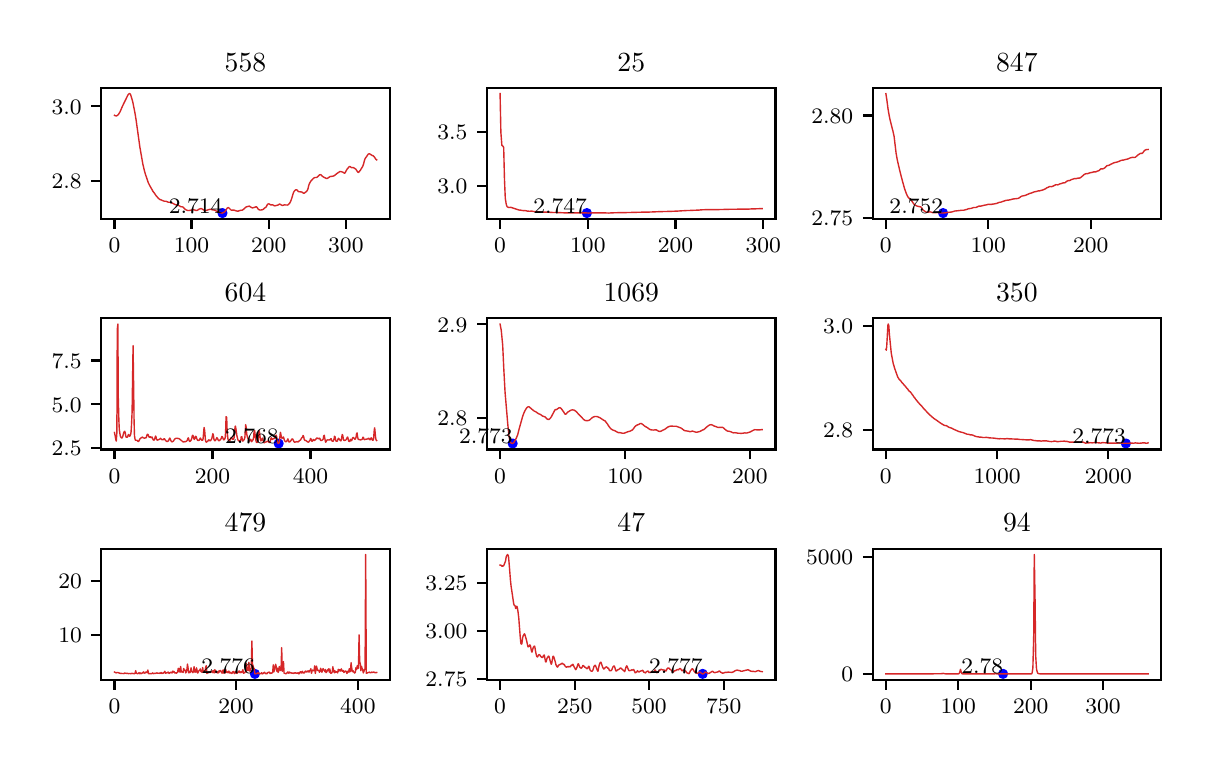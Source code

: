 \begingroup%
\makeatletter%
\begin{pgfpicture}%
\pgfpathrectangle{\pgfpointorigin}{\pgfqpoint{5.787in}{3.577in}}%
\pgfusepath{use as bounding box, clip}%
\begin{pgfscope}%
\pgfsetbuttcap%
\pgfsetmiterjoin%
\definecolor{currentfill}{rgb}{1.0,1.0,1.0}%
\pgfsetfillcolor{currentfill}%
\pgfsetlinewidth{0.0pt}%
\definecolor{currentstroke}{rgb}{1.0,1.0,1.0}%
\pgfsetstrokecolor{currentstroke}%
\pgfsetdash{}{0pt}%
\pgfpathmoveto{\pgfqpoint{0.0in}{0.0in}}%
\pgfpathlineto{\pgfqpoint{5.787in}{0.0in}}%
\pgfpathlineto{\pgfqpoint{5.787in}{3.577in}}%
\pgfpathlineto{\pgfqpoint{0.0in}{3.577in}}%
\pgfpathclose%
\pgfusepath{fill}%
\end{pgfscope}%
\begin{pgfscope}%
\pgfsetbuttcap%
\pgfsetmiterjoin%
\definecolor{currentfill}{rgb}{1.0,1.0,1.0}%
\pgfsetfillcolor{currentfill}%
\pgfsetlinewidth{0.0pt}%
\definecolor{currentstroke}{rgb}{0.0,0.0,0.0}%
\pgfsetstrokecolor{currentstroke}%
\pgfsetstrokeopacity{0.0}%
\pgfsetdash{}{0pt}%
\pgfpathmoveto{\pgfqpoint{0.368in}{2.621in}}%
\pgfpathlineto{\pgfqpoint{1.81in}{2.621in}}%
\pgfpathlineto{\pgfqpoint{1.81in}{3.277in}}%
\pgfpathlineto{\pgfqpoint{0.368in}{3.277in}}%
\pgfpathclose%
\pgfusepath{fill}%
\end{pgfscope}%
\begin{pgfscope}%
\pgfpathrectangle{\pgfqpoint{0.368in}{2.621in}}{\pgfqpoint{1.442in}{0.656in}}%
\pgfusepath{clip}%
\pgfsetbuttcap%
\pgfsetroundjoin%
\definecolor{currentfill}{rgb}{0.0,0.0,1.0}%
\pgfsetfillcolor{currentfill}%
\pgfsetlinewidth{1.004pt}%
\definecolor{currentstroke}{rgb}{0.0,0.0,1.0}%
\pgfsetstrokecolor{currentstroke}%
\pgfsetdash{}{0pt}%
\pgfsys@defobject{currentmarker}{\pgfqpoint{-0.018in}{-0.018in}}{\pgfqpoint{0.018in}{0.018in}}{%
\pgfpathmoveto{\pgfqpoint{0.0in}{-0.018in}}%
\pgfpathcurveto{\pgfqpoint{0.005in}{-0.018in}}{\pgfqpoint{0.01in}{-0.016in}}{\pgfqpoint{0.013in}{-0.013in}}%
\pgfpathcurveto{\pgfqpoint{0.016in}{-0.01in}}{\pgfqpoint{0.018in}{-0.005in}}{\pgfqpoint{0.018in}{0.0in}}%
\pgfpathcurveto{\pgfqpoint{0.018in}{0.005in}}{\pgfqpoint{0.016in}{0.01in}}{\pgfqpoint{0.013in}{0.013in}}%
\pgfpathcurveto{\pgfqpoint{0.01in}{0.016in}}{\pgfqpoint{0.005in}{0.018in}}{\pgfqpoint{0.0in}{0.018in}}%
\pgfpathcurveto{\pgfqpoint{-0.005in}{0.018in}}{\pgfqpoint{-0.01in}{0.016in}}{\pgfqpoint{-0.013in}{0.013in}}%
\pgfpathcurveto{\pgfqpoint{-0.016in}{0.01in}}{\pgfqpoint{-0.018in}{0.005in}}{\pgfqpoint{-0.018in}{0.0in}}%
\pgfpathcurveto{\pgfqpoint{-0.018in}{-0.005in}}{\pgfqpoint{-0.016in}{-0.01in}}{\pgfqpoint{-0.013in}{-0.013in}}%
\pgfpathcurveto{\pgfqpoint{-0.01in}{-0.016in}}{\pgfqpoint{-0.005in}{-0.018in}}{\pgfqpoint{0.0in}{-0.018in}}%
\pgfpathclose%
\pgfusepath{stroke,fill}%
}%
\begin{pgfscope}%
\pgfsys@transformshift{0.974in}{2.65in}%
\pgfsys@useobject{currentmarker}{}%
\end{pgfscope}%
\end{pgfscope}%
\begin{pgfscope}%
\pgfsetbuttcap%
\pgfsetroundjoin%
\definecolor{currentfill}{rgb}{0.0,0.0,0.0}%
\pgfsetfillcolor{currentfill}%
\pgfsetlinewidth{0.803pt}%
\definecolor{currentstroke}{rgb}{0.0,0.0,0.0}%
\pgfsetstrokecolor{currentstroke}%
\pgfsetdash{}{0pt}%
\pgfsys@defobject{currentmarker}{\pgfqpoint{0.0in}{-0.049in}}{\pgfqpoint{0.0in}{0.0in}}{%
\pgfpathmoveto{\pgfqpoint{0.0in}{0.0in}}%
\pgfpathlineto{\pgfqpoint{0.0in}{-0.049in}}%
\pgfusepath{stroke,fill}%
}%
\begin{pgfscope}%
\pgfsys@transformshift{0.434in}{2.621in}%
\pgfsys@useobject{currentmarker}{}%
\end{pgfscope}%
\end{pgfscope}%
\begin{pgfscope}%
\definecolor{textcolor}{rgb}{0.0,0.0,0.0}%
\pgfsetstrokecolor{textcolor}%
\pgfsetfillcolor{textcolor}%
\pgftext[x=0.434in,y=2.523in,,top]{\color{textcolor}\rmfamily\fontsize{8.0}{9.6}\selectfont \(\displaystyle {0}\)}%
\end{pgfscope}%
\begin{pgfscope}%
\pgfsetbuttcap%
\pgfsetroundjoin%
\definecolor{currentfill}{rgb}{0.0,0.0,0.0}%
\pgfsetfillcolor{currentfill}%
\pgfsetlinewidth{0.803pt}%
\definecolor{currentstroke}{rgb}{0.0,0.0,0.0}%
\pgfsetstrokecolor{currentstroke}%
\pgfsetdash{}{0pt}%
\pgfsys@defobject{currentmarker}{\pgfqpoint{0.0in}{-0.049in}}{\pgfqpoint{0.0in}{0.0in}}{%
\pgfpathmoveto{\pgfqpoint{0.0in}{0.0in}}%
\pgfpathlineto{\pgfqpoint{0.0in}{-0.049in}}%
\pgfusepath{stroke,fill}%
}%
\begin{pgfscope}%
\pgfsys@transformshift{0.819in}{2.621in}%
\pgfsys@useobject{currentmarker}{}%
\end{pgfscope}%
\end{pgfscope}%
\begin{pgfscope}%
\definecolor{textcolor}{rgb}{0.0,0.0,0.0}%
\pgfsetstrokecolor{textcolor}%
\pgfsetfillcolor{textcolor}%
\pgftext[x=0.819in,y=2.523in,,top]{\color{textcolor}\rmfamily\fontsize{8.0}{9.6}\selectfont \(\displaystyle {100}\)}%
\end{pgfscope}%
\begin{pgfscope}%
\pgfsetbuttcap%
\pgfsetroundjoin%
\definecolor{currentfill}{rgb}{0.0,0.0,0.0}%
\pgfsetfillcolor{currentfill}%
\pgfsetlinewidth{0.803pt}%
\definecolor{currentstroke}{rgb}{0.0,0.0,0.0}%
\pgfsetstrokecolor{currentstroke}%
\pgfsetdash{}{0pt}%
\pgfsys@defobject{currentmarker}{\pgfqpoint{0.0in}{-0.049in}}{\pgfqpoint{0.0in}{0.0in}}{%
\pgfpathmoveto{\pgfqpoint{0.0in}{0.0in}}%
\pgfpathlineto{\pgfqpoint{0.0in}{-0.049in}}%
\pgfusepath{stroke,fill}%
}%
\begin{pgfscope}%
\pgfsys@transformshift{1.205in}{2.621in}%
\pgfsys@useobject{currentmarker}{}%
\end{pgfscope}%
\end{pgfscope}%
\begin{pgfscope}%
\definecolor{textcolor}{rgb}{0.0,0.0,0.0}%
\pgfsetstrokecolor{textcolor}%
\pgfsetfillcolor{textcolor}%
\pgftext[x=1.205in,y=2.523in,,top]{\color{textcolor}\rmfamily\fontsize{8.0}{9.6}\selectfont \(\displaystyle {200}\)}%
\end{pgfscope}%
\begin{pgfscope}%
\pgfsetbuttcap%
\pgfsetroundjoin%
\definecolor{currentfill}{rgb}{0.0,0.0,0.0}%
\pgfsetfillcolor{currentfill}%
\pgfsetlinewidth{0.803pt}%
\definecolor{currentstroke}{rgb}{0.0,0.0,0.0}%
\pgfsetstrokecolor{currentstroke}%
\pgfsetdash{}{0pt}%
\pgfsys@defobject{currentmarker}{\pgfqpoint{0.0in}{-0.049in}}{\pgfqpoint{0.0in}{0.0in}}{%
\pgfpathmoveto{\pgfqpoint{0.0in}{0.0in}}%
\pgfpathlineto{\pgfqpoint{0.0in}{-0.049in}}%
\pgfusepath{stroke,fill}%
}%
\begin{pgfscope}%
\pgfsys@transformshift{1.591in}{2.621in}%
\pgfsys@useobject{currentmarker}{}%
\end{pgfscope}%
\end{pgfscope}%
\begin{pgfscope}%
\definecolor{textcolor}{rgb}{0.0,0.0,0.0}%
\pgfsetstrokecolor{textcolor}%
\pgfsetfillcolor{textcolor}%
\pgftext[x=1.591in,y=2.523in,,top]{\color{textcolor}\rmfamily\fontsize{8.0}{9.6}\selectfont \(\displaystyle {300}\)}%
\end{pgfscope}%
\begin{pgfscope}%
\pgfsetbuttcap%
\pgfsetroundjoin%
\definecolor{currentfill}{rgb}{0.0,0.0,0.0}%
\pgfsetfillcolor{currentfill}%
\pgfsetlinewidth{0.803pt}%
\definecolor{currentstroke}{rgb}{0.0,0.0,0.0}%
\pgfsetstrokecolor{currentstroke}%
\pgfsetdash{}{0pt}%
\pgfsys@defobject{currentmarker}{\pgfqpoint{-0.049in}{0.0in}}{\pgfqpoint{-0.0in}{0.0in}}{%
\pgfpathmoveto{\pgfqpoint{-0.0in}{0.0in}}%
\pgfpathlineto{\pgfqpoint{-0.049in}{0.0in}}%
\pgfusepath{stroke,fill}%
}%
\begin{pgfscope}%
\pgfsys@transformshift{0.368in}{2.811in}%
\pgfsys@useobject{currentmarker}{}%
\end{pgfscope}%
\end{pgfscope}%
\begin{pgfscope}%
\definecolor{textcolor}{rgb}{0.0,0.0,0.0}%
\pgfsetstrokecolor{textcolor}%
\pgfsetfillcolor{textcolor}%
\pgftext[x=0.12in, y=2.772in, left, base]{\color{textcolor}\rmfamily\fontsize{8.0}{9.6}\selectfont \(\displaystyle {2.8}\)}%
\end{pgfscope}%
\begin{pgfscope}%
\pgfsetbuttcap%
\pgfsetroundjoin%
\definecolor{currentfill}{rgb}{0.0,0.0,0.0}%
\pgfsetfillcolor{currentfill}%
\pgfsetlinewidth{0.803pt}%
\definecolor{currentstroke}{rgb}{0.0,0.0,0.0}%
\pgfsetstrokecolor{currentstroke}%
\pgfsetdash{}{0pt}%
\pgfsys@defobject{currentmarker}{\pgfqpoint{-0.049in}{0.0in}}{\pgfqpoint{-0.0in}{0.0in}}{%
\pgfpathmoveto{\pgfqpoint{-0.0in}{0.0in}}%
\pgfpathlineto{\pgfqpoint{-0.049in}{0.0in}}%
\pgfusepath{stroke,fill}%
}%
\begin{pgfscope}%
\pgfsys@transformshift{0.368in}{3.184in}%
\pgfsys@useobject{currentmarker}{}%
\end{pgfscope}%
\end{pgfscope}%
\begin{pgfscope}%
\definecolor{textcolor}{rgb}{0.0,0.0,0.0}%
\pgfsetstrokecolor{textcolor}%
\pgfsetfillcolor{textcolor}%
\pgftext[x=0.12in, y=3.145in, left, base]{\color{textcolor}\rmfamily\fontsize{8.0}{9.6}\selectfont \(\displaystyle {3.0}\)}%
\end{pgfscope}%
\begin{pgfscope}%
\pgfpathrectangle{\pgfqpoint{0.368in}{2.621in}}{\pgfqpoint{1.442in}{0.656in}}%
\pgfusepath{clip}%
\pgfsetrectcap%
\pgfsetroundjoin%
\pgfsetlinewidth{0.502pt}%
\definecolor{currentstroke}{rgb}{0.839,0.153,0.157}%
\pgfsetstrokecolor{currentstroke}%
\pgfsetdash{}{0pt}%
\pgfpathmoveto{\pgfqpoint{0.434in}{3.139in}}%
\pgfpathlineto{\pgfqpoint{0.437in}{3.137in}}%
\pgfpathlineto{\pgfqpoint{0.441in}{3.136in}}%
\pgfpathlineto{\pgfqpoint{0.445in}{3.136in}}%
\pgfpathlineto{\pgfqpoint{0.453in}{3.142in}}%
\pgfpathlineto{\pgfqpoint{0.457in}{3.148in}}%
\pgfpathlineto{\pgfqpoint{0.461in}{3.155in}}%
\pgfpathlineto{\pgfqpoint{0.464in}{3.161in}}%
\pgfpathlineto{\pgfqpoint{0.472in}{3.18in}}%
\pgfpathlineto{\pgfqpoint{0.48in}{3.197in}}%
\pgfpathlineto{\pgfqpoint{0.491in}{3.219in}}%
\pgfpathlineto{\pgfqpoint{0.499in}{3.236in}}%
\pgfpathlineto{\pgfqpoint{0.503in}{3.243in}}%
\pgfpathlineto{\pgfqpoint{0.507in}{3.247in}}%
\pgfpathlineto{\pgfqpoint{0.511in}{3.247in}}%
\pgfpathlineto{\pgfqpoint{0.515in}{3.241in}}%
\pgfpathlineto{\pgfqpoint{0.518in}{3.231in}}%
\pgfpathlineto{\pgfqpoint{0.522in}{3.218in}}%
\pgfpathlineto{\pgfqpoint{0.526in}{3.203in}}%
\pgfpathlineto{\pgfqpoint{0.534in}{3.163in}}%
\pgfpathlineto{\pgfqpoint{0.538in}{3.141in}}%
\pgfpathlineto{\pgfqpoint{0.542in}{3.116in}}%
\pgfpathlineto{\pgfqpoint{0.561in}{2.98in}}%
\pgfpathlineto{\pgfqpoint{0.569in}{2.934in}}%
\pgfpathlineto{\pgfqpoint{0.576in}{2.894in}}%
\pgfpathlineto{\pgfqpoint{0.584in}{2.861in}}%
\pgfpathlineto{\pgfqpoint{0.588in}{2.846in}}%
\pgfpathlineto{\pgfqpoint{0.596in}{2.823in}}%
\pgfpathlineto{\pgfqpoint{0.603in}{2.802in}}%
\pgfpathlineto{\pgfqpoint{0.611in}{2.786in}}%
\pgfpathlineto{\pgfqpoint{0.623in}{2.765in}}%
\pgfpathlineto{\pgfqpoint{0.626in}{2.759in}}%
\pgfpathlineto{\pgfqpoint{0.634in}{2.749in}}%
\pgfpathlineto{\pgfqpoint{0.642in}{2.737in}}%
\pgfpathlineto{\pgfqpoint{0.65in}{2.728in}}%
\pgfpathlineto{\pgfqpoint{0.657in}{2.721in}}%
\pgfpathlineto{\pgfqpoint{0.661in}{2.718in}}%
\pgfpathlineto{\pgfqpoint{0.669in}{2.715in}}%
\pgfpathlineto{\pgfqpoint{0.673in}{2.713in}}%
\pgfpathlineto{\pgfqpoint{0.684in}{2.709in}}%
\pgfpathlineto{\pgfqpoint{0.692in}{2.709in}}%
\pgfpathlineto{\pgfqpoint{0.704in}{2.704in}}%
\pgfpathlineto{\pgfqpoint{0.707in}{2.704in}}%
\pgfpathlineto{\pgfqpoint{0.711in}{2.704in}}%
\pgfpathlineto{\pgfqpoint{0.723in}{2.7in}}%
\pgfpathlineto{\pgfqpoint{0.731in}{2.696in}}%
\pgfpathlineto{\pgfqpoint{0.734in}{2.694in}}%
\pgfpathlineto{\pgfqpoint{0.742in}{2.691in}}%
\pgfpathlineto{\pgfqpoint{0.75in}{2.691in}}%
\pgfpathlineto{\pgfqpoint{0.754in}{2.689in}}%
\pgfpathlineto{\pgfqpoint{0.765in}{2.682in}}%
\pgfpathlineto{\pgfqpoint{0.773in}{2.681in}}%
\pgfpathlineto{\pgfqpoint{0.777in}{2.68in}}%
\pgfpathlineto{\pgfqpoint{0.788in}{2.668in}}%
\pgfpathlineto{\pgfqpoint{0.792in}{2.666in}}%
\pgfpathlineto{\pgfqpoint{0.8in}{2.663in}}%
\pgfpathlineto{\pgfqpoint{0.808in}{2.663in}}%
\pgfpathlineto{\pgfqpoint{0.819in}{2.665in}}%
\pgfpathlineto{\pgfqpoint{0.823in}{2.666in}}%
\pgfpathlineto{\pgfqpoint{0.827in}{2.667in}}%
\pgfpathlineto{\pgfqpoint{0.831in}{2.666in}}%
\pgfpathlineto{\pgfqpoint{0.835in}{2.665in}}%
\pgfpathlineto{\pgfqpoint{0.839in}{2.664in}}%
\pgfpathlineto{\pgfqpoint{0.842in}{2.663in}}%
\pgfpathlineto{\pgfqpoint{0.846in}{2.663in}}%
\pgfpathlineto{\pgfqpoint{0.85in}{2.665in}}%
\pgfpathlineto{\pgfqpoint{0.858in}{2.67in}}%
\pgfpathlineto{\pgfqpoint{0.862in}{2.671in}}%
\pgfpathlineto{\pgfqpoint{0.866in}{2.673in}}%
\pgfpathlineto{\pgfqpoint{0.869in}{2.672in}}%
\pgfpathlineto{\pgfqpoint{0.873in}{2.67in}}%
\pgfpathlineto{\pgfqpoint{0.881in}{2.665in}}%
\pgfpathlineto{\pgfqpoint{0.889in}{2.663in}}%
\pgfpathlineto{\pgfqpoint{0.893in}{2.663in}}%
\pgfpathlineto{\pgfqpoint{0.896in}{2.664in}}%
\pgfpathlineto{\pgfqpoint{0.904in}{2.667in}}%
\pgfpathlineto{\pgfqpoint{0.908in}{2.668in}}%
\pgfpathlineto{\pgfqpoint{0.912in}{2.669in}}%
\pgfpathlineto{\pgfqpoint{0.916in}{2.669in}}%
\pgfpathlineto{\pgfqpoint{0.92in}{2.667in}}%
\pgfpathlineto{\pgfqpoint{0.931in}{2.665in}}%
\pgfpathlineto{\pgfqpoint{0.935in}{2.665in}}%
\pgfpathlineto{\pgfqpoint{0.939in}{2.663in}}%
\pgfpathlineto{\pgfqpoint{0.943in}{2.66in}}%
\pgfpathlineto{\pgfqpoint{0.947in}{2.658in}}%
\pgfpathlineto{\pgfqpoint{0.962in}{2.652in}}%
\pgfpathlineto{\pgfqpoint{0.97in}{2.65in}}%
\pgfpathlineto{\pgfqpoint{0.974in}{2.65in}}%
\pgfpathlineto{\pgfqpoint{0.977in}{2.652in}}%
\pgfpathlineto{\pgfqpoint{0.981in}{2.654in}}%
\pgfpathlineto{\pgfqpoint{0.985in}{2.656in}}%
\pgfpathlineto{\pgfqpoint{0.989in}{2.661in}}%
\pgfpathlineto{\pgfqpoint{0.997in}{2.674in}}%
\pgfpathlineto{\pgfqpoint{1.001in}{2.677in}}%
\pgfpathlineto{\pgfqpoint{1.004in}{2.677in}}%
\pgfpathlineto{\pgfqpoint{1.008in}{2.674in}}%
\pgfpathlineto{\pgfqpoint{1.016in}{2.666in}}%
\pgfpathlineto{\pgfqpoint{1.02in}{2.664in}}%
\pgfpathlineto{\pgfqpoint{1.028in}{2.665in}}%
\pgfpathlineto{\pgfqpoint{1.031in}{2.665in}}%
\pgfpathlineto{\pgfqpoint{1.039in}{2.662in}}%
\pgfpathlineto{\pgfqpoint{1.047in}{2.66in}}%
\pgfpathlineto{\pgfqpoint{1.051in}{2.659in}}%
\pgfpathlineto{\pgfqpoint{1.058in}{2.662in}}%
\pgfpathlineto{\pgfqpoint{1.066in}{2.664in}}%
\pgfpathlineto{\pgfqpoint{1.07in}{2.664in}}%
\pgfpathlineto{\pgfqpoint{1.074in}{2.665in}}%
\pgfpathlineto{\pgfqpoint{1.078in}{2.668in}}%
\pgfpathlineto{\pgfqpoint{1.093in}{2.681in}}%
\pgfpathlineto{\pgfqpoint{1.105in}{2.684in}}%
\pgfpathlineto{\pgfqpoint{1.109in}{2.685in}}%
\pgfpathlineto{\pgfqpoint{1.112in}{2.682in}}%
\pgfpathlineto{\pgfqpoint{1.12in}{2.677in}}%
\pgfpathlineto{\pgfqpoint{1.124in}{2.676in}}%
\pgfpathlineto{\pgfqpoint{1.136in}{2.679in}}%
\pgfpathlineto{\pgfqpoint{1.143in}{2.682in}}%
\pgfpathlineto{\pgfqpoint{1.147in}{2.678in}}%
\pgfpathlineto{\pgfqpoint{1.151in}{2.672in}}%
\pgfpathlineto{\pgfqpoint{1.155in}{2.668in}}%
\pgfpathlineto{\pgfqpoint{1.159in}{2.666in}}%
\pgfpathlineto{\pgfqpoint{1.163in}{2.665in}}%
\pgfpathlineto{\pgfqpoint{1.17in}{2.666in}}%
\pgfpathlineto{\pgfqpoint{1.174in}{2.667in}}%
\pgfpathlineto{\pgfqpoint{1.178in}{2.669in}}%
\pgfpathlineto{\pgfqpoint{1.186in}{2.676in}}%
\pgfpathlineto{\pgfqpoint{1.19in}{2.678in}}%
\pgfpathlineto{\pgfqpoint{1.193in}{2.682in}}%
\pgfpathlineto{\pgfqpoint{1.197in}{2.69in}}%
\pgfpathlineto{\pgfqpoint{1.201in}{2.695in}}%
\pgfpathlineto{\pgfqpoint{1.205in}{2.696in}}%
\pgfpathlineto{\pgfqpoint{1.209in}{2.695in}}%
\pgfpathlineto{\pgfqpoint{1.213in}{2.692in}}%
\pgfpathlineto{\pgfqpoint{1.217in}{2.69in}}%
\pgfpathlineto{\pgfqpoint{1.22in}{2.691in}}%
\pgfpathlineto{\pgfqpoint{1.224in}{2.691in}}%
\pgfpathlineto{\pgfqpoint{1.228in}{2.69in}}%
\pgfpathlineto{\pgfqpoint{1.232in}{2.687in}}%
\pgfpathlineto{\pgfqpoint{1.236in}{2.686in}}%
\pgfpathlineto{\pgfqpoint{1.24in}{2.687in}}%
\pgfpathlineto{\pgfqpoint{1.247in}{2.689in}}%
\pgfpathlineto{\pgfqpoint{1.251in}{2.69in}}%
\pgfpathlineto{\pgfqpoint{1.255in}{2.692in}}%
\pgfpathlineto{\pgfqpoint{1.259in}{2.695in}}%
\pgfpathlineto{\pgfqpoint{1.263in}{2.694in}}%
\pgfpathlineto{\pgfqpoint{1.267in}{2.691in}}%
\pgfpathlineto{\pgfqpoint{1.271in}{2.689in}}%
\pgfpathlineto{\pgfqpoint{1.274in}{2.688in}}%
\pgfpathlineto{\pgfqpoint{1.278in}{2.689in}}%
\pgfpathlineto{\pgfqpoint{1.282in}{2.691in}}%
\pgfpathlineto{\pgfqpoint{1.298in}{2.69in}}%
\pgfpathlineto{\pgfqpoint{1.301in}{2.691in}}%
\pgfpathlineto{\pgfqpoint{1.305in}{2.694in}}%
\pgfpathlineto{\pgfqpoint{1.309in}{2.698in}}%
\pgfpathlineto{\pgfqpoint{1.313in}{2.705in}}%
\pgfpathlineto{\pgfqpoint{1.317in}{2.714in}}%
\pgfpathlineto{\pgfqpoint{1.321in}{2.726in}}%
\pgfpathlineto{\pgfqpoint{1.328in}{2.75in}}%
\pgfpathlineto{\pgfqpoint{1.332in}{2.758in}}%
\pgfpathlineto{\pgfqpoint{1.336in}{2.763in}}%
\pgfpathlineto{\pgfqpoint{1.34in}{2.766in}}%
\pgfpathlineto{\pgfqpoint{1.344in}{2.766in}}%
\pgfpathlineto{\pgfqpoint{1.348in}{2.765in}}%
\pgfpathlineto{\pgfqpoint{1.351in}{2.76in}}%
\pgfpathlineto{\pgfqpoint{1.355in}{2.757in}}%
\pgfpathlineto{\pgfqpoint{1.363in}{2.756in}}%
\pgfpathlineto{\pgfqpoint{1.367in}{2.756in}}%
\pgfpathlineto{\pgfqpoint{1.371in}{2.755in}}%
\pgfpathlineto{\pgfqpoint{1.375in}{2.752in}}%
\pgfpathlineto{\pgfqpoint{1.378in}{2.75in}}%
\pgfpathlineto{\pgfqpoint{1.382in}{2.749in}}%
\pgfpathlineto{\pgfqpoint{1.394in}{2.758in}}%
\pgfpathlineto{\pgfqpoint{1.398in}{2.763in}}%
\pgfpathlineto{\pgfqpoint{1.402in}{2.773in}}%
\pgfpathlineto{\pgfqpoint{1.405in}{2.787in}}%
\pgfpathlineto{\pgfqpoint{1.409in}{2.798in}}%
\pgfpathlineto{\pgfqpoint{1.413in}{2.805in}}%
\pgfpathlineto{\pgfqpoint{1.417in}{2.811in}}%
\pgfpathlineto{\pgfqpoint{1.425in}{2.82in}}%
\pgfpathlineto{\pgfqpoint{1.432in}{2.826in}}%
\pgfpathlineto{\pgfqpoint{1.436in}{2.828in}}%
\pgfpathlineto{\pgfqpoint{1.444in}{2.828in}}%
\pgfpathlineto{\pgfqpoint{1.448in}{2.83in}}%
\pgfpathlineto{\pgfqpoint{1.459in}{2.841in}}%
\pgfpathlineto{\pgfqpoint{1.463in}{2.842in}}%
\pgfpathlineto{\pgfqpoint{1.467in}{2.841in}}%
\pgfpathlineto{\pgfqpoint{1.475in}{2.833in}}%
\pgfpathlineto{\pgfqpoint{1.483in}{2.828in}}%
\pgfpathlineto{\pgfqpoint{1.49in}{2.825in}}%
\pgfpathlineto{\pgfqpoint{1.494in}{2.823in}}%
\pgfpathlineto{\pgfqpoint{1.498in}{2.823in}}%
\pgfpathlineto{\pgfqpoint{1.502in}{2.826in}}%
\pgfpathlineto{\pgfqpoint{1.51in}{2.831in}}%
\pgfpathlineto{\pgfqpoint{1.513in}{2.833in}}%
\pgfpathlineto{\pgfqpoint{1.525in}{2.834in}}%
\pgfpathlineto{\pgfqpoint{1.533in}{2.837in}}%
\pgfpathlineto{\pgfqpoint{1.548in}{2.849in}}%
\pgfpathlineto{\pgfqpoint{1.556in}{2.854in}}%
\pgfpathlineto{\pgfqpoint{1.56in}{2.857in}}%
\pgfpathlineto{\pgfqpoint{1.564in}{2.858in}}%
\pgfpathlineto{\pgfqpoint{1.571in}{2.856in}}%
\pgfpathlineto{\pgfqpoint{1.579in}{2.853in}}%
\pgfpathlineto{\pgfqpoint{1.583in}{2.849in}}%
\pgfpathlineto{\pgfqpoint{1.587in}{2.851in}}%
\pgfpathlineto{\pgfqpoint{1.591in}{2.859in}}%
\pgfpathlineto{\pgfqpoint{1.598in}{2.871in}}%
\pgfpathlineto{\pgfqpoint{1.606in}{2.88in}}%
\pgfpathlineto{\pgfqpoint{1.61in}{2.883in}}%
\pgfpathlineto{\pgfqpoint{1.614in}{2.881in}}%
\pgfpathlineto{\pgfqpoint{1.618in}{2.878in}}%
\pgfpathlineto{\pgfqpoint{1.621in}{2.877in}}%
\pgfpathlineto{\pgfqpoint{1.625in}{2.878in}}%
\pgfpathlineto{\pgfqpoint{1.629in}{2.877in}}%
\pgfpathlineto{\pgfqpoint{1.637in}{2.872in}}%
\pgfpathlineto{\pgfqpoint{1.641in}{2.869in}}%
\pgfpathlineto{\pgfqpoint{1.652in}{2.853in}}%
\pgfpathlineto{\pgfqpoint{1.656in}{2.855in}}%
\pgfpathlineto{\pgfqpoint{1.66in}{2.86in}}%
\pgfpathlineto{\pgfqpoint{1.664in}{2.865in}}%
\pgfpathlineto{\pgfqpoint{1.668in}{2.872in}}%
\pgfpathlineto{\pgfqpoint{1.675in}{2.883in}}%
\pgfpathlineto{\pgfqpoint{1.679in}{2.894in}}%
\pgfpathlineto{\pgfqpoint{1.683in}{2.91in}}%
\pgfpathlineto{\pgfqpoint{1.687in}{2.922in}}%
\pgfpathlineto{\pgfqpoint{1.691in}{2.928in}}%
\pgfpathlineto{\pgfqpoint{1.695in}{2.933in}}%
\pgfpathlineto{\pgfqpoint{1.702in}{2.944in}}%
\pgfpathlineto{\pgfqpoint{1.706in}{2.946in}}%
\pgfpathlineto{\pgfqpoint{1.71in}{2.946in}}%
\pgfpathlineto{\pgfqpoint{1.722in}{2.938in}}%
\pgfpathlineto{\pgfqpoint{1.726in}{2.937in}}%
\pgfpathlineto{\pgfqpoint{1.729in}{2.935in}}%
\pgfpathlineto{\pgfqpoint{1.733in}{2.931in}}%
\pgfpathlineto{\pgfqpoint{1.741in}{2.919in}}%
\pgfpathlineto{\pgfqpoint{1.745in}{2.916in}}%
\pgfpathlineto{\pgfqpoint{1.745in}{2.916in}}%
\pgfusepath{stroke}%
\end{pgfscope}%
\begin{pgfscope}%
\pgfsetrectcap%
\pgfsetmiterjoin%
\pgfsetlinewidth{0.803pt}%
\definecolor{currentstroke}{rgb}{0.0,0.0,0.0}%
\pgfsetstrokecolor{currentstroke}%
\pgfsetdash{}{0pt}%
\pgfpathmoveto{\pgfqpoint{0.368in}{2.621in}}%
\pgfpathlineto{\pgfqpoint{0.368in}{3.277in}}%
\pgfusepath{stroke}%
\end{pgfscope}%
\begin{pgfscope}%
\pgfsetrectcap%
\pgfsetmiterjoin%
\pgfsetlinewidth{0.803pt}%
\definecolor{currentstroke}{rgb}{0.0,0.0,0.0}%
\pgfsetstrokecolor{currentstroke}%
\pgfsetdash{}{0pt}%
\pgfpathmoveto{\pgfqpoint{1.81in}{2.621in}}%
\pgfpathlineto{\pgfqpoint{1.81in}{3.277in}}%
\pgfusepath{stroke}%
\end{pgfscope}%
\begin{pgfscope}%
\pgfsetrectcap%
\pgfsetmiterjoin%
\pgfsetlinewidth{0.803pt}%
\definecolor{currentstroke}{rgb}{0.0,0.0,0.0}%
\pgfsetstrokecolor{currentstroke}%
\pgfsetdash{}{0pt}%
\pgfpathmoveto{\pgfqpoint{0.368in}{2.621in}}%
\pgfpathlineto{\pgfqpoint{1.81in}{2.621in}}%
\pgfusepath{stroke}%
\end{pgfscope}%
\begin{pgfscope}%
\pgfsetrectcap%
\pgfsetmiterjoin%
\pgfsetlinewidth{0.803pt}%
\definecolor{currentstroke}{rgb}{0.0,0.0,0.0}%
\pgfsetstrokecolor{currentstroke}%
\pgfsetdash{}{0pt}%
\pgfpathmoveto{\pgfqpoint{0.368in}{3.277in}}%
\pgfpathlineto{\pgfqpoint{1.81in}{3.277in}}%
\pgfusepath{stroke}%
\end{pgfscope}%
\begin{pgfscope}%
\definecolor{textcolor}{rgb}{0.0,0.0,0.0}%
\pgfsetstrokecolor{textcolor}%
\pgfsetfillcolor{textcolor}%
\pgftext[x=0.974in,y=2.65in,right,bottom]{\color{textcolor}\rmfamily\fontsize{8.0}{9.6}\selectfont 2.714}%
\end{pgfscope}%
\begin{pgfscope}%
\definecolor{textcolor}{rgb}{0.0,0.0,0.0}%
\pgfsetstrokecolor{textcolor}%
\pgfsetfillcolor{textcolor}%
\pgftext[x=1.089in,y=3.36in,,base]{\color{textcolor}\rmfamily\fontsize{9.6}{11.52}\selectfont 558}%
\end{pgfscope}%
\begin{pgfscope}%
\pgfsetbuttcap%
\pgfsetmiterjoin%
\definecolor{currentfill}{rgb}{1.0,1.0,1.0}%
\pgfsetfillcolor{currentfill}%
\pgfsetlinewidth{0.0pt}%
\definecolor{currentstroke}{rgb}{0.0,0.0,0.0}%
\pgfsetstrokecolor{currentstroke}%
\pgfsetstrokeopacity{0.0}%
\pgfsetdash{}{0pt}%
\pgfpathmoveto{\pgfqpoint{2.297in}{2.621in}}%
\pgfpathlineto{\pgfqpoint{3.739in}{2.621in}}%
\pgfpathlineto{\pgfqpoint{3.739in}{3.277in}}%
\pgfpathlineto{\pgfqpoint{2.297in}{3.277in}}%
\pgfpathclose%
\pgfusepath{fill}%
\end{pgfscope}%
\begin{pgfscope}%
\pgfpathrectangle{\pgfqpoint{2.297in}{2.621in}}{\pgfqpoint{1.442in}{0.656in}}%
\pgfusepath{clip}%
\pgfsetbuttcap%
\pgfsetroundjoin%
\definecolor{currentfill}{rgb}{0.0,0.0,1.0}%
\pgfsetfillcolor{currentfill}%
\pgfsetlinewidth{1.004pt}%
\definecolor{currentstroke}{rgb}{0.0,0.0,1.0}%
\pgfsetstrokecolor{currentstroke}%
\pgfsetdash{}{0pt}%
\pgfsys@defobject{currentmarker}{\pgfqpoint{-0.018in}{-0.018in}}{\pgfqpoint{0.018in}{0.018in}}{%
\pgfpathmoveto{\pgfqpoint{0.0in}{-0.018in}}%
\pgfpathcurveto{\pgfqpoint{0.005in}{-0.018in}}{\pgfqpoint{0.01in}{-0.016in}}{\pgfqpoint{0.013in}{-0.013in}}%
\pgfpathcurveto{\pgfqpoint{0.016in}{-0.01in}}{\pgfqpoint{0.018in}{-0.005in}}{\pgfqpoint{0.018in}{0.0in}}%
\pgfpathcurveto{\pgfqpoint{0.018in}{0.005in}}{\pgfqpoint{0.016in}{0.01in}}{\pgfqpoint{0.013in}{0.013in}}%
\pgfpathcurveto{\pgfqpoint{0.01in}{0.016in}}{\pgfqpoint{0.005in}{0.018in}}{\pgfqpoint{0.0in}{0.018in}}%
\pgfpathcurveto{\pgfqpoint{-0.005in}{0.018in}}{\pgfqpoint{-0.01in}{0.016in}}{\pgfqpoint{-0.013in}{0.013in}}%
\pgfpathcurveto{\pgfqpoint{-0.016in}{0.01in}}{\pgfqpoint{-0.018in}{0.005in}}{\pgfqpoint{-0.018in}{0.0in}}%
\pgfpathcurveto{\pgfqpoint{-0.018in}{-0.005in}}{\pgfqpoint{-0.016in}{-0.01in}}{\pgfqpoint{-0.013in}{-0.013in}}%
\pgfpathcurveto{\pgfqpoint{-0.01in}{-0.016in}}{\pgfqpoint{-0.005in}{-0.018in}}{\pgfqpoint{0.0in}{-0.018in}}%
\pgfpathclose%
\pgfusepath{stroke,fill}%
}%
\begin{pgfscope}%
\pgfsys@transformshift{2.796in}{2.65in}%
\pgfsys@useobject{currentmarker}{}%
\end{pgfscope}%
\end{pgfscope}%
\begin{pgfscope}%
\pgfsetbuttcap%
\pgfsetroundjoin%
\definecolor{currentfill}{rgb}{0.0,0.0,0.0}%
\pgfsetfillcolor{currentfill}%
\pgfsetlinewidth{0.803pt}%
\definecolor{currentstroke}{rgb}{0.0,0.0,0.0}%
\pgfsetstrokecolor{currentstroke}%
\pgfsetdash{}{0pt}%
\pgfsys@defobject{currentmarker}{\pgfqpoint{0.0in}{-0.049in}}{\pgfqpoint{0.0in}{0.0in}}{%
\pgfpathmoveto{\pgfqpoint{0.0in}{0.0in}}%
\pgfpathlineto{\pgfqpoint{0.0in}{-0.049in}}%
\pgfusepath{stroke,fill}%
}%
\begin{pgfscope}%
\pgfsys@transformshift{2.362in}{2.621in}%
\pgfsys@useobject{currentmarker}{}%
\end{pgfscope}%
\end{pgfscope}%
\begin{pgfscope}%
\definecolor{textcolor}{rgb}{0.0,0.0,0.0}%
\pgfsetstrokecolor{textcolor}%
\pgfsetfillcolor{textcolor}%
\pgftext[x=2.362in,y=2.523in,,top]{\color{textcolor}\rmfamily\fontsize{8.0}{9.6}\selectfont \(\displaystyle {0}\)}%
\end{pgfscope}%
\begin{pgfscope}%
\pgfsetbuttcap%
\pgfsetroundjoin%
\definecolor{currentfill}{rgb}{0.0,0.0,0.0}%
\pgfsetfillcolor{currentfill}%
\pgfsetlinewidth{0.803pt}%
\definecolor{currentstroke}{rgb}{0.0,0.0,0.0}%
\pgfsetstrokecolor{currentstroke}%
\pgfsetdash{}{0pt}%
\pgfsys@defobject{currentmarker}{\pgfqpoint{0.0in}{-0.049in}}{\pgfqpoint{0.0in}{0.0in}}{%
\pgfpathmoveto{\pgfqpoint{0.0in}{0.0in}}%
\pgfpathlineto{\pgfqpoint{0.0in}{-0.049in}}%
\pgfusepath{stroke,fill}%
}%
\begin{pgfscope}%
\pgfsys@transformshift{2.801in}{2.621in}%
\pgfsys@useobject{currentmarker}{}%
\end{pgfscope}%
\end{pgfscope}%
\begin{pgfscope}%
\definecolor{textcolor}{rgb}{0.0,0.0,0.0}%
\pgfsetstrokecolor{textcolor}%
\pgfsetfillcolor{textcolor}%
\pgftext[x=2.801in,y=2.523in,,top]{\color{textcolor}\rmfamily\fontsize{8.0}{9.6}\selectfont \(\displaystyle {100}\)}%
\end{pgfscope}%
\begin{pgfscope}%
\pgfsetbuttcap%
\pgfsetroundjoin%
\definecolor{currentfill}{rgb}{0.0,0.0,0.0}%
\pgfsetfillcolor{currentfill}%
\pgfsetlinewidth{0.803pt}%
\definecolor{currentstroke}{rgb}{0.0,0.0,0.0}%
\pgfsetstrokecolor{currentstroke}%
\pgfsetdash{}{0pt}%
\pgfsys@defobject{currentmarker}{\pgfqpoint{0.0in}{-0.049in}}{\pgfqpoint{0.0in}{0.0in}}{%
\pgfpathmoveto{\pgfqpoint{0.0in}{0.0in}}%
\pgfpathlineto{\pgfqpoint{0.0in}{-0.049in}}%
\pgfusepath{stroke,fill}%
}%
\begin{pgfscope}%
\pgfsys@transformshift{3.239in}{2.621in}%
\pgfsys@useobject{currentmarker}{}%
\end{pgfscope}%
\end{pgfscope}%
\begin{pgfscope}%
\definecolor{textcolor}{rgb}{0.0,0.0,0.0}%
\pgfsetstrokecolor{textcolor}%
\pgfsetfillcolor{textcolor}%
\pgftext[x=3.239in,y=2.523in,,top]{\color{textcolor}\rmfamily\fontsize{8.0}{9.6}\selectfont \(\displaystyle {200}\)}%
\end{pgfscope}%
\begin{pgfscope}%
\pgfsetbuttcap%
\pgfsetroundjoin%
\definecolor{currentfill}{rgb}{0.0,0.0,0.0}%
\pgfsetfillcolor{currentfill}%
\pgfsetlinewidth{0.803pt}%
\definecolor{currentstroke}{rgb}{0.0,0.0,0.0}%
\pgfsetstrokecolor{currentstroke}%
\pgfsetdash{}{0pt}%
\pgfsys@defobject{currentmarker}{\pgfqpoint{0.0in}{-0.049in}}{\pgfqpoint{0.0in}{0.0in}}{%
\pgfpathmoveto{\pgfqpoint{0.0in}{0.0in}}%
\pgfpathlineto{\pgfqpoint{0.0in}{-0.049in}}%
\pgfusepath{stroke,fill}%
}%
\begin{pgfscope}%
\pgfsys@transformshift{3.678in}{2.621in}%
\pgfsys@useobject{currentmarker}{}%
\end{pgfscope}%
\end{pgfscope}%
\begin{pgfscope}%
\definecolor{textcolor}{rgb}{0.0,0.0,0.0}%
\pgfsetstrokecolor{textcolor}%
\pgfsetfillcolor{textcolor}%
\pgftext[x=3.678in,y=2.523in,,top]{\color{textcolor}\rmfamily\fontsize{8.0}{9.6}\selectfont \(\displaystyle {300}\)}%
\end{pgfscope}%
\begin{pgfscope}%
\pgfsetbuttcap%
\pgfsetroundjoin%
\definecolor{currentfill}{rgb}{0.0,0.0,0.0}%
\pgfsetfillcolor{currentfill}%
\pgfsetlinewidth{0.803pt}%
\definecolor{currentstroke}{rgb}{0.0,0.0,0.0}%
\pgfsetstrokecolor{currentstroke}%
\pgfsetdash{}{0pt}%
\pgfsys@defobject{currentmarker}{\pgfqpoint{-0.049in}{0.0in}}{\pgfqpoint{-0.0in}{0.0in}}{%
\pgfpathmoveto{\pgfqpoint{-0.0in}{0.0in}}%
\pgfpathlineto{\pgfqpoint{-0.049in}{0.0in}}%
\pgfusepath{stroke,fill}%
}%
\begin{pgfscope}%
\pgfsys@transformshift{2.297in}{2.787in}%
\pgfsys@useobject{currentmarker}{}%
\end{pgfscope}%
\end{pgfscope}%
\begin{pgfscope}%
\definecolor{textcolor}{rgb}{0.0,0.0,0.0}%
\pgfsetstrokecolor{textcolor}%
\pgfsetfillcolor{textcolor}%
\pgftext[x=2.048in, y=2.749in, left, base]{\color{textcolor}\rmfamily\fontsize{8.0}{9.6}\selectfont \(\displaystyle {3.0}\)}%
\end{pgfscope}%
\begin{pgfscope}%
\pgfsetbuttcap%
\pgfsetroundjoin%
\definecolor{currentfill}{rgb}{0.0,0.0,0.0}%
\pgfsetfillcolor{currentfill}%
\pgfsetlinewidth{0.803pt}%
\definecolor{currentstroke}{rgb}{0.0,0.0,0.0}%
\pgfsetstrokecolor{currentstroke}%
\pgfsetdash{}{0pt}%
\pgfsys@defobject{currentmarker}{\pgfqpoint{-0.049in}{0.0in}}{\pgfqpoint{-0.0in}{0.0in}}{%
\pgfpathmoveto{\pgfqpoint{-0.0in}{0.0in}}%
\pgfpathlineto{\pgfqpoint{-0.049in}{0.0in}}%
\pgfusepath{stroke,fill}%
}%
\begin{pgfscope}%
\pgfsys@transformshift{2.297in}{3.057in}%
\pgfsys@useobject{currentmarker}{}%
\end{pgfscope}%
\end{pgfscope}%
\begin{pgfscope}%
\definecolor{textcolor}{rgb}{0.0,0.0,0.0}%
\pgfsetstrokecolor{textcolor}%
\pgfsetfillcolor{textcolor}%
\pgftext[x=2.048in, y=3.019in, left, base]{\color{textcolor}\rmfamily\fontsize{8.0}{9.6}\selectfont \(\displaystyle {3.5}\)}%
\end{pgfscope}%
\begin{pgfscope}%
\pgfpathrectangle{\pgfqpoint{2.297in}{2.621in}}{\pgfqpoint{1.442in}{0.656in}}%
\pgfusepath{clip}%
\pgfsetrectcap%
\pgfsetroundjoin%
\pgfsetlinewidth{0.502pt}%
\definecolor{currentstroke}{rgb}{0.839,0.153,0.157}%
\pgfsetstrokecolor{currentstroke}%
\pgfsetdash{}{0pt}%
\pgfpathmoveto{\pgfqpoint{2.362in}{3.247in}}%
\pgfpathlineto{\pgfqpoint{2.366in}{3.053in}}%
\pgfpathlineto{\pgfqpoint{2.371in}{2.988in}}%
\pgfpathlineto{\pgfqpoint{2.375in}{2.986in}}%
\pgfpathlineto{\pgfqpoint{2.38in}{2.979in}}%
\pgfpathlineto{\pgfqpoint{2.384in}{2.818in}}%
\pgfpathlineto{\pgfqpoint{2.388in}{2.724in}}%
\pgfpathlineto{\pgfqpoint{2.393in}{2.693in}}%
\pgfpathlineto{\pgfqpoint{2.397in}{2.682in}}%
\pgfpathlineto{\pgfqpoint{2.402in}{2.679in}}%
\pgfpathlineto{\pgfqpoint{2.406in}{2.678in}}%
\pgfpathlineto{\pgfqpoint{2.41in}{2.678in}}%
\pgfpathlineto{\pgfqpoint{2.415in}{2.679in}}%
\pgfpathlineto{\pgfqpoint{2.445in}{2.669in}}%
\pgfpathlineto{\pgfqpoint{2.454in}{2.666in}}%
\pgfpathlineto{\pgfqpoint{2.459in}{2.665in}}%
\pgfpathlineto{\pgfqpoint{2.463in}{2.665in}}%
\pgfpathlineto{\pgfqpoint{2.472in}{2.663in}}%
\pgfpathlineto{\pgfqpoint{2.481in}{2.662in}}%
\pgfpathlineto{\pgfqpoint{2.485in}{2.663in}}%
\pgfpathlineto{\pgfqpoint{2.489in}{2.662in}}%
\pgfpathlineto{\pgfqpoint{2.494in}{2.661in}}%
\pgfpathlineto{\pgfqpoint{2.498in}{2.66in}}%
\pgfpathlineto{\pgfqpoint{2.511in}{2.659in}}%
\pgfpathlineto{\pgfqpoint{2.52in}{2.66in}}%
\pgfpathlineto{\pgfqpoint{2.529in}{2.658in}}%
\pgfpathlineto{\pgfqpoint{2.551in}{2.657in}}%
\pgfpathlineto{\pgfqpoint{2.555in}{2.656in}}%
\pgfpathlineto{\pgfqpoint{2.573in}{2.655in}}%
\pgfpathlineto{\pgfqpoint{2.581in}{2.655in}}%
\pgfpathlineto{\pgfqpoint{2.603in}{2.654in}}%
\pgfpathlineto{\pgfqpoint{2.608in}{2.654in}}%
\pgfpathlineto{\pgfqpoint{2.625in}{2.653in}}%
\pgfpathlineto{\pgfqpoint{2.643in}{2.653in}}%
\pgfpathlineto{\pgfqpoint{2.652in}{2.652in}}%
\pgfpathlineto{\pgfqpoint{2.665in}{2.652in}}%
\pgfpathlineto{\pgfqpoint{2.687in}{2.651in}}%
\pgfpathlineto{\pgfqpoint{2.7in}{2.651in}}%
\pgfpathlineto{\pgfqpoint{2.709in}{2.651in}}%
\pgfpathlineto{\pgfqpoint{2.722in}{2.651in}}%
\pgfpathlineto{\pgfqpoint{2.73in}{2.651in}}%
\pgfpathlineto{\pgfqpoint{2.748in}{2.651in}}%
\pgfpathlineto{\pgfqpoint{2.774in}{2.651in}}%
\pgfpathlineto{\pgfqpoint{2.787in}{2.651in}}%
\pgfpathlineto{\pgfqpoint{2.805in}{2.65in}}%
\pgfpathlineto{\pgfqpoint{2.827in}{2.651in}}%
\pgfpathlineto{\pgfqpoint{2.84in}{2.651in}}%
\pgfpathlineto{\pgfqpoint{2.853in}{2.651in}}%
\pgfpathlineto{\pgfqpoint{2.866in}{2.651in}}%
\pgfpathlineto{\pgfqpoint{2.884in}{2.651in}}%
\pgfpathlineto{\pgfqpoint{2.906in}{2.65in}}%
\pgfpathlineto{\pgfqpoint{2.919in}{2.651in}}%
\pgfpathlineto{\pgfqpoint{2.954in}{2.652in}}%
\pgfpathlineto{\pgfqpoint{2.963in}{2.652in}}%
\pgfpathlineto{\pgfqpoint{2.972in}{2.652in}}%
\pgfpathlineto{\pgfqpoint{3.094in}{2.655in}}%
\pgfpathlineto{\pgfqpoint{3.108in}{2.655in}}%
\pgfpathlineto{\pgfqpoint{3.156in}{2.657in}}%
\pgfpathlineto{\pgfqpoint{3.23in}{2.659in}}%
\pgfpathlineto{\pgfqpoint{3.244in}{2.66in}}%
\pgfpathlineto{\pgfqpoint{3.252in}{2.66in}}%
\pgfpathlineto{\pgfqpoint{3.265in}{2.661in}}%
\pgfpathlineto{\pgfqpoint{3.301in}{2.663in}}%
\pgfpathlineto{\pgfqpoint{3.309in}{2.663in}}%
\pgfpathlineto{\pgfqpoint{3.358in}{2.665in}}%
\pgfpathlineto{\pgfqpoint{3.366in}{2.666in}}%
\pgfpathlineto{\pgfqpoint{3.388in}{2.667in}}%
\pgfpathlineto{\pgfqpoint{3.406in}{2.667in}}%
\pgfpathlineto{\pgfqpoint{3.437in}{2.667in}}%
\pgfpathlineto{\pgfqpoint{3.476in}{2.668in}}%
\pgfpathlineto{\pgfqpoint{3.515in}{2.669in}}%
\pgfpathlineto{\pgfqpoint{3.608in}{2.67in}}%
\pgfpathlineto{\pgfqpoint{3.621in}{2.671in}}%
\pgfpathlineto{\pgfqpoint{3.634in}{2.671in}}%
\pgfpathlineto{\pgfqpoint{3.66in}{2.672in}}%
\pgfpathlineto{\pgfqpoint{3.669in}{2.672in}}%
\pgfpathlineto{\pgfqpoint{3.673in}{2.672in}}%
\pgfpathlineto{\pgfqpoint{3.673in}{2.672in}}%
\pgfusepath{stroke}%
\end{pgfscope}%
\begin{pgfscope}%
\pgfsetrectcap%
\pgfsetmiterjoin%
\pgfsetlinewidth{0.803pt}%
\definecolor{currentstroke}{rgb}{0.0,0.0,0.0}%
\pgfsetstrokecolor{currentstroke}%
\pgfsetdash{}{0pt}%
\pgfpathmoveto{\pgfqpoint{2.297in}{2.621in}}%
\pgfpathlineto{\pgfqpoint{2.297in}{3.277in}}%
\pgfusepath{stroke}%
\end{pgfscope}%
\begin{pgfscope}%
\pgfsetrectcap%
\pgfsetmiterjoin%
\pgfsetlinewidth{0.803pt}%
\definecolor{currentstroke}{rgb}{0.0,0.0,0.0}%
\pgfsetstrokecolor{currentstroke}%
\pgfsetdash{}{0pt}%
\pgfpathmoveto{\pgfqpoint{3.739in}{2.621in}}%
\pgfpathlineto{\pgfqpoint{3.739in}{3.277in}}%
\pgfusepath{stroke}%
\end{pgfscope}%
\begin{pgfscope}%
\pgfsetrectcap%
\pgfsetmiterjoin%
\pgfsetlinewidth{0.803pt}%
\definecolor{currentstroke}{rgb}{0.0,0.0,0.0}%
\pgfsetstrokecolor{currentstroke}%
\pgfsetdash{}{0pt}%
\pgfpathmoveto{\pgfqpoint{2.297in}{2.621in}}%
\pgfpathlineto{\pgfqpoint{3.739in}{2.621in}}%
\pgfusepath{stroke}%
\end{pgfscope}%
\begin{pgfscope}%
\pgfsetrectcap%
\pgfsetmiterjoin%
\pgfsetlinewidth{0.803pt}%
\definecolor{currentstroke}{rgb}{0.0,0.0,0.0}%
\pgfsetstrokecolor{currentstroke}%
\pgfsetdash{}{0pt}%
\pgfpathmoveto{\pgfqpoint{2.297in}{3.277in}}%
\pgfpathlineto{\pgfqpoint{3.739in}{3.277in}}%
\pgfusepath{stroke}%
\end{pgfscope}%
\begin{pgfscope}%
\definecolor{textcolor}{rgb}{0.0,0.0,0.0}%
\pgfsetstrokecolor{textcolor}%
\pgfsetfillcolor{textcolor}%
\pgftext[x=2.796in,y=2.65in,right,bottom]{\color{textcolor}\rmfamily\fontsize{8.0}{9.6}\selectfont 2.747}%
\end{pgfscope}%
\begin{pgfscope}%
\definecolor{textcolor}{rgb}{0.0,0.0,0.0}%
\pgfsetstrokecolor{textcolor}%
\pgfsetfillcolor{textcolor}%
\pgftext[x=3.018in,y=3.36in,,base]{\color{textcolor}\rmfamily\fontsize{9.6}{11.52}\selectfont 25}%
\end{pgfscope}%
\begin{pgfscope}%
\pgfsetbuttcap%
\pgfsetmiterjoin%
\definecolor{currentfill}{rgb}{1.0,1.0,1.0}%
\pgfsetfillcolor{currentfill}%
\pgfsetlinewidth{0.0pt}%
\definecolor{currentstroke}{rgb}{0.0,0.0,0.0}%
\pgfsetstrokecolor{currentstroke}%
\pgfsetstrokeopacity{0.0}%
\pgfsetdash{}{0pt}%
\pgfpathmoveto{\pgfqpoint{4.225in}{2.621in}}%
\pgfpathlineto{\pgfqpoint{5.667in}{2.621in}}%
\pgfpathlineto{\pgfqpoint{5.667in}{3.277in}}%
\pgfpathlineto{\pgfqpoint{4.225in}{3.277in}}%
\pgfpathclose%
\pgfusepath{fill}%
\end{pgfscope}%
\begin{pgfscope}%
\pgfpathrectangle{\pgfqpoint{4.225in}{2.621in}}{\pgfqpoint{1.442in}{0.656in}}%
\pgfusepath{clip}%
\pgfsetbuttcap%
\pgfsetroundjoin%
\definecolor{currentfill}{rgb}{0.0,0.0,1.0}%
\pgfsetfillcolor{currentfill}%
\pgfsetlinewidth{1.004pt}%
\definecolor{currentstroke}{rgb}{0.0,0.0,1.0}%
\pgfsetstrokecolor{currentstroke}%
\pgfsetdash{}{0pt}%
\pgfsys@defobject{currentmarker}{\pgfqpoint{-0.018in}{-0.018in}}{\pgfqpoint{0.018in}{0.018in}}{%
\pgfpathmoveto{\pgfqpoint{0.0in}{-0.018in}}%
\pgfpathcurveto{\pgfqpoint{0.005in}{-0.018in}}{\pgfqpoint{0.01in}{-0.016in}}{\pgfqpoint{0.013in}{-0.013in}}%
\pgfpathcurveto{\pgfqpoint{0.016in}{-0.01in}}{\pgfqpoint{0.018in}{-0.005in}}{\pgfqpoint{0.018in}{0.0in}}%
\pgfpathcurveto{\pgfqpoint{0.018in}{0.005in}}{\pgfqpoint{0.016in}{0.01in}}{\pgfqpoint{0.013in}{0.013in}}%
\pgfpathcurveto{\pgfqpoint{0.01in}{0.016in}}{\pgfqpoint{0.005in}{0.018in}}{\pgfqpoint{0.0in}{0.018in}}%
\pgfpathcurveto{\pgfqpoint{-0.005in}{0.018in}}{\pgfqpoint{-0.01in}{0.016in}}{\pgfqpoint{-0.013in}{0.013in}}%
\pgfpathcurveto{\pgfqpoint{-0.016in}{0.01in}}{\pgfqpoint{-0.018in}{0.005in}}{\pgfqpoint{-0.018in}{0.0in}}%
\pgfpathcurveto{\pgfqpoint{-0.018in}{-0.005in}}{\pgfqpoint{-0.016in}{-0.01in}}{\pgfqpoint{-0.013in}{-0.013in}}%
\pgfpathcurveto{\pgfqpoint{-0.01in}{-0.016in}}{\pgfqpoint{-0.005in}{-0.018in}}{\pgfqpoint{0.0in}{-0.018in}}%
\pgfpathclose%
\pgfusepath{stroke,fill}%
}%
\begin{pgfscope}%
\pgfsys@transformshift{4.577in}{2.65in}%
\pgfsys@useobject{currentmarker}{}%
\end{pgfscope}%
\end{pgfscope}%
\begin{pgfscope}%
\pgfsetbuttcap%
\pgfsetroundjoin%
\definecolor{currentfill}{rgb}{0.0,0.0,0.0}%
\pgfsetfillcolor{currentfill}%
\pgfsetlinewidth{0.803pt}%
\definecolor{currentstroke}{rgb}{0.0,0.0,0.0}%
\pgfsetstrokecolor{currentstroke}%
\pgfsetdash{}{0pt}%
\pgfsys@defobject{currentmarker}{\pgfqpoint{0.0in}{-0.049in}}{\pgfqpoint{0.0in}{0.0in}}{%
\pgfpathmoveto{\pgfqpoint{0.0in}{0.0in}}%
\pgfpathlineto{\pgfqpoint{0.0in}{-0.049in}}%
\pgfusepath{stroke,fill}%
}%
\begin{pgfscope}%
\pgfsys@transformshift{4.291in}{2.621in}%
\pgfsys@useobject{currentmarker}{}%
\end{pgfscope}%
\end{pgfscope}%
\begin{pgfscope}%
\definecolor{textcolor}{rgb}{0.0,0.0,0.0}%
\pgfsetstrokecolor{textcolor}%
\pgfsetfillcolor{textcolor}%
\pgftext[x=4.291in,y=2.523in,,top]{\color{textcolor}\rmfamily\fontsize{8.0}{9.6}\selectfont \(\displaystyle {0}\)}%
\end{pgfscope}%
\begin{pgfscope}%
\pgfsetbuttcap%
\pgfsetroundjoin%
\definecolor{currentfill}{rgb}{0.0,0.0,0.0}%
\pgfsetfillcolor{currentfill}%
\pgfsetlinewidth{0.803pt}%
\definecolor{currentstroke}{rgb}{0.0,0.0,0.0}%
\pgfsetstrokecolor{currentstroke}%
\pgfsetdash{}{0pt}%
\pgfsys@defobject{currentmarker}{\pgfqpoint{0.0in}{-0.049in}}{\pgfqpoint{0.0in}{0.0in}}{%
\pgfpathmoveto{\pgfqpoint{0.0in}{0.0in}}%
\pgfpathlineto{\pgfqpoint{0.0in}{-0.049in}}%
\pgfusepath{stroke,fill}%
}%
\begin{pgfscope}%
\pgfsys@transformshift{4.803in}{2.621in}%
\pgfsys@useobject{currentmarker}{}%
\end{pgfscope}%
\end{pgfscope}%
\begin{pgfscope}%
\definecolor{textcolor}{rgb}{0.0,0.0,0.0}%
\pgfsetstrokecolor{textcolor}%
\pgfsetfillcolor{textcolor}%
\pgftext[x=4.803in,y=2.523in,,top]{\color{textcolor}\rmfamily\fontsize{8.0}{9.6}\selectfont \(\displaystyle {100}\)}%
\end{pgfscope}%
\begin{pgfscope}%
\pgfsetbuttcap%
\pgfsetroundjoin%
\definecolor{currentfill}{rgb}{0.0,0.0,0.0}%
\pgfsetfillcolor{currentfill}%
\pgfsetlinewidth{0.803pt}%
\definecolor{currentstroke}{rgb}{0.0,0.0,0.0}%
\pgfsetstrokecolor{currentstroke}%
\pgfsetdash{}{0pt}%
\pgfsys@defobject{currentmarker}{\pgfqpoint{0.0in}{-0.049in}}{\pgfqpoint{0.0in}{0.0in}}{%
\pgfpathmoveto{\pgfqpoint{0.0in}{0.0in}}%
\pgfpathlineto{\pgfqpoint{0.0in}{-0.049in}}%
\pgfusepath{stroke,fill}%
}%
\begin{pgfscope}%
\pgfsys@transformshift{5.315in}{2.621in}%
\pgfsys@useobject{currentmarker}{}%
\end{pgfscope}%
\end{pgfscope}%
\begin{pgfscope}%
\definecolor{textcolor}{rgb}{0.0,0.0,0.0}%
\pgfsetstrokecolor{textcolor}%
\pgfsetfillcolor{textcolor}%
\pgftext[x=5.315in,y=2.523in,,top]{\color{textcolor}\rmfamily\fontsize{8.0}{9.6}\selectfont \(\displaystyle {200}\)}%
\end{pgfscope}%
\begin{pgfscope}%
\pgfsetbuttcap%
\pgfsetroundjoin%
\definecolor{currentfill}{rgb}{0.0,0.0,0.0}%
\pgfsetfillcolor{currentfill}%
\pgfsetlinewidth{0.803pt}%
\definecolor{currentstroke}{rgb}{0.0,0.0,0.0}%
\pgfsetstrokecolor{currentstroke}%
\pgfsetdash{}{0pt}%
\pgfsys@defobject{currentmarker}{\pgfqpoint{-0.049in}{0.0in}}{\pgfqpoint{-0.0in}{0.0in}}{%
\pgfpathmoveto{\pgfqpoint{-0.0in}{0.0in}}%
\pgfpathlineto{\pgfqpoint{-0.049in}{0.0in}}%
\pgfusepath{stroke,fill}%
}%
\begin{pgfscope}%
\pgfsys@transformshift{4.225in}{2.627in}%
\pgfsys@useobject{currentmarker}{}%
\end{pgfscope}%
\end{pgfscope}%
\begin{pgfscope}%
\definecolor{textcolor}{rgb}{0.0,0.0,0.0}%
\pgfsetstrokecolor{textcolor}%
\pgfsetfillcolor{textcolor}%
\pgftext[x=3.918in, y=2.588in, left, base]{\color{textcolor}\rmfamily\fontsize{8.0}{9.6}\selectfont \(\displaystyle {2.75}\)}%
\end{pgfscope}%
\begin{pgfscope}%
\pgfsetbuttcap%
\pgfsetroundjoin%
\definecolor{currentfill}{rgb}{0.0,0.0,0.0}%
\pgfsetfillcolor{currentfill}%
\pgfsetlinewidth{0.803pt}%
\definecolor{currentstroke}{rgb}{0.0,0.0,0.0}%
\pgfsetstrokecolor{currentstroke}%
\pgfsetdash{}{0pt}%
\pgfsys@defobject{currentmarker}{\pgfqpoint{-0.049in}{0.0in}}{\pgfqpoint{-0.0in}{0.0in}}{%
\pgfpathmoveto{\pgfqpoint{-0.0in}{0.0in}}%
\pgfpathlineto{\pgfqpoint{-0.049in}{0.0in}}%
\pgfusepath{stroke,fill}%
}%
\begin{pgfscope}%
\pgfsys@transformshift{4.225in}{3.138in}%
\pgfsys@useobject{currentmarker}{}%
\end{pgfscope}%
\end{pgfscope}%
\begin{pgfscope}%
\definecolor{textcolor}{rgb}{0.0,0.0,0.0}%
\pgfsetstrokecolor{textcolor}%
\pgfsetfillcolor{textcolor}%
\pgftext[x=3.918in, y=3.099in, left, base]{\color{textcolor}\rmfamily\fontsize{8.0}{9.6}\selectfont \(\displaystyle {2.80}\)}%
\end{pgfscope}%
\begin{pgfscope}%
\pgfpathrectangle{\pgfqpoint{4.225in}{2.621in}}{\pgfqpoint{1.442in}{0.656in}}%
\pgfusepath{clip}%
\pgfsetrectcap%
\pgfsetroundjoin%
\pgfsetlinewidth{0.502pt}%
\definecolor{currentstroke}{rgb}{0.839,0.153,0.157}%
\pgfsetstrokecolor{currentstroke}%
\pgfsetdash{}{0pt}%
\pgfpathmoveto{\pgfqpoint{4.291in}{3.247in}}%
\pgfpathlineto{\pgfqpoint{4.296in}{3.215in}}%
\pgfpathlineto{\pgfqpoint{4.301in}{3.176in}}%
\pgfpathlineto{\pgfqpoint{4.306in}{3.146in}}%
\pgfpathlineto{\pgfqpoint{4.311in}{3.12in}}%
\pgfpathlineto{\pgfqpoint{4.321in}{3.08in}}%
\pgfpathlineto{\pgfqpoint{4.326in}{3.061in}}%
\pgfpathlineto{\pgfqpoint{4.332in}{3.034in}}%
\pgfpathlineto{\pgfqpoint{4.342in}{2.95in}}%
\pgfpathlineto{\pgfqpoint{4.347in}{2.921in}}%
\pgfpathlineto{\pgfqpoint{4.352in}{2.898in}}%
\pgfpathlineto{\pgfqpoint{4.362in}{2.856in}}%
\pgfpathlineto{\pgfqpoint{4.373in}{2.813in}}%
\pgfpathlineto{\pgfqpoint{4.383in}{2.777in}}%
\pgfpathlineto{\pgfqpoint{4.388in}{2.762in}}%
\pgfpathlineto{\pgfqpoint{4.393in}{2.748in}}%
\pgfpathlineto{\pgfqpoint{4.398in}{2.737in}}%
\pgfpathlineto{\pgfqpoint{4.403in}{2.728in}}%
\pgfpathlineto{\pgfqpoint{4.408in}{2.723in}}%
\pgfpathlineto{\pgfqpoint{4.414in}{2.719in}}%
\pgfpathlineto{\pgfqpoint{4.419in}{2.713in}}%
\pgfpathlineto{\pgfqpoint{4.424in}{2.705in}}%
\pgfpathlineto{\pgfqpoint{4.429in}{2.698in}}%
\pgfpathlineto{\pgfqpoint{4.434in}{2.692in}}%
\pgfpathlineto{\pgfqpoint{4.439in}{2.689in}}%
\pgfpathlineto{\pgfqpoint{4.444in}{2.686in}}%
\pgfpathlineto{\pgfqpoint{4.454in}{2.683in}}%
\pgfpathlineto{\pgfqpoint{4.465in}{2.681in}}%
\pgfpathlineto{\pgfqpoint{4.47in}{2.676in}}%
\pgfpathlineto{\pgfqpoint{4.475in}{2.668in}}%
\pgfpathlineto{\pgfqpoint{4.48in}{2.663in}}%
\pgfpathlineto{\pgfqpoint{4.49in}{2.656in}}%
\pgfpathlineto{\pgfqpoint{4.495in}{2.654in}}%
\pgfpathlineto{\pgfqpoint{4.506in}{2.655in}}%
\pgfpathlineto{\pgfqpoint{4.511in}{2.656in}}%
\pgfpathlineto{\pgfqpoint{4.516in}{2.655in}}%
\pgfpathlineto{\pgfqpoint{4.526in}{2.652in}}%
\pgfpathlineto{\pgfqpoint{4.542in}{2.652in}}%
\pgfpathlineto{\pgfqpoint{4.547in}{2.653in}}%
\pgfpathlineto{\pgfqpoint{4.562in}{2.651in}}%
\pgfpathlineto{\pgfqpoint{4.577in}{2.65in}}%
\pgfpathlineto{\pgfqpoint{4.583in}{2.651in}}%
\pgfpathlineto{\pgfqpoint{4.588in}{2.651in}}%
\pgfpathlineto{\pgfqpoint{4.593in}{2.652in}}%
\pgfpathlineto{\pgfqpoint{4.598in}{2.653in}}%
\pgfpathlineto{\pgfqpoint{4.618in}{2.655in}}%
\pgfpathlineto{\pgfqpoint{4.629in}{2.658in}}%
\pgfpathlineto{\pgfqpoint{4.634in}{2.66in}}%
\pgfpathlineto{\pgfqpoint{4.644in}{2.661in}}%
\pgfpathlineto{\pgfqpoint{4.654in}{2.662in}}%
\pgfpathlineto{\pgfqpoint{4.67in}{2.664in}}%
\pgfpathlineto{\pgfqpoint{4.68in}{2.664in}}%
\pgfpathlineto{\pgfqpoint{4.69in}{2.667in}}%
\pgfpathlineto{\pgfqpoint{4.695in}{2.668in}}%
\pgfpathlineto{\pgfqpoint{4.705in}{2.672in}}%
\pgfpathlineto{\pgfqpoint{4.716in}{2.673in}}%
\pgfpathlineto{\pgfqpoint{4.731in}{2.678in}}%
\pgfpathlineto{\pgfqpoint{4.736in}{2.678in}}%
\pgfpathlineto{\pgfqpoint{4.741in}{2.678in}}%
\pgfpathlineto{\pgfqpoint{4.746in}{2.68in}}%
\pgfpathlineto{\pgfqpoint{4.752in}{2.683in}}%
\pgfpathlineto{\pgfqpoint{4.757in}{2.685in}}%
\pgfpathlineto{\pgfqpoint{4.767in}{2.685in}}%
\pgfpathlineto{\pgfqpoint{4.782in}{2.689in}}%
\pgfpathlineto{\pgfqpoint{4.793in}{2.691in}}%
\pgfpathlineto{\pgfqpoint{4.798in}{2.692in}}%
\pgfpathlineto{\pgfqpoint{4.803in}{2.694in}}%
\pgfpathlineto{\pgfqpoint{4.818in}{2.693in}}%
\pgfpathlineto{\pgfqpoint{4.823in}{2.695in}}%
\pgfpathlineto{\pgfqpoint{4.828in}{2.695in}}%
\pgfpathlineto{\pgfqpoint{4.844in}{2.698in}}%
\pgfpathlineto{\pgfqpoint{4.854in}{2.702in}}%
\pgfpathlineto{\pgfqpoint{4.859in}{2.704in}}%
\pgfpathlineto{\pgfqpoint{4.864in}{2.704in}}%
\pgfpathlineto{\pgfqpoint{4.89in}{2.713in}}%
\pgfpathlineto{\pgfqpoint{4.895in}{2.714in}}%
\pgfpathlineto{\pgfqpoint{4.905in}{2.715in}}%
\pgfpathlineto{\pgfqpoint{4.915in}{2.717in}}%
\pgfpathlineto{\pgfqpoint{4.921in}{2.719in}}%
\pgfpathlineto{\pgfqpoint{4.931in}{2.721in}}%
\pgfpathlineto{\pgfqpoint{4.951in}{2.723in}}%
\pgfpathlineto{\pgfqpoint{4.956in}{2.725in}}%
\pgfpathlineto{\pgfqpoint{4.967in}{2.733in}}%
\pgfpathlineto{\pgfqpoint{4.972in}{2.735in}}%
\pgfpathlineto{\pgfqpoint{4.977in}{2.736in}}%
\pgfpathlineto{\pgfqpoint{4.982in}{2.737in}}%
\pgfpathlineto{\pgfqpoint{4.987in}{2.738in}}%
\pgfpathlineto{\pgfqpoint{5.008in}{2.747in}}%
\pgfpathlineto{\pgfqpoint{5.013in}{2.749in}}%
\pgfpathlineto{\pgfqpoint{5.018in}{2.75in}}%
\pgfpathlineto{\pgfqpoint{5.033in}{2.756in}}%
\pgfpathlineto{\pgfqpoint{5.038in}{2.757in}}%
\pgfpathlineto{\pgfqpoint{5.044in}{2.758in}}%
\pgfpathlineto{\pgfqpoint{5.049in}{2.76in}}%
\pgfpathlineto{\pgfqpoint{5.054in}{2.761in}}%
\pgfpathlineto{\pgfqpoint{5.059in}{2.761in}}%
\pgfpathlineto{\pgfqpoint{5.074in}{2.765in}}%
\pgfpathlineto{\pgfqpoint{5.079in}{2.767in}}%
\pgfpathlineto{\pgfqpoint{5.084in}{2.769in}}%
\pgfpathlineto{\pgfqpoint{5.09in}{2.772in}}%
\pgfpathlineto{\pgfqpoint{5.095in}{2.776in}}%
\pgfpathlineto{\pgfqpoint{5.1in}{2.778in}}%
\pgfpathlineto{\pgfqpoint{5.105in}{2.78in}}%
\pgfpathlineto{\pgfqpoint{5.11in}{2.783in}}%
\pgfpathlineto{\pgfqpoint{5.12in}{2.782in}}%
\pgfpathlineto{\pgfqpoint{5.125in}{2.784in}}%
\pgfpathlineto{\pgfqpoint{5.131in}{2.787in}}%
\pgfpathlineto{\pgfqpoint{5.141in}{2.792in}}%
\pgfpathlineto{\pgfqpoint{5.151in}{2.791in}}%
\pgfpathlineto{\pgfqpoint{5.161in}{2.796in}}%
\pgfpathlineto{\pgfqpoint{5.166in}{2.797in}}%
\pgfpathlineto{\pgfqpoint{5.177in}{2.801in}}%
\pgfpathlineto{\pgfqpoint{5.182in}{2.801in}}%
\pgfpathlineto{\pgfqpoint{5.187in}{2.802in}}%
\pgfpathlineto{\pgfqpoint{5.192in}{2.806in}}%
\pgfpathlineto{\pgfqpoint{5.197in}{2.81in}}%
\pgfpathlineto{\pgfqpoint{5.202in}{2.812in}}%
\pgfpathlineto{\pgfqpoint{5.207in}{2.812in}}%
\pgfpathlineto{\pgfqpoint{5.213in}{2.814in}}%
\pgfpathlineto{\pgfqpoint{5.218in}{2.817in}}%
\pgfpathlineto{\pgfqpoint{5.233in}{2.822in}}%
\pgfpathlineto{\pgfqpoint{5.238in}{2.822in}}%
\pgfpathlineto{\pgfqpoint{5.243in}{2.822in}}%
\pgfpathlineto{\pgfqpoint{5.248in}{2.824in}}%
\pgfpathlineto{\pgfqpoint{5.254in}{2.825in}}%
\pgfpathlineto{\pgfqpoint{5.259in}{2.825in}}%
\pgfpathlineto{\pgfqpoint{5.264in}{2.827in}}%
\pgfpathlineto{\pgfqpoint{5.269in}{2.831in}}%
\pgfpathlineto{\pgfqpoint{5.284in}{2.844in}}%
\pgfpathlineto{\pgfqpoint{5.289in}{2.846in}}%
\pgfpathlineto{\pgfqpoint{5.294in}{2.847in}}%
\pgfpathlineto{\pgfqpoint{5.3in}{2.847in}}%
\pgfpathlineto{\pgfqpoint{5.31in}{2.851in}}%
\pgfpathlineto{\pgfqpoint{5.315in}{2.852in}}%
\pgfpathlineto{\pgfqpoint{5.32in}{2.853in}}%
\pgfpathlineto{\pgfqpoint{5.325in}{2.854in}}%
\pgfpathlineto{\pgfqpoint{5.33in}{2.856in}}%
\pgfpathlineto{\pgfqpoint{5.335in}{2.856in}}%
\pgfpathlineto{\pgfqpoint{5.341in}{2.856in}}%
\pgfpathlineto{\pgfqpoint{5.346in}{2.859in}}%
\pgfpathlineto{\pgfqpoint{5.356in}{2.862in}}%
\pgfpathlineto{\pgfqpoint{5.361in}{2.867in}}%
\pgfpathlineto{\pgfqpoint{5.366in}{2.871in}}%
\pgfpathlineto{\pgfqpoint{5.376in}{2.871in}}%
\pgfpathlineto{\pgfqpoint{5.382in}{2.874in}}%
\pgfpathlineto{\pgfqpoint{5.387in}{2.877in}}%
\pgfpathlineto{\pgfqpoint{5.392in}{2.883in}}%
\pgfpathlineto{\pgfqpoint{5.397in}{2.887in}}%
\pgfpathlineto{\pgfqpoint{5.407in}{2.889in}}%
\pgfpathlineto{\pgfqpoint{5.417in}{2.895in}}%
\pgfpathlineto{\pgfqpoint{5.423in}{2.897in}}%
\pgfpathlineto{\pgfqpoint{5.428in}{2.9in}}%
\pgfpathlineto{\pgfqpoint{5.433in}{2.902in}}%
\pgfpathlineto{\pgfqpoint{5.443in}{2.904in}}%
\pgfpathlineto{\pgfqpoint{5.453in}{2.907in}}%
\pgfpathlineto{\pgfqpoint{5.469in}{2.914in}}%
\pgfpathlineto{\pgfqpoint{5.479in}{2.915in}}%
\pgfpathlineto{\pgfqpoint{5.489in}{2.918in}}%
\pgfpathlineto{\pgfqpoint{5.499in}{2.92in}}%
\pgfpathlineto{\pgfqpoint{5.504in}{2.922in}}%
\pgfpathlineto{\pgfqpoint{5.51in}{2.925in}}%
\pgfpathlineto{\pgfqpoint{5.525in}{2.929in}}%
\pgfpathlineto{\pgfqpoint{5.53in}{2.928in}}%
\pgfpathlineto{\pgfqpoint{5.535in}{2.928in}}%
\pgfpathlineto{\pgfqpoint{5.54in}{2.93in}}%
\pgfpathlineto{\pgfqpoint{5.545in}{2.935in}}%
\pgfpathlineto{\pgfqpoint{5.551in}{2.94in}}%
\pgfpathlineto{\pgfqpoint{5.561in}{2.947in}}%
\pgfpathlineto{\pgfqpoint{5.566in}{2.949in}}%
\pgfpathlineto{\pgfqpoint{5.571in}{2.948in}}%
\pgfpathlineto{\pgfqpoint{5.576in}{2.952in}}%
\pgfpathlineto{\pgfqpoint{5.581in}{2.959in}}%
\pgfpathlineto{\pgfqpoint{5.586in}{2.964in}}%
\pgfpathlineto{\pgfqpoint{5.592in}{2.967in}}%
\pgfpathlineto{\pgfqpoint{5.602in}{2.968in}}%
\pgfpathlineto{\pgfqpoint{5.602in}{2.968in}}%
\pgfusepath{stroke}%
\end{pgfscope}%
\begin{pgfscope}%
\pgfsetrectcap%
\pgfsetmiterjoin%
\pgfsetlinewidth{0.803pt}%
\definecolor{currentstroke}{rgb}{0.0,0.0,0.0}%
\pgfsetstrokecolor{currentstroke}%
\pgfsetdash{}{0pt}%
\pgfpathmoveto{\pgfqpoint{4.225in}{2.621in}}%
\pgfpathlineto{\pgfqpoint{4.225in}{3.277in}}%
\pgfusepath{stroke}%
\end{pgfscope}%
\begin{pgfscope}%
\pgfsetrectcap%
\pgfsetmiterjoin%
\pgfsetlinewidth{0.803pt}%
\definecolor{currentstroke}{rgb}{0.0,0.0,0.0}%
\pgfsetstrokecolor{currentstroke}%
\pgfsetdash{}{0pt}%
\pgfpathmoveto{\pgfqpoint{5.667in}{2.621in}}%
\pgfpathlineto{\pgfqpoint{5.667in}{3.277in}}%
\pgfusepath{stroke}%
\end{pgfscope}%
\begin{pgfscope}%
\pgfsetrectcap%
\pgfsetmiterjoin%
\pgfsetlinewidth{0.803pt}%
\definecolor{currentstroke}{rgb}{0.0,0.0,0.0}%
\pgfsetstrokecolor{currentstroke}%
\pgfsetdash{}{0pt}%
\pgfpathmoveto{\pgfqpoint{4.225in}{2.621in}}%
\pgfpathlineto{\pgfqpoint{5.667in}{2.621in}}%
\pgfusepath{stroke}%
\end{pgfscope}%
\begin{pgfscope}%
\pgfsetrectcap%
\pgfsetmiterjoin%
\pgfsetlinewidth{0.803pt}%
\definecolor{currentstroke}{rgb}{0.0,0.0,0.0}%
\pgfsetstrokecolor{currentstroke}%
\pgfsetdash{}{0pt}%
\pgfpathmoveto{\pgfqpoint{4.225in}{3.277in}}%
\pgfpathlineto{\pgfqpoint{5.667in}{3.277in}}%
\pgfusepath{stroke}%
\end{pgfscope}%
\begin{pgfscope}%
\definecolor{textcolor}{rgb}{0.0,0.0,0.0}%
\pgfsetstrokecolor{textcolor}%
\pgfsetfillcolor{textcolor}%
\pgftext[x=4.577in,y=2.65in,right,bottom]{\color{textcolor}\rmfamily\fontsize{8.0}{9.6}\selectfont 2.752}%
\end{pgfscope}%
\begin{pgfscope}%
\definecolor{textcolor}{rgb}{0.0,0.0,0.0}%
\pgfsetstrokecolor{textcolor}%
\pgfsetfillcolor{textcolor}%
\pgftext[x=4.946in,y=3.36in,,base]{\color{textcolor}\rmfamily\fontsize{9.6}{11.52}\selectfont 847}%
\end{pgfscope}%
\begin{pgfscope}%
\pgfsetbuttcap%
\pgfsetmiterjoin%
\definecolor{currentfill}{rgb}{1.0,1.0,1.0}%
\pgfsetfillcolor{currentfill}%
\pgfsetlinewidth{0.0pt}%
\definecolor{currentstroke}{rgb}{0.0,0.0,0.0}%
\pgfsetstrokecolor{currentstroke}%
\pgfsetstrokeopacity{0.0}%
\pgfsetdash{}{0pt}%
\pgfpathmoveto{\pgfqpoint{0.368in}{1.468in}}%
\pgfpathlineto{\pgfqpoint{1.81in}{1.468in}}%
\pgfpathlineto{\pgfqpoint{1.81in}{2.125in}}%
\pgfpathlineto{\pgfqpoint{0.368in}{2.125in}}%
\pgfpathclose%
\pgfusepath{fill}%
\end{pgfscope}%
\begin{pgfscope}%
\pgfpathrectangle{\pgfqpoint{0.368in}{1.468in}}{\pgfqpoint{1.442in}{0.656in}}%
\pgfusepath{clip}%
\pgfsetbuttcap%
\pgfsetroundjoin%
\definecolor{currentfill}{rgb}{0.0,0.0,1.0}%
\pgfsetfillcolor{currentfill}%
\pgfsetlinewidth{1.004pt}%
\definecolor{currentstroke}{rgb}{0.0,0.0,1.0}%
\pgfsetstrokecolor{currentstroke}%
\pgfsetdash{}{0pt}%
\pgfsys@defobject{currentmarker}{\pgfqpoint{-0.018in}{-0.018in}}{\pgfqpoint{0.018in}{0.018in}}{%
\pgfpathmoveto{\pgfqpoint{0.0in}{-0.018in}}%
\pgfpathcurveto{\pgfqpoint{0.005in}{-0.018in}}{\pgfqpoint{0.01in}{-0.016in}}{\pgfqpoint{0.013in}{-0.013in}}%
\pgfpathcurveto{\pgfqpoint{0.016in}{-0.01in}}{\pgfqpoint{0.018in}{-0.005in}}{\pgfqpoint{0.018in}{0.0in}}%
\pgfpathcurveto{\pgfqpoint{0.018in}{0.005in}}{\pgfqpoint{0.016in}{0.01in}}{\pgfqpoint{0.013in}{0.013in}}%
\pgfpathcurveto{\pgfqpoint{0.01in}{0.016in}}{\pgfqpoint{0.005in}{0.018in}}{\pgfqpoint{0.0in}{0.018in}}%
\pgfpathcurveto{\pgfqpoint{-0.005in}{0.018in}}{\pgfqpoint{-0.01in}{0.016in}}{\pgfqpoint{-0.013in}{0.013in}}%
\pgfpathcurveto{\pgfqpoint{-0.016in}{0.01in}}{\pgfqpoint{-0.018in}{0.005in}}{\pgfqpoint{-0.018in}{0.0in}}%
\pgfpathcurveto{\pgfqpoint{-0.018in}{-0.005in}}{\pgfqpoint{-0.016in}{-0.01in}}{\pgfqpoint{-0.013in}{-0.013in}}%
\pgfpathcurveto{\pgfqpoint{-0.01in}{-0.016in}}{\pgfqpoint{-0.005in}{-0.018in}}{\pgfqpoint{0.0in}{-0.018in}}%
\pgfpathclose%
\pgfusepath{stroke,fill}%
}%
\begin{pgfscope}%
\pgfsys@transformshift{1.255in}{1.498in}%
\pgfsys@useobject{currentmarker}{}%
\end{pgfscope}%
\end{pgfscope}%
\begin{pgfscope}%
\pgfsetbuttcap%
\pgfsetroundjoin%
\definecolor{currentfill}{rgb}{0.0,0.0,0.0}%
\pgfsetfillcolor{currentfill}%
\pgfsetlinewidth{0.803pt}%
\definecolor{currentstroke}{rgb}{0.0,0.0,0.0}%
\pgfsetstrokecolor{currentstroke}%
\pgfsetdash{}{0pt}%
\pgfsys@defobject{currentmarker}{\pgfqpoint{0.0in}{-0.049in}}{\pgfqpoint{0.0in}{0.0in}}{%
\pgfpathmoveto{\pgfqpoint{0.0in}{0.0in}}%
\pgfpathlineto{\pgfqpoint{0.0in}{-0.049in}}%
\pgfusepath{stroke,fill}%
}%
\begin{pgfscope}%
\pgfsys@transformshift{0.434in}{1.468in}%
\pgfsys@useobject{currentmarker}{}%
\end{pgfscope}%
\end{pgfscope}%
\begin{pgfscope}%
\definecolor{textcolor}{rgb}{0.0,0.0,0.0}%
\pgfsetstrokecolor{textcolor}%
\pgfsetfillcolor{textcolor}%
\pgftext[x=0.434in,y=1.371in,,top]{\color{textcolor}\rmfamily\fontsize{8.0}{9.6}\selectfont \(\displaystyle {0}\)}%
\end{pgfscope}%
\begin{pgfscope}%
\pgfsetbuttcap%
\pgfsetroundjoin%
\definecolor{currentfill}{rgb}{0.0,0.0,0.0}%
\pgfsetfillcolor{currentfill}%
\pgfsetlinewidth{0.803pt}%
\definecolor{currentstroke}{rgb}{0.0,0.0,0.0}%
\pgfsetstrokecolor{currentstroke}%
\pgfsetdash{}{0pt}%
\pgfsys@defobject{currentmarker}{\pgfqpoint{0.0in}{-0.049in}}{\pgfqpoint{0.0in}{0.0in}}{%
\pgfpathmoveto{\pgfqpoint{0.0in}{0.0in}}%
\pgfpathlineto{\pgfqpoint{0.0in}{-0.049in}}%
\pgfusepath{stroke,fill}%
}%
\begin{pgfscope}%
\pgfsys@transformshift{0.924in}{1.468in}%
\pgfsys@useobject{currentmarker}{}%
\end{pgfscope}%
\end{pgfscope}%
\begin{pgfscope}%
\definecolor{textcolor}{rgb}{0.0,0.0,0.0}%
\pgfsetstrokecolor{textcolor}%
\pgfsetfillcolor{textcolor}%
\pgftext[x=0.924in,y=1.371in,,top]{\color{textcolor}\rmfamily\fontsize{8.0}{9.6}\selectfont \(\displaystyle {200}\)}%
\end{pgfscope}%
\begin{pgfscope}%
\pgfsetbuttcap%
\pgfsetroundjoin%
\definecolor{currentfill}{rgb}{0.0,0.0,0.0}%
\pgfsetfillcolor{currentfill}%
\pgfsetlinewidth{0.803pt}%
\definecolor{currentstroke}{rgb}{0.0,0.0,0.0}%
\pgfsetstrokecolor{currentstroke}%
\pgfsetdash{}{0pt}%
\pgfsys@defobject{currentmarker}{\pgfqpoint{0.0in}{-0.049in}}{\pgfqpoint{0.0in}{0.0in}}{%
\pgfpathmoveto{\pgfqpoint{0.0in}{0.0in}}%
\pgfpathlineto{\pgfqpoint{0.0in}{-0.049in}}%
\pgfusepath{stroke,fill}%
}%
\begin{pgfscope}%
\pgfsys@transformshift{1.414in}{1.468in}%
\pgfsys@useobject{currentmarker}{}%
\end{pgfscope}%
\end{pgfscope}%
\begin{pgfscope}%
\definecolor{textcolor}{rgb}{0.0,0.0,0.0}%
\pgfsetstrokecolor{textcolor}%
\pgfsetfillcolor{textcolor}%
\pgftext[x=1.414in,y=1.371in,,top]{\color{textcolor}\rmfamily\fontsize{8.0}{9.6}\selectfont \(\displaystyle {400}\)}%
\end{pgfscope}%
\begin{pgfscope}%
\pgfsetbuttcap%
\pgfsetroundjoin%
\definecolor{currentfill}{rgb}{0.0,0.0,0.0}%
\pgfsetfillcolor{currentfill}%
\pgfsetlinewidth{0.803pt}%
\definecolor{currentstroke}{rgb}{0.0,0.0,0.0}%
\pgfsetstrokecolor{currentstroke}%
\pgfsetdash{}{0pt}%
\pgfsys@defobject{currentmarker}{\pgfqpoint{-0.049in}{0.0in}}{\pgfqpoint{-0.0in}{0.0in}}{%
\pgfpathmoveto{\pgfqpoint{-0.0in}{0.0in}}%
\pgfpathlineto{\pgfqpoint{-0.049in}{0.0in}}%
\pgfusepath{stroke,fill}%
}%
\begin{pgfscope}%
\pgfsys@transformshift{0.368in}{1.475in}%
\pgfsys@useobject{currentmarker}{}%
\end{pgfscope}%
\end{pgfscope}%
\begin{pgfscope}%
\definecolor{textcolor}{rgb}{0.0,0.0,0.0}%
\pgfsetstrokecolor{textcolor}%
\pgfsetfillcolor{textcolor}%
\pgftext[x=0.12in, y=1.436in, left, base]{\color{textcolor}\rmfamily\fontsize{8.0}{9.6}\selectfont \(\displaystyle {2.5}\)}%
\end{pgfscope}%
\begin{pgfscope}%
\pgfsetbuttcap%
\pgfsetroundjoin%
\definecolor{currentfill}{rgb}{0.0,0.0,0.0}%
\pgfsetfillcolor{currentfill}%
\pgfsetlinewidth{0.803pt}%
\definecolor{currentstroke}{rgb}{0.0,0.0,0.0}%
\pgfsetstrokecolor{currentstroke}%
\pgfsetdash{}{0pt}%
\pgfsys@defobject{currentmarker}{\pgfqpoint{-0.049in}{0.0in}}{\pgfqpoint{-0.0in}{0.0in}}{%
\pgfpathmoveto{\pgfqpoint{-0.0in}{0.0in}}%
\pgfpathlineto{\pgfqpoint{-0.049in}{0.0in}}%
\pgfusepath{stroke,fill}%
}%
\begin{pgfscope}%
\pgfsys@transformshift{0.368in}{1.694in}%
\pgfsys@useobject{currentmarker}{}%
\end{pgfscope}%
\end{pgfscope}%
\begin{pgfscope}%
\definecolor{textcolor}{rgb}{0.0,0.0,0.0}%
\pgfsetstrokecolor{textcolor}%
\pgfsetfillcolor{textcolor}%
\pgftext[x=0.12in, y=1.655in, left, base]{\color{textcolor}\rmfamily\fontsize{8.0}{9.6}\selectfont \(\displaystyle {5.0}\)}%
\end{pgfscope}%
\begin{pgfscope}%
\pgfsetbuttcap%
\pgfsetroundjoin%
\definecolor{currentfill}{rgb}{0.0,0.0,0.0}%
\pgfsetfillcolor{currentfill}%
\pgfsetlinewidth{0.803pt}%
\definecolor{currentstroke}{rgb}{0.0,0.0,0.0}%
\pgfsetstrokecolor{currentstroke}%
\pgfsetdash{}{0pt}%
\pgfsys@defobject{currentmarker}{\pgfqpoint{-0.049in}{0.0in}}{\pgfqpoint{-0.0in}{0.0in}}{%
\pgfpathmoveto{\pgfqpoint{-0.0in}{0.0in}}%
\pgfpathlineto{\pgfqpoint{-0.049in}{0.0in}}%
\pgfusepath{stroke,fill}%
}%
\begin{pgfscope}%
\pgfsys@transformshift{0.368in}{1.913in}%
\pgfsys@useobject{currentmarker}{}%
\end{pgfscope}%
\end{pgfscope}%
\begin{pgfscope}%
\definecolor{textcolor}{rgb}{0.0,0.0,0.0}%
\pgfsetstrokecolor{textcolor}%
\pgfsetfillcolor{textcolor}%
\pgftext[x=0.12in, y=1.874in, left, base]{\color{textcolor}\rmfamily\fontsize{8.0}{9.6}\selectfont \(\displaystyle {7.5}\)}%
\end{pgfscope}%
\begin{pgfscope}%
\pgfpathrectangle{\pgfqpoint{0.368in}{1.468in}}{\pgfqpoint{1.442in}{0.656in}}%
\pgfusepath{clip}%
\pgfsetrectcap%
\pgfsetroundjoin%
\pgfsetlinewidth{0.502pt}%
\definecolor{currentstroke}{rgb}{0.839,0.153,0.157}%
\pgfsetstrokecolor{currentstroke}%
\pgfsetdash{}{0pt}%
\pgfpathmoveto{\pgfqpoint{0.434in}{1.553in}}%
\pgfpathlineto{\pgfqpoint{0.441in}{1.517in}}%
\pgfpathlineto{\pgfqpoint{0.443in}{1.51in}}%
\pgfpathlineto{\pgfqpoint{0.446in}{1.553in}}%
\pgfpathlineto{\pgfqpoint{0.448in}{2.069in}}%
\pgfpathlineto{\pgfqpoint{0.451in}{2.095in}}%
\pgfpathlineto{\pgfqpoint{0.453in}{1.729in}}%
\pgfpathlineto{\pgfqpoint{0.456in}{1.614in}}%
\pgfpathlineto{\pgfqpoint{0.458in}{1.569in}}%
\pgfpathlineto{\pgfqpoint{0.461in}{1.548in}}%
\pgfpathlineto{\pgfqpoint{0.463in}{1.537in}}%
\pgfpathlineto{\pgfqpoint{0.465in}{1.531in}}%
\pgfpathlineto{\pgfqpoint{0.468in}{1.527in}}%
\pgfpathlineto{\pgfqpoint{0.47in}{1.525in}}%
\pgfpathlineto{\pgfqpoint{0.473in}{1.527in}}%
\pgfpathlineto{\pgfqpoint{0.475in}{1.532in}}%
\pgfpathlineto{\pgfqpoint{0.478in}{1.543in}}%
\pgfpathlineto{\pgfqpoint{0.48in}{1.551in}}%
\pgfpathlineto{\pgfqpoint{0.483in}{1.557in}}%
\pgfpathlineto{\pgfqpoint{0.485in}{1.559in}}%
\pgfpathlineto{\pgfqpoint{0.488in}{1.551in}}%
\pgfpathlineto{\pgfqpoint{0.49in}{1.538in}}%
\pgfpathlineto{\pgfqpoint{0.492in}{1.53in}}%
\pgfpathlineto{\pgfqpoint{0.495in}{1.529in}}%
\pgfpathlineto{\pgfqpoint{0.497in}{1.529in}}%
\pgfpathlineto{\pgfqpoint{0.5in}{1.531in}}%
\pgfpathlineto{\pgfqpoint{0.502in}{1.539in}}%
\pgfpathlineto{\pgfqpoint{0.505in}{1.543in}}%
\pgfpathlineto{\pgfqpoint{0.507in}{1.537in}}%
\pgfpathlineto{\pgfqpoint{0.51in}{1.534in}}%
\pgfpathlineto{\pgfqpoint{0.512in}{1.537in}}%
\pgfpathlineto{\pgfqpoint{0.515in}{1.543in}}%
\pgfpathlineto{\pgfqpoint{0.517in}{1.556in}}%
\pgfpathlineto{\pgfqpoint{0.519in}{1.589in}}%
\pgfpathlineto{\pgfqpoint{0.522in}{1.652in}}%
\pgfpathlineto{\pgfqpoint{0.527in}{1.987in}}%
\pgfpathlineto{\pgfqpoint{0.529in}{1.842in}}%
\pgfpathlineto{\pgfqpoint{0.532in}{1.611in}}%
\pgfpathlineto{\pgfqpoint{0.534in}{1.537in}}%
\pgfpathlineto{\pgfqpoint{0.537in}{1.519in}}%
\pgfpathlineto{\pgfqpoint{0.539in}{1.514in}}%
\pgfpathlineto{\pgfqpoint{0.541in}{1.514in}}%
\pgfpathlineto{\pgfqpoint{0.544in}{1.514in}}%
\pgfpathlineto{\pgfqpoint{0.546in}{1.514in}}%
\pgfpathlineto{\pgfqpoint{0.551in}{1.509in}}%
\pgfpathlineto{\pgfqpoint{0.554in}{1.508in}}%
\pgfpathlineto{\pgfqpoint{0.556in}{1.51in}}%
\pgfpathlineto{\pgfqpoint{0.561in}{1.521in}}%
\pgfpathlineto{\pgfqpoint{0.564in}{1.523in}}%
\pgfpathlineto{\pgfqpoint{0.566in}{1.525in}}%
\pgfpathlineto{\pgfqpoint{0.573in}{1.53in}}%
\pgfpathlineto{\pgfqpoint{0.576in}{1.528in}}%
\pgfpathlineto{\pgfqpoint{0.578in}{1.526in}}%
\pgfpathlineto{\pgfqpoint{0.583in}{1.525in}}%
\pgfpathlineto{\pgfqpoint{0.586in}{1.525in}}%
\pgfpathlineto{\pgfqpoint{0.588in}{1.526in}}%
\pgfpathlineto{\pgfqpoint{0.59in}{1.526in}}%
\pgfpathlineto{\pgfqpoint{0.593in}{1.527in}}%
\pgfpathlineto{\pgfqpoint{0.595in}{1.535in}}%
\pgfpathlineto{\pgfqpoint{0.598in}{1.544in}}%
\pgfpathlineto{\pgfqpoint{0.6in}{1.544in}}%
\pgfpathlineto{\pgfqpoint{0.603in}{1.541in}}%
\pgfpathlineto{\pgfqpoint{0.605in}{1.534in}}%
\pgfpathlineto{\pgfqpoint{0.608in}{1.529in}}%
\pgfpathlineto{\pgfqpoint{0.61in}{1.529in}}%
\pgfpathlineto{\pgfqpoint{0.613in}{1.532in}}%
\pgfpathlineto{\pgfqpoint{0.615in}{1.531in}}%
\pgfpathlineto{\pgfqpoint{0.617in}{1.527in}}%
\pgfpathlineto{\pgfqpoint{0.62in}{1.529in}}%
\pgfpathlineto{\pgfqpoint{0.622in}{1.53in}}%
\pgfpathlineto{\pgfqpoint{0.627in}{1.517in}}%
\pgfpathlineto{\pgfqpoint{0.63in}{1.515in}}%
\pgfpathlineto{\pgfqpoint{0.632in}{1.515in}}%
\pgfpathlineto{\pgfqpoint{0.635in}{1.52in}}%
\pgfpathlineto{\pgfqpoint{0.637in}{1.529in}}%
\pgfpathlineto{\pgfqpoint{0.64in}{1.535in}}%
\pgfpathlineto{\pgfqpoint{0.642in}{1.53in}}%
\pgfpathlineto{\pgfqpoint{0.644in}{1.52in}}%
\pgfpathlineto{\pgfqpoint{0.647in}{1.515in}}%
\pgfpathlineto{\pgfqpoint{0.649in}{1.515in}}%
\pgfpathlineto{\pgfqpoint{0.654in}{1.517in}}%
\pgfpathlineto{\pgfqpoint{0.657in}{1.518in}}%
\pgfpathlineto{\pgfqpoint{0.659in}{1.519in}}%
\pgfpathlineto{\pgfqpoint{0.662in}{1.522in}}%
\pgfpathlineto{\pgfqpoint{0.664in}{1.524in}}%
\pgfpathlineto{\pgfqpoint{0.666in}{1.521in}}%
\pgfpathlineto{\pgfqpoint{0.669in}{1.519in}}%
\pgfpathlineto{\pgfqpoint{0.671in}{1.517in}}%
\pgfpathlineto{\pgfqpoint{0.674in}{1.517in}}%
\pgfpathlineto{\pgfqpoint{0.676in}{1.516in}}%
\pgfpathlineto{\pgfqpoint{0.679in}{1.518in}}%
\pgfpathlineto{\pgfqpoint{0.681in}{1.521in}}%
\pgfpathlineto{\pgfqpoint{0.684in}{1.522in}}%
\pgfpathlineto{\pgfqpoint{0.689in}{1.513in}}%
\pgfpathlineto{\pgfqpoint{0.696in}{1.508in}}%
\pgfpathlineto{\pgfqpoint{0.698in}{1.508in}}%
\pgfpathlineto{\pgfqpoint{0.701in}{1.509in}}%
\pgfpathlineto{\pgfqpoint{0.703in}{1.511in}}%
\pgfpathlineto{\pgfqpoint{0.706in}{1.516in}}%
\pgfpathlineto{\pgfqpoint{0.708in}{1.521in}}%
\pgfpathlineto{\pgfqpoint{0.711in}{1.525in}}%
\pgfpathlineto{\pgfqpoint{0.713in}{1.521in}}%
\pgfpathlineto{\pgfqpoint{0.715in}{1.514in}}%
\pgfpathlineto{\pgfqpoint{0.718in}{1.509in}}%
\pgfpathlineto{\pgfqpoint{0.72in}{1.507in}}%
\pgfpathlineto{\pgfqpoint{0.723in}{1.506in}}%
\pgfpathlineto{\pgfqpoint{0.728in}{1.51in}}%
\pgfpathlineto{\pgfqpoint{0.73in}{1.512in}}%
\pgfpathlineto{\pgfqpoint{0.733in}{1.517in}}%
\pgfpathlineto{\pgfqpoint{0.735in}{1.52in}}%
\pgfpathlineto{\pgfqpoint{0.74in}{1.523in}}%
\pgfpathlineto{\pgfqpoint{0.742in}{1.524in}}%
\pgfpathlineto{\pgfqpoint{0.747in}{1.524in}}%
\pgfpathlineto{\pgfqpoint{0.752in}{1.523in}}%
\pgfpathlineto{\pgfqpoint{0.757in}{1.522in}}%
\pgfpathlineto{\pgfqpoint{0.76in}{1.52in}}%
\pgfpathlineto{\pgfqpoint{0.767in}{1.514in}}%
\pgfpathlineto{\pgfqpoint{0.769in}{1.513in}}%
\pgfpathlineto{\pgfqpoint{0.774in}{1.508in}}%
\pgfpathlineto{\pgfqpoint{0.777in}{1.506in}}%
\pgfpathlineto{\pgfqpoint{0.779in}{1.506in}}%
\pgfpathlineto{\pgfqpoint{0.782in}{1.506in}}%
\pgfpathlineto{\pgfqpoint{0.787in}{1.508in}}%
\pgfpathlineto{\pgfqpoint{0.789in}{1.507in}}%
\pgfpathlineto{\pgfqpoint{0.791in}{1.508in}}%
\pgfpathlineto{\pgfqpoint{0.794in}{1.509in}}%
\pgfpathlineto{\pgfqpoint{0.796in}{1.511in}}%
\pgfpathlineto{\pgfqpoint{0.799in}{1.516in}}%
\pgfpathlineto{\pgfqpoint{0.801in}{1.524in}}%
\pgfpathlineto{\pgfqpoint{0.804in}{1.526in}}%
\pgfpathlineto{\pgfqpoint{0.806in}{1.516in}}%
\pgfpathlineto{\pgfqpoint{0.809in}{1.509in}}%
\pgfpathlineto{\pgfqpoint{0.811in}{1.508in}}%
\pgfpathlineto{\pgfqpoint{0.816in}{1.513in}}%
\pgfpathlineto{\pgfqpoint{0.818in}{1.517in}}%
\pgfpathlineto{\pgfqpoint{0.821in}{1.525in}}%
\pgfpathlineto{\pgfqpoint{0.823in}{1.537in}}%
\pgfpathlineto{\pgfqpoint{0.826in}{1.539in}}%
\pgfpathlineto{\pgfqpoint{0.828in}{1.533in}}%
\pgfpathlineto{\pgfqpoint{0.831in}{1.523in}}%
\pgfpathlineto{\pgfqpoint{0.833in}{1.518in}}%
\pgfpathlineto{\pgfqpoint{0.836in}{1.523in}}%
\pgfpathlineto{\pgfqpoint{0.838in}{1.531in}}%
\pgfpathlineto{\pgfqpoint{0.84in}{1.534in}}%
\pgfpathlineto{\pgfqpoint{0.843in}{1.531in}}%
\pgfpathlineto{\pgfqpoint{0.845in}{1.523in}}%
\pgfpathlineto{\pgfqpoint{0.848in}{1.517in}}%
\pgfpathlineto{\pgfqpoint{0.85in}{1.514in}}%
\pgfpathlineto{\pgfqpoint{0.853in}{1.513in}}%
\pgfpathlineto{\pgfqpoint{0.855in}{1.513in}}%
\pgfpathlineto{\pgfqpoint{0.858in}{1.515in}}%
\pgfpathlineto{\pgfqpoint{0.863in}{1.525in}}%
\pgfpathlineto{\pgfqpoint{0.865in}{1.523in}}%
\pgfpathlineto{\pgfqpoint{0.867in}{1.518in}}%
\pgfpathlineto{\pgfqpoint{0.87in}{1.515in}}%
\pgfpathlineto{\pgfqpoint{0.872in}{1.514in}}%
\pgfpathlineto{\pgfqpoint{0.875in}{1.514in}}%
\pgfpathlineto{\pgfqpoint{0.877in}{1.522in}}%
\pgfpathlineto{\pgfqpoint{0.882in}{1.578in}}%
\pgfpathlineto{\pgfqpoint{0.885in}{1.562in}}%
\pgfpathlineto{\pgfqpoint{0.889in}{1.513in}}%
\pgfpathlineto{\pgfqpoint{0.892in}{1.505in}}%
\pgfpathlineto{\pgfqpoint{0.894in}{1.505in}}%
\pgfpathlineto{\pgfqpoint{0.899in}{1.509in}}%
\pgfpathlineto{\pgfqpoint{0.902in}{1.511in}}%
\pgfpathlineto{\pgfqpoint{0.904in}{1.515in}}%
\pgfpathlineto{\pgfqpoint{0.907in}{1.516in}}%
\pgfpathlineto{\pgfqpoint{0.912in}{1.511in}}%
\pgfpathlineto{\pgfqpoint{0.914in}{1.512in}}%
\pgfpathlineto{\pgfqpoint{0.916in}{1.515in}}%
\pgfpathlineto{\pgfqpoint{0.919in}{1.519in}}%
\pgfpathlineto{\pgfqpoint{0.921in}{1.524in}}%
\pgfpathlineto{\pgfqpoint{0.926in}{1.547in}}%
\pgfpathlineto{\pgfqpoint{0.929in}{1.537in}}%
\pgfpathlineto{\pgfqpoint{0.931in}{1.52in}}%
\pgfpathlineto{\pgfqpoint{0.934in}{1.513in}}%
\pgfpathlineto{\pgfqpoint{0.936in}{1.512in}}%
\pgfpathlineto{\pgfqpoint{0.939in}{1.513in}}%
\pgfpathlineto{\pgfqpoint{0.946in}{1.527in}}%
\pgfpathlineto{\pgfqpoint{0.948in}{1.525in}}%
\pgfpathlineto{\pgfqpoint{0.951in}{1.519in}}%
\pgfpathlineto{\pgfqpoint{0.953in}{1.514in}}%
\pgfpathlineto{\pgfqpoint{0.956in}{1.511in}}%
\pgfpathlineto{\pgfqpoint{0.958in}{1.512in}}%
\pgfpathlineto{\pgfqpoint{0.961in}{1.515in}}%
\pgfpathlineto{\pgfqpoint{0.963in}{1.516in}}%
\pgfpathlineto{\pgfqpoint{0.965in}{1.519in}}%
\pgfpathlineto{\pgfqpoint{0.968in}{1.523in}}%
\pgfpathlineto{\pgfqpoint{0.97in}{1.532in}}%
\pgfpathlineto{\pgfqpoint{0.973in}{1.533in}}%
\pgfpathlineto{\pgfqpoint{0.978in}{1.52in}}%
\pgfpathlineto{\pgfqpoint{0.98in}{1.516in}}%
\pgfpathlineto{\pgfqpoint{0.983in}{1.517in}}%
\pgfpathlineto{\pgfqpoint{0.985in}{1.52in}}%
\pgfpathlineto{\pgfqpoint{0.988in}{1.529in}}%
\pgfpathlineto{\pgfqpoint{0.99in}{1.567in}}%
\pgfpathlineto{\pgfqpoint{0.992in}{1.632in}}%
\pgfpathlineto{\pgfqpoint{0.995in}{1.628in}}%
\pgfpathlineto{\pgfqpoint{0.997in}{1.57in}}%
\pgfpathlineto{\pgfqpoint{1.0in}{1.531in}}%
\pgfpathlineto{\pgfqpoint{1.002in}{1.517in}}%
\pgfpathlineto{\pgfqpoint{1.005in}{1.513in}}%
\pgfpathlineto{\pgfqpoint{1.007in}{1.511in}}%
\pgfpathlineto{\pgfqpoint{1.01in}{1.512in}}%
\pgfpathlineto{\pgfqpoint{1.012in}{1.515in}}%
\pgfpathlineto{\pgfqpoint{1.014in}{1.52in}}%
\pgfpathlineto{\pgfqpoint{1.017in}{1.527in}}%
\pgfpathlineto{\pgfqpoint{1.019in}{1.528in}}%
\pgfpathlineto{\pgfqpoint{1.022in}{1.523in}}%
\pgfpathlineto{\pgfqpoint{1.024in}{1.52in}}%
\pgfpathlineto{\pgfqpoint{1.027in}{1.518in}}%
\pgfpathlineto{\pgfqpoint{1.029in}{1.52in}}%
\pgfpathlineto{\pgfqpoint{1.032in}{1.526in}}%
\pgfpathlineto{\pgfqpoint{1.034in}{1.548in}}%
\pgfpathlineto{\pgfqpoint{1.037in}{1.581in}}%
\pgfpathlineto{\pgfqpoint{1.039in}{1.585in}}%
\pgfpathlineto{\pgfqpoint{1.044in}{1.553in}}%
\pgfpathlineto{\pgfqpoint{1.046in}{1.536in}}%
\pgfpathlineto{\pgfqpoint{1.049in}{1.525in}}%
\pgfpathlineto{\pgfqpoint{1.051in}{1.517in}}%
\pgfpathlineto{\pgfqpoint{1.054in}{1.512in}}%
\pgfpathlineto{\pgfqpoint{1.056in}{1.511in}}%
\pgfpathlineto{\pgfqpoint{1.059in}{1.512in}}%
\pgfpathlineto{\pgfqpoint{1.061in}{1.513in}}%
\pgfpathlineto{\pgfqpoint{1.064in}{1.512in}}%
\pgfpathlineto{\pgfqpoint{1.066in}{1.517in}}%
\pgfpathlineto{\pgfqpoint{1.068in}{1.532in}}%
\pgfpathlineto{\pgfqpoint{1.071in}{1.531in}}%
\pgfpathlineto{\pgfqpoint{1.073in}{1.517in}}%
\pgfpathlineto{\pgfqpoint{1.076in}{1.51in}}%
\pgfpathlineto{\pgfqpoint{1.078in}{1.512in}}%
\pgfpathlineto{\pgfqpoint{1.081in}{1.516in}}%
\pgfpathlineto{\pgfqpoint{1.083in}{1.519in}}%
\pgfpathlineto{\pgfqpoint{1.086in}{1.528in}}%
\pgfpathlineto{\pgfqpoint{1.09in}{1.592in}}%
\pgfpathlineto{\pgfqpoint{1.093in}{1.575in}}%
\pgfpathlineto{\pgfqpoint{1.095in}{1.546in}}%
\pgfpathlineto{\pgfqpoint{1.098in}{1.533in}}%
\pgfpathlineto{\pgfqpoint{1.1in}{1.525in}}%
\pgfpathlineto{\pgfqpoint{1.103in}{1.52in}}%
\pgfpathlineto{\pgfqpoint{1.105in}{1.517in}}%
\pgfpathlineto{\pgfqpoint{1.108in}{1.513in}}%
\pgfpathlineto{\pgfqpoint{1.11in}{1.51in}}%
\pgfpathlineto{\pgfqpoint{1.115in}{1.519in}}%
\pgfpathlineto{\pgfqpoint{1.12in}{1.507in}}%
\pgfpathlineto{\pgfqpoint{1.122in}{1.51in}}%
\pgfpathlineto{\pgfqpoint{1.127in}{1.517in}}%
\pgfpathlineto{\pgfqpoint{1.13in}{1.531in}}%
\pgfpathlineto{\pgfqpoint{1.132in}{1.559in}}%
\pgfpathlineto{\pgfqpoint{1.135in}{1.562in}}%
\pgfpathlineto{\pgfqpoint{1.139in}{1.524in}}%
\pgfpathlineto{\pgfqpoint{1.142in}{1.51in}}%
\pgfpathlineto{\pgfqpoint{1.144in}{1.503in}}%
\pgfpathlineto{\pgfqpoint{1.147in}{1.503in}}%
\pgfpathlineto{\pgfqpoint{1.149in}{1.505in}}%
\pgfpathlineto{\pgfqpoint{1.152in}{1.512in}}%
\pgfpathlineto{\pgfqpoint{1.154in}{1.533in}}%
\pgfpathlineto{\pgfqpoint{1.157in}{1.562in}}%
\pgfpathlineto{\pgfqpoint{1.159in}{1.555in}}%
\pgfpathlineto{\pgfqpoint{1.162in}{1.531in}}%
\pgfpathlineto{\pgfqpoint{1.164in}{1.515in}}%
\pgfpathlineto{\pgfqpoint{1.166in}{1.511in}}%
\pgfpathlineto{\pgfqpoint{1.169in}{1.513in}}%
\pgfpathlineto{\pgfqpoint{1.171in}{1.521in}}%
\pgfpathlineto{\pgfqpoint{1.174in}{1.525in}}%
\pgfpathlineto{\pgfqpoint{1.176in}{1.519in}}%
\pgfpathlineto{\pgfqpoint{1.179in}{1.508in}}%
\pgfpathlineto{\pgfqpoint{1.181in}{1.502in}}%
\pgfpathlineto{\pgfqpoint{1.184in}{1.502in}}%
\pgfpathlineto{\pgfqpoint{1.186in}{1.504in}}%
\pgfpathlineto{\pgfqpoint{1.193in}{1.506in}}%
\pgfpathlineto{\pgfqpoint{1.198in}{1.509in}}%
\pgfpathlineto{\pgfqpoint{1.201in}{1.51in}}%
\pgfpathlineto{\pgfqpoint{1.206in}{1.504in}}%
\pgfpathlineto{\pgfqpoint{1.208in}{1.503in}}%
\pgfpathlineto{\pgfqpoint{1.211in}{1.503in}}%
\pgfpathlineto{\pgfqpoint{1.213in}{1.507in}}%
\pgfpathlineto{\pgfqpoint{1.215in}{1.519in}}%
\pgfpathlineto{\pgfqpoint{1.218in}{1.527in}}%
\pgfpathlineto{\pgfqpoint{1.22in}{1.521in}}%
\pgfpathlineto{\pgfqpoint{1.223in}{1.518in}}%
\pgfpathlineto{\pgfqpoint{1.225in}{1.519in}}%
\pgfpathlineto{\pgfqpoint{1.228in}{1.522in}}%
\pgfpathlineto{\pgfqpoint{1.23in}{1.523in}}%
\pgfpathlineto{\pgfqpoint{1.233in}{1.522in}}%
\pgfpathlineto{\pgfqpoint{1.235in}{1.524in}}%
\pgfpathlineto{\pgfqpoint{1.238in}{1.526in}}%
\pgfpathlineto{\pgfqpoint{1.242in}{1.54in}}%
\pgfpathlineto{\pgfqpoint{1.245in}{1.532in}}%
\pgfpathlineto{\pgfqpoint{1.247in}{1.514in}}%
\pgfpathlineto{\pgfqpoint{1.25in}{1.502in}}%
\pgfpathlineto{\pgfqpoint{1.252in}{1.499in}}%
\pgfpathlineto{\pgfqpoint{1.255in}{1.498in}}%
\pgfpathlineto{\pgfqpoint{1.257in}{1.501in}}%
\pgfpathlineto{\pgfqpoint{1.26in}{1.516in}}%
\pgfpathlineto{\pgfqpoint{1.262in}{1.542in}}%
\pgfpathlineto{\pgfqpoint{1.264in}{1.554in}}%
\pgfpathlineto{\pgfqpoint{1.269in}{1.527in}}%
\pgfpathlineto{\pgfqpoint{1.272in}{1.524in}}%
\pgfpathlineto{\pgfqpoint{1.274in}{1.525in}}%
\pgfpathlineto{\pgfqpoint{1.277in}{1.529in}}%
\pgfpathlineto{\pgfqpoint{1.279in}{1.53in}}%
\pgfpathlineto{\pgfqpoint{1.284in}{1.513in}}%
\pgfpathlineto{\pgfqpoint{1.287in}{1.509in}}%
\pgfpathlineto{\pgfqpoint{1.289in}{1.507in}}%
\pgfpathlineto{\pgfqpoint{1.291in}{1.507in}}%
\pgfpathlineto{\pgfqpoint{1.294in}{1.508in}}%
\pgfpathlineto{\pgfqpoint{1.296in}{1.51in}}%
\pgfpathlineto{\pgfqpoint{1.299in}{1.517in}}%
\pgfpathlineto{\pgfqpoint{1.301in}{1.521in}}%
\pgfpathlineto{\pgfqpoint{1.304in}{1.512in}}%
\pgfpathlineto{\pgfqpoint{1.306in}{1.506in}}%
\pgfpathlineto{\pgfqpoint{1.309in}{1.505in}}%
\pgfpathlineto{\pgfqpoint{1.311in}{1.507in}}%
\pgfpathlineto{\pgfqpoint{1.314in}{1.509in}}%
\pgfpathlineto{\pgfqpoint{1.321in}{1.52in}}%
\pgfpathlineto{\pgfqpoint{1.323in}{1.521in}}%
\pgfpathlineto{\pgfqpoint{1.326in}{1.519in}}%
\pgfpathlineto{\pgfqpoint{1.331in}{1.508in}}%
\pgfpathlineto{\pgfqpoint{1.333in}{1.505in}}%
\pgfpathlineto{\pgfqpoint{1.336in}{1.504in}}%
\pgfpathlineto{\pgfqpoint{1.338in}{1.505in}}%
\pgfpathlineto{\pgfqpoint{1.345in}{1.507in}}%
\pgfpathlineto{\pgfqpoint{1.348in}{1.507in}}%
\pgfpathlineto{\pgfqpoint{1.35in}{1.506in}}%
\pgfpathlineto{\pgfqpoint{1.353in}{1.506in}}%
\pgfpathlineto{\pgfqpoint{1.358in}{1.511in}}%
\pgfpathlineto{\pgfqpoint{1.363in}{1.515in}}%
\pgfpathlineto{\pgfqpoint{1.365in}{1.517in}}%
\pgfpathlineto{\pgfqpoint{1.37in}{1.526in}}%
\pgfpathlineto{\pgfqpoint{1.372in}{1.527in}}%
\pgfpathlineto{\pgfqpoint{1.375in}{1.531in}}%
\pgfpathlineto{\pgfqpoint{1.377in}{1.538in}}%
\pgfpathlineto{\pgfqpoint{1.38in}{1.533in}}%
\pgfpathlineto{\pgfqpoint{1.382in}{1.521in}}%
\pgfpathlineto{\pgfqpoint{1.385in}{1.515in}}%
\pgfpathlineto{\pgfqpoint{1.387in}{1.513in}}%
\pgfpathlineto{\pgfqpoint{1.389in}{1.513in}}%
\pgfpathlineto{\pgfqpoint{1.392in}{1.512in}}%
\pgfpathlineto{\pgfqpoint{1.397in}{1.508in}}%
\pgfpathlineto{\pgfqpoint{1.399in}{1.506in}}%
\pgfpathlineto{\pgfqpoint{1.402in}{1.505in}}%
\pgfpathlineto{\pgfqpoint{1.404in}{1.505in}}%
\pgfpathlineto{\pgfqpoint{1.407in}{1.508in}}%
\pgfpathlineto{\pgfqpoint{1.412in}{1.515in}}%
\pgfpathlineto{\pgfqpoint{1.414in}{1.523in}}%
\pgfpathlineto{\pgfqpoint{1.416in}{1.522in}}%
\pgfpathlineto{\pgfqpoint{1.419in}{1.512in}}%
\pgfpathlineto{\pgfqpoint{1.421in}{1.509in}}%
\pgfpathlineto{\pgfqpoint{1.424in}{1.51in}}%
\pgfpathlineto{\pgfqpoint{1.426in}{1.515in}}%
\pgfpathlineto{\pgfqpoint{1.429in}{1.518in}}%
\pgfpathlineto{\pgfqpoint{1.431in}{1.514in}}%
\pgfpathlineto{\pgfqpoint{1.434in}{1.513in}}%
\pgfpathlineto{\pgfqpoint{1.436in}{1.515in}}%
\pgfpathlineto{\pgfqpoint{1.438in}{1.516in}}%
\pgfpathlineto{\pgfqpoint{1.441in}{1.519in}}%
\pgfpathlineto{\pgfqpoint{1.443in}{1.523in}}%
\pgfpathlineto{\pgfqpoint{1.446in}{1.525in}}%
\pgfpathlineto{\pgfqpoint{1.448in}{1.525in}}%
\pgfpathlineto{\pgfqpoint{1.453in}{1.522in}}%
\pgfpathlineto{\pgfqpoint{1.456in}{1.522in}}%
\pgfpathlineto{\pgfqpoint{1.458in}{1.525in}}%
\pgfpathlineto{\pgfqpoint{1.461in}{1.523in}}%
\pgfpathlineto{\pgfqpoint{1.463in}{1.517in}}%
\pgfpathlineto{\pgfqpoint{1.465in}{1.513in}}%
\pgfpathlineto{\pgfqpoint{1.468in}{1.513in}}%
\pgfpathlineto{\pgfqpoint{1.475in}{1.516in}}%
\pgfpathlineto{\pgfqpoint{1.478in}{1.521in}}%
\pgfpathlineto{\pgfqpoint{1.48in}{1.535in}}%
\pgfpathlineto{\pgfqpoint{1.483in}{1.539in}}%
\pgfpathlineto{\pgfqpoint{1.485in}{1.527in}}%
\pgfpathlineto{\pgfqpoint{1.488in}{1.511in}}%
\pgfpathlineto{\pgfqpoint{1.49in}{1.504in}}%
\pgfpathlineto{\pgfqpoint{1.495in}{1.513in}}%
\pgfpathlineto{\pgfqpoint{1.497in}{1.515in}}%
\pgfpathlineto{\pgfqpoint{1.5in}{1.516in}}%
\pgfpathlineto{\pgfqpoint{1.505in}{1.515in}}%
\pgfpathlineto{\pgfqpoint{1.507in}{1.516in}}%
\pgfpathlineto{\pgfqpoint{1.512in}{1.516in}}%
\pgfpathlineto{\pgfqpoint{1.514in}{1.52in}}%
\pgfpathlineto{\pgfqpoint{1.517in}{1.522in}}%
\pgfpathlineto{\pgfqpoint{1.519in}{1.515in}}%
\pgfpathlineto{\pgfqpoint{1.522in}{1.511in}}%
\pgfpathlineto{\pgfqpoint{1.524in}{1.509in}}%
\pgfpathlineto{\pgfqpoint{1.527in}{1.509in}}%
\pgfpathlineto{\pgfqpoint{1.529in}{1.512in}}%
\pgfpathlineto{\pgfqpoint{1.532in}{1.521in}}%
\pgfpathlineto{\pgfqpoint{1.534in}{1.534in}}%
\pgfpathlineto{\pgfqpoint{1.537in}{1.531in}}%
\pgfpathlineto{\pgfqpoint{1.539in}{1.519in}}%
\pgfpathlineto{\pgfqpoint{1.541in}{1.511in}}%
\pgfpathlineto{\pgfqpoint{1.544in}{1.509in}}%
\pgfpathlineto{\pgfqpoint{1.546in}{1.509in}}%
\pgfpathlineto{\pgfqpoint{1.549in}{1.511in}}%
\pgfpathlineto{\pgfqpoint{1.551in}{1.518in}}%
\pgfpathlineto{\pgfqpoint{1.554in}{1.524in}}%
\pgfpathlineto{\pgfqpoint{1.556in}{1.522in}}%
\pgfpathlineto{\pgfqpoint{1.559in}{1.518in}}%
\pgfpathlineto{\pgfqpoint{1.563in}{1.513in}}%
\pgfpathlineto{\pgfqpoint{1.566in}{1.511in}}%
\pgfpathlineto{\pgfqpoint{1.568in}{1.516in}}%
\pgfpathlineto{\pgfqpoint{1.571in}{1.532in}}%
\pgfpathlineto{\pgfqpoint{1.573in}{1.543in}}%
\pgfpathlineto{\pgfqpoint{1.576in}{1.536in}}%
\pgfpathlineto{\pgfqpoint{1.578in}{1.521in}}%
\pgfpathlineto{\pgfqpoint{1.581in}{1.514in}}%
\pgfpathlineto{\pgfqpoint{1.583in}{1.513in}}%
\pgfpathlineto{\pgfqpoint{1.588in}{1.514in}}%
\pgfpathlineto{\pgfqpoint{1.59in}{1.515in}}%
\pgfpathlineto{\pgfqpoint{1.593in}{1.518in}}%
\pgfpathlineto{\pgfqpoint{1.595in}{1.523in}}%
\pgfpathlineto{\pgfqpoint{1.598in}{1.529in}}%
\pgfpathlineto{\pgfqpoint{1.6in}{1.53in}}%
\pgfpathlineto{\pgfqpoint{1.605in}{1.51in}}%
\pgfpathlineto{\pgfqpoint{1.608in}{1.508in}}%
\pgfpathlineto{\pgfqpoint{1.61in}{1.508in}}%
\pgfpathlineto{\pgfqpoint{1.615in}{1.519in}}%
\pgfpathlineto{\pgfqpoint{1.617in}{1.512in}}%
\pgfpathlineto{\pgfqpoint{1.62in}{1.513in}}%
\pgfpathlineto{\pgfqpoint{1.625in}{1.526in}}%
\pgfpathlineto{\pgfqpoint{1.627in}{1.528in}}%
\pgfpathlineto{\pgfqpoint{1.63in}{1.527in}}%
\pgfpathlineto{\pgfqpoint{1.632in}{1.524in}}%
\pgfpathlineto{\pgfqpoint{1.635in}{1.52in}}%
\pgfpathlineto{\pgfqpoint{1.637in}{1.519in}}%
\pgfpathlineto{\pgfqpoint{1.639in}{1.522in}}%
\pgfpathlineto{\pgfqpoint{1.642in}{1.529in}}%
\pgfpathlineto{\pgfqpoint{1.644in}{1.545in}}%
\pgfpathlineto{\pgfqpoint{1.647in}{1.551in}}%
\pgfpathlineto{\pgfqpoint{1.649in}{1.534in}}%
\pgfpathlineto{\pgfqpoint{1.652in}{1.521in}}%
\pgfpathlineto{\pgfqpoint{1.654in}{1.518in}}%
\pgfpathlineto{\pgfqpoint{1.659in}{1.518in}}%
\pgfpathlineto{\pgfqpoint{1.662in}{1.516in}}%
\pgfpathlineto{\pgfqpoint{1.664in}{1.515in}}%
\pgfpathlineto{\pgfqpoint{1.669in}{1.518in}}%
\pgfpathlineto{\pgfqpoint{1.671in}{1.518in}}%
\pgfpathlineto{\pgfqpoint{1.674in}{1.52in}}%
\pgfpathlineto{\pgfqpoint{1.676in}{1.529in}}%
\pgfpathlineto{\pgfqpoint{1.679in}{1.528in}}%
\pgfpathlineto{\pgfqpoint{1.681in}{1.52in}}%
\pgfpathlineto{\pgfqpoint{1.684in}{1.517in}}%
\pgfpathlineto{\pgfqpoint{1.693in}{1.52in}}%
\pgfpathlineto{\pgfqpoint{1.696in}{1.52in}}%
\pgfpathlineto{\pgfqpoint{1.701in}{1.521in}}%
\pgfpathlineto{\pgfqpoint{1.703in}{1.524in}}%
\pgfpathlineto{\pgfqpoint{1.706in}{1.524in}}%
\pgfpathlineto{\pgfqpoint{1.708in}{1.519in}}%
\pgfpathlineto{\pgfqpoint{1.711in}{1.516in}}%
\pgfpathlineto{\pgfqpoint{1.713in}{1.517in}}%
\pgfpathlineto{\pgfqpoint{1.715in}{1.523in}}%
\pgfpathlineto{\pgfqpoint{1.718in}{1.526in}}%
\pgfpathlineto{\pgfqpoint{1.72in}{1.523in}}%
\pgfpathlineto{\pgfqpoint{1.723in}{1.516in}}%
\pgfpathlineto{\pgfqpoint{1.725in}{1.514in}}%
\pgfpathlineto{\pgfqpoint{1.728in}{1.515in}}%
\pgfpathlineto{\pgfqpoint{1.73in}{1.527in}}%
\pgfpathlineto{\pgfqpoint{1.733in}{1.566in}}%
\pgfpathlineto{\pgfqpoint{1.735in}{1.576in}}%
\pgfpathlineto{\pgfqpoint{1.74in}{1.524in}}%
\pgfpathlineto{\pgfqpoint{1.742in}{1.516in}}%
\pgfpathlineto{\pgfqpoint{1.745in}{1.513in}}%
\pgfpathlineto{\pgfqpoint{1.745in}{1.513in}}%
\pgfusepath{stroke}%
\end{pgfscope}%
\begin{pgfscope}%
\pgfsetrectcap%
\pgfsetmiterjoin%
\pgfsetlinewidth{0.803pt}%
\definecolor{currentstroke}{rgb}{0.0,0.0,0.0}%
\pgfsetstrokecolor{currentstroke}%
\pgfsetdash{}{0pt}%
\pgfpathmoveto{\pgfqpoint{0.368in}{1.468in}}%
\pgfpathlineto{\pgfqpoint{0.368in}{2.125in}}%
\pgfusepath{stroke}%
\end{pgfscope}%
\begin{pgfscope}%
\pgfsetrectcap%
\pgfsetmiterjoin%
\pgfsetlinewidth{0.803pt}%
\definecolor{currentstroke}{rgb}{0.0,0.0,0.0}%
\pgfsetstrokecolor{currentstroke}%
\pgfsetdash{}{0pt}%
\pgfpathmoveto{\pgfqpoint{1.81in}{1.468in}}%
\pgfpathlineto{\pgfqpoint{1.81in}{2.125in}}%
\pgfusepath{stroke}%
\end{pgfscope}%
\begin{pgfscope}%
\pgfsetrectcap%
\pgfsetmiterjoin%
\pgfsetlinewidth{0.803pt}%
\definecolor{currentstroke}{rgb}{0.0,0.0,0.0}%
\pgfsetstrokecolor{currentstroke}%
\pgfsetdash{}{0pt}%
\pgfpathmoveto{\pgfqpoint{0.368in}{1.468in}}%
\pgfpathlineto{\pgfqpoint{1.81in}{1.468in}}%
\pgfusepath{stroke}%
\end{pgfscope}%
\begin{pgfscope}%
\pgfsetrectcap%
\pgfsetmiterjoin%
\pgfsetlinewidth{0.803pt}%
\definecolor{currentstroke}{rgb}{0.0,0.0,0.0}%
\pgfsetstrokecolor{currentstroke}%
\pgfsetdash{}{0pt}%
\pgfpathmoveto{\pgfqpoint{0.368in}{2.125in}}%
\pgfpathlineto{\pgfqpoint{1.81in}{2.125in}}%
\pgfusepath{stroke}%
\end{pgfscope}%
\begin{pgfscope}%
\definecolor{textcolor}{rgb}{0.0,0.0,0.0}%
\pgfsetstrokecolor{textcolor}%
\pgfsetfillcolor{textcolor}%
\pgftext[x=1.255in,y=1.498in,right,bottom]{\color{textcolor}\rmfamily\fontsize{8.0}{9.6}\selectfont 2.768}%
\end{pgfscope}%
\begin{pgfscope}%
\definecolor{textcolor}{rgb}{0.0,0.0,0.0}%
\pgfsetstrokecolor{textcolor}%
\pgfsetfillcolor{textcolor}%
\pgftext[x=1.089in,y=2.208in,,base]{\color{textcolor}\rmfamily\fontsize{9.6}{11.52}\selectfont 604}%
\end{pgfscope}%
\begin{pgfscope}%
\pgfsetbuttcap%
\pgfsetmiterjoin%
\definecolor{currentfill}{rgb}{1.0,1.0,1.0}%
\pgfsetfillcolor{currentfill}%
\pgfsetlinewidth{0.0pt}%
\definecolor{currentstroke}{rgb}{0.0,0.0,0.0}%
\pgfsetstrokecolor{currentstroke}%
\pgfsetstrokeopacity{0.0}%
\pgfsetdash{}{0pt}%
\pgfpathmoveto{\pgfqpoint{2.297in}{1.468in}}%
\pgfpathlineto{\pgfqpoint{3.739in}{1.468in}}%
\pgfpathlineto{\pgfqpoint{3.739in}{2.125in}}%
\pgfpathlineto{\pgfqpoint{2.297in}{2.125in}}%
\pgfpathclose%
\pgfusepath{fill}%
\end{pgfscope}%
\begin{pgfscope}%
\pgfpathrectangle{\pgfqpoint{2.297in}{1.468in}}{\pgfqpoint{1.442in}{0.656in}}%
\pgfusepath{clip}%
\pgfsetbuttcap%
\pgfsetroundjoin%
\definecolor{currentfill}{rgb}{0.0,0.0,1.0}%
\pgfsetfillcolor{currentfill}%
\pgfsetlinewidth{1.004pt}%
\definecolor{currentstroke}{rgb}{0.0,0.0,1.0}%
\pgfsetstrokecolor{currentstroke}%
\pgfsetdash{}{0pt}%
\pgfsys@defobject{currentmarker}{\pgfqpoint{-0.018in}{-0.018in}}{\pgfqpoint{0.018in}{0.018in}}{%
\pgfpathmoveto{\pgfqpoint{0.0in}{-0.018in}}%
\pgfpathcurveto{\pgfqpoint{0.005in}{-0.018in}}{\pgfqpoint{0.01in}{-0.016in}}{\pgfqpoint{0.013in}{-0.013in}}%
\pgfpathcurveto{\pgfqpoint{0.016in}{-0.01in}}{\pgfqpoint{0.018in}{-0.005in}}{\pgfqpoint{0.018in}{0.0in}}%
\pgfpathcurveto{\pgfqpoint{0.018in}{0.005in}}{\pgfqpoint{0.016in}{0.01in}}{\pgfqpoint{0.013in}{0.013in}}%
\pgfpathcurveto{\pgfqpoint{0.01in}{0.016in}}{\pgfqpoint{0.005in}{0.018in}}{\pgfqpoint{0.0in}{0.018in}}%
\pgfpathcurveto{\pgfqpoint{-0.005in}{0.018in}}{\pgfqpoint{-0.01in}{0.016in}}{\pgfqpoint{-0.013in}{0.013in}}%
\pgfpathcurveto{\pgfqpoint{-0.016in}{0.01in}}{\pgfqpoint{-0.018in}{0.005in}}{\pgfqpoint{-0.018in}{0.0in}}%
\pgfpathcurveto{\pgfqpoint{-0.018in}{-0.005in}}{\pgfqpoint{-0.016in}{-0.01in}}{\pgfqpoint{-0.013in}{-0.013in}}%
\pgfpathcurveto{\pgfqpoint{-0.01in}{-0.016in}}{\pgfqpoint{-0.005in}{-0.018in}}{\pgfqpoint{0.0in}{-0.018in}}%
\pgfpathclose%
\pgfusepath{stroke,fill}%
}%
\begin{pgfscope}%
\pgfsys@transformshift{2.425in}{1.498in}%
\pgfsys@useobject{currentmarker}{}%
\end{pgfscope}%
\end{pgfscope}%
\begin{pgfscope}%
\pgfsetbuttcap%
\pgfsetroundjoin%
\definecolor{currentfill}{rgb}{0.0,0.0,0.0}%
\pgfsetfillcolor{currentfill}%
\pgfsetlinewidth{0.803pt}%
\definecolor{currentstroke}{rgb}{0.0,0.0,0.0}%
\pgfsetstrokecolor{currentstroke}%
\pgfsetdash{}{0pt}%
\pgfsys@defobject{currentmarker}{\pgfqpoint{0.0in}{-0.049in}}{\pgfqpoint{0.0in}{0.0in}}{%
\pgfpathmoveto{\pgfqpoint{0.0in}{0.0in}}%
\pgfpathlineto{\pgfqpoint{0.0in}{-0.049in}}%
\pgfusepath{stroke,fill}%
}%
\begin{pgfscope}%
\pgfsys@transformshift{2.362in}{1.468in}%
\pgfsys@useobject{currentmarker}{}%
\end{pgfscope}%
\end{pgfscope}%
\begin{pgfscope}%
\definecolor{textcolor}{rgb}{0.0,0.0,0.0}%
\pgfsetstrokecolor{textcolor}%
\pgfsetfillcolor{textcolor}%
\pgftext[x=2.362in,y=1.371in,,top]{\color{textcolor}\rmfamily\fontsize{8.0}{9.6}\selectfont \(\displaystyle {0}\)}%
\end{pgfscope}%
\begin{pgfscope}%
\pgfsetbuttcap%
\pgfsetroundjoin%
\definecolor{currentfill}{rgb}{0.0,0.0,0.0}%
\pgfsetfillcolor{currentfill}%
\pgfsetlinewidth{0.803pt}%
\definecolor{currentstroke}{rgb}{0.0,0.0,0.0}%
\pgfsetstrokecolor{currentstroke}%
\pgfsetdash{}{0pt}%
\pgfsys@defobject{currentmarker}{\pgfqpoint{0.0in}{-0.049in}}{\pgfqpoint{0.0in}{0.0in}}{%
\pgfpathmoveto{\pgfqpoint{0.0in}{0.0in}}%
\pgfpathlineto{\pgfqpoint{0.0in}{-0.049in}}%
\pgfusepath{stroke,fill}%
}%
\begin{pgfscope}%
\pgfsys@transformshift{2.987in}{1.468in}%
\pgfsys@useobject{currentmarker}{}%
\end{pgfscope}%
\end{pgfscope}%
\begin{pgfscope}%
\definecolor{textcolor}{rgb}{0.0,0.0,0.0}%
\pgfsetstrokecolor{textcolor}%
\pgfsetfillcolor{textcolor}%
\pgftext[x=2.987in,y=1.371in,,top]{\color{textcolor}\rmfamily\fontsize{8.0}{9.6}\selectfont \(\displaystyle {100}\)}%
\end{pgfscope}%
\begin{pgfscope}%
\pgfsetbuttcap%
\pgfsetroundjoin%
\definecolor{currentfill}{rgb}{0.0,0.0,0.0}%
\pgfsetfillcolor{currentfill}%
\pgfsetlinewidth{0.803pt}%
\definecolor{currentstroke}{rgb}{0.0,0.0,0.0}%
\pgfsetstrokecolor{currentstroke}%
\pgfsetdash{}{0pt}%
\pgfsys@defobject{currentmarker}{\pgfqpoint{0.0in}{-0.049in}}{\pgfqpoint{0.0in}{0.0in}}{%
\pgfpathmoveto{\pgfqpoint{0.0in}{0.0in}}%
\pgfpathlineto{\pgfqpoint{0.0in}{-0.049in}}%
\pgfusepath{stroke,fill}%
}%
\begin{pgfscope}%
\pgfsys@transformshift{3.611in}{1.468in}%
\pgfsys@useobject{currentmarker}{}%
\end{pgfscope}%
\end{pgfscope}%
\begin{pgfscope}%
\definecolor{textcolor}{rgb}{0.0,0.0,0.0}%
\pgfsetstrokecolor{textcolor}%
\pgfsetfillcolor{textcolor}%
\pgftext[x=3.611in,y=1.371in,,top]{\color{textcolor}\rmfamily\fontsize{8.0}{9.6}\selectfont \(\displaystyle {200}\)}%
\end{pgfscope}%
\begin{pgfscope}%
\pgfsetbuttcap%
\pgfsetroundjoin%
\definecolor{currentfill}{rgb}{0.0,0.0,0.0}%
\pgfsetfillcolor{currentfill}%
\pgfsetlinewidth{0.803pt}%
\definecolor{currentstroke}{rgb}{0.0,0.0,0.0}%
\pgfsetstrokecolor{currentstroke}%
\pgfsetdash{}{0pt}%
\pgfsys@defobject{currentmarker}{\pgfqpoint{-0.049in}{0.0in}}{\pgfqpoint{-0.0in}{0.0in}}{%
\pgfpathmoveto{\pgfqpoint{-0.0in}{0.0in}}%
\pgfpathlineto{\pgfqpoint{-0.049in}{0.0in}}%
\pgfusepath{stroke,fill}%
}%
\begin{pgfscope}%
\pgfsys@transformshift{2.297in}{1.625in}%
\pgfsys@useobject{currentmarker}{}%
\end{pgfscope}%
\end{pgfscope}%
\begin{pgfscope}%
\definecolor{textcolor}{rgb}{0.0,0.0,0.0}%
\pgfsetstrokecolor{textcolor}%
\pgfsetfillcolor{textcolor}%
\pgftext[x=2.048in, y=1.587in, left, base]{\color{textcolor}\rmfamily\fontsize{8.0}{9.6}\selectfont \(\displaystyle {2.8}\)}%
\end{pgfscope}%
\begin{pgfscope}%
\pgfsetbuttcap%
\pgfsetroundjoin%
\definecolor{currentfill}{rgb}{0.0,0.0,0.0}%
\pgfsetfillcolor{currentfill}%
\pgfsetlinewidth{0.803pt}%
\definecolor{currentstroke}{rgb}{0.0,0.0,0.0}%
\pgfsetstrokecolor{currentstroke}%
\pgfsetdash{}{0pt}%
\pgfsys@defobject{currentmarker}{\pgfqpoint{-0.049in}{0.0in}}{\pgfqpoint{-0.0in}{0.0in}}{%
\pgfpathmoveto{\pgfqpoint{-0.0in}{0.0in}}%
\pgfpathlineto{\pgfqpoint{-0.049in}{0.0in}}%
\pgfusepath{stroke,fill}%
}%
\begin{pgfscope}%
\pgfsys@transformshift{2.297in}{2.094in}%
\pgfsys@useobject{currentmarker}{}%
\end{pgfscope}%
\end{pgfscope}%
\begin{pgfscope}%
\definecolor{textcolor}{rgb}{0.0,0.0,0.0}%
\pgfsetstrokecolor{textcolor}%
\pgfsetfillcolor{textcolor}%
\pgftext[x=2.048in, y=2.055in, left, base]{\color{textcolor}\rmfamily\fontsize{8.0}{9.6}\selectfont \(\displaystyle {2.9}\)}%
\end{pgfscope}%
\begin{pgfscope}%
\pgfpathrectangle{\pgfqpoint{2.297in}{1.468in}}{\pgfqpoint{1.442in}{0.656in}}%
\pgfusepath{clip}%
\pgfsetrectcap%
\pgfsetroundjoin%
\pgfsetlinewidth{0.502pt}%
\definecolor{currentstroke}{rgb}{0.839,0.153,0.157}%
\pgfsetstrokecolor{currentstroke}%
\pgfsetdash{}{0pt}%
\pgfpathmoveto{\pgfqpoint{2.362in}{2.095in}}%
\pgfpathlineto{\pgfqpoint{2.368in}{2.063in}}%
\pgfpathlineto{\pgfqpoint{2.375in}{1.99in}}%
\pgfpathlineto{\pgfqpoint{2.381in}{1.863in}}%
\pgfpathlineto{\pgfqpoint{2.387in}{1.753in}}%
\pgfpathlineto{\pgfqpoint{2.4in}{1.6in}}%
\pgfpathlineto{\pgfqpoint{2.406in}{1.539in}}%
\pgfpathlineto{\pgfqpoint{2.412in}{1.505in}}%
\pgfpathlineto{\pgfqpoint{2.418in}{1.5in}}%
\pgfpathlineto{\pgfqpoint{2.425in}{1.498in}}%
\pgfpathlineto{\pgfqpoint{2.431in}{1.503in}}%
\pgfpathlineto{\pgfqpoint{2.443in}{1.524in}}%
\pgfpathlineto{\pgfqpoint{2.45in}{1.542in}}%
\pgfpathlineto{\pgfqpoint{2.456in}{1.566in}}%
\pgfpathlineto{\pgfqpoint{2.475in}{1.634in}}%
\pgfpathlineto{\pgfqpoint{2.481in}{1.65in}}%
\pgfpathlineto{\pgfqpoint{2.487in}{1.663in}}%
\pgfpathlineto{\pgfqpoint{2.493in}{1.673in}}%
\pgfpathlineto{\pgfqpoint{2.499in}{1.68in}}%
\pgfpathlineto{\pgfqpoint{2.506in}{1.682in}}%
\pgfpathlineto{\pgfqpoint{2.512in}{1.677in}}%
\pgfpathlineto{\pgfqpoint{2.531in}{1.661in}}%
\pgfpathlineto{\pgfqpoint{2.543in}{1.655in}}%
\pgfpathlineto{\pgfqpoint{2.549in}{1.65in}}%
\pgfpathlineto{\pgfqpoint{2.556in}{1.646in}}%
\pgfpathlineto{\pgfqpoint{2.562in}{1.644in}}%
\pgfpathlineto{\pgfqpoint{2.568in}{1.64in}}%
\pgfpathlineto{\pgfqpoint{2.574in}{1.635in}}%
\pgfpathlineto{\pgfqpoint{2.581in}{1.633in}}%
\pgfpathlineto{\pgfqpoint{2.587in}{1.631in}}%
\pgfpathlineto{\pgfqpoint{2.599in}{1.619in}}%
\pgfpathlineto{\pgfqpoint{2.606in}{1.618in}}%
\pgfpathlineto{\pgfqpoint{2.612in}{1.623in}}%
\pgfpathlineto{\pgfqpoint{2.618in}{1.631in}}%
\pgfpathlineto{\pgfqpoint{2.637in}{1.667in}}%
\pgfpathlineto{\pgfqpoint{2.643in}{1.667in}}%
\pgfpathlineto{\pgfqpoint{2.649in}{1.671in}}%
\pgfpathlineto{\pgfqpoint{2.656in}{1.676in}}%
\pgfpathlineto{\pgfqpoint{2.662in}{1.677in}}%
\pgfpathlineto{\pgfqpoint{2.668in}{1.672in}}%
\pgfpathlineto{\pgfqpoint{2.674in}{1.664in}}%
\pgfpathlineto{\pgfqpoint{2.681in}{1.654in}}%
\pgfpathlineto{\pgfqpoint{2.687in}{1.644in}}%
\pgfpathlineto{\pgfqpoint{2.693in}{1.646in}}%
\pgfpathlineto{\pgfqpoint{2.699in}{1.654in}}%
\pgfpathlineto{\pgfqpoint{2.706in}{1.658in}}%
\pgfpathlineto{\pgfqpoint{2.712in}{1.662in}}%
\pgfpathlineto{\pgfqpoint{2.718in}{1.665in}}%
\pgfpathlineto{\pgfqpoint{2.724in}{1.666in}}%
\pgfpathlineto{\pgfqpoint{2.731in}{1.665in}}%
\pgfpathlineto{\pgfqpoint{2.737in}{1.662in}}%
\pgfpathlineto{\pgfqpoint{2.743in}{1.657in}}%
\pgfpathlineto{\pgfqpoint{2.755in}{1.644in}}%
\pgfpathlineto{\pgfqpoint{2.78in}{1.618in}}%
\pgfpathlineto{\pgfqpoint{2.787in}{1.613in}}%
\pgfpathlineto{\pgfqpoint{2.793in}{1.612in}}%
\pgfpathlineto{\pgfqpoint{2.799in}{1.612in}}%
\pgfpathlineto{\pgfqpoint{2.805in}{1.613in}}%
\pgfpathlineto{\pgfqpoint{2.812in}{1.617in}}%
\pgfpathlineto{\pgfqpoint{2.818in}{1.623in}}%
\pgfpathlineto{\pgfqpoint{2.824in}{1.628in}}%
\pgfpathlineto{\pgfqpoint{2.83in}{1.631in}}%
\pgfpathlineto{\pgfqpoint{2.837in}{1.633in}}%
\pgfpathlineto{\pgfqpoint{2.843in}{1.633in}}%
\pgfpathlineto{\pgfqpoint{2.849in}{1.632in}}%
\pgfpathlineto{\pgfqpoint{2.862in}{1.626in}}%
\pgfpathlineto{\pgfqpoint{2.868in}{1.622in}}%
\pgfpathlineto{\pgfqpoint{2.874in}{1.618in}}%
\pgfpathlineto{\pgfqpoint{2.88in}{1.614in}}%
\pgfpathlineto{\pgfqpoint{2.887in}{1.611in}}%
\pgfpathlineto{\pgfqpoint{2.899in}{1.595in}}%
\pgfpathlineto{\pgfqpoint{2.905in}{1.585in}}%
\pgfpathlineto{\pgfqpoint{2.912in}{1.576in}}%
\pgfpathlineto{\pgfqpoint{2.918in}{1.57in}}%
\pgfpathlineto{\pgfqpoint{2.924in}{1.566in}}%
\pgfpathlineto{\pgfqpoint{2.937in}{1.561in}}%
\pgfpathlineto{\pgfqpoint{2.949in}{1.554in}}%
\pgfpathlineto{\pgfqpoint{2.955in}{1.552in}}%
\pgfpathlineto{\pgfqpoint{2.962in}{1.552in}}%
\pgfpathlineto{\pgfqpoint{2.974in}{1.549in}}%
\pgfpathlineto{\pgfqpoint{2.98in}{1.549in}}%
\pgfpathlineto{\pgfqpoint{2.987in}{1.551in}}%
\pgfpathlineto{\pgfqpoint{2.999in}{1.556in}}%
\pgfpathlineto{\pgfqpoint{3.005in}{1.558in}}%
\pgfpathlineto{\pgfqpoint{3.011in}{1.559in}}%
\pgfpathlineto{\pgfqpoint{3.024in}{1.566in}}%
\pgfpathlineto{\pgfqpoint{3.03in}{1.573in}}%
\pgfpathlineto{\pgfqpoint{3.036in}{1.582in}}%
\pgfpathlineto{\pgfqpoint{3.043in}{1.588in}}%
\pgfpathlineto{\pgfqpoint{3.049in}{1.591in}}%
\pgfpathlineto{\pgfqpoint{3.055in}{1.593in}}%
\pgfpathlineto{\pgfqpoint{3.061in}{1.597in}}%
\pgfpathlineto{\pgfqpoint{3.068in}{1.598in}}%
\pgfpathlineto{\pgfqpoint{3.074in}{1.594in}}%
\pgfpathlineto{\pgfqpoint{3.086in}{1.584in}}%
\pgfpathlineto{\pgfqpoint{3.099in}{1.577in}}%
\pgfpathlineto{\pgfqpoint{3.105in}{1.572in}}%
\pgfpathlineto{\pgfqpoint{3.111in}{1.568in}}%
\pgfpathlineto{\pgfqpoint{3.118in}{1.566in}}%
\pgfpathlineto{\pgfqpoint{3.13in}{1.565in}}%
\pgfpathlineto{\pgfqpoint{3.136in}{1.566in}}%
\pgfpathlineto{\pgfqpoint{3.143in}{1.566in}}%
\pgfpathlineto{\pgfqpoint{3.155in}{1.559in}}%
\pgfpathlineto{\pgfqpoint{3.161in}{1.558in}}%
\pgfpathlineto{\pgfqpoint{3.168in}{1.56in}}%
\pgfpathlineto{\pgfqpoint{3.174in}{1.564in}}%
\pgfpathlineto{\pgfqpoint{3.18in}{1.566in}}%
\pgfpathlineto{\pgfqpoint{3.186in}{1.569in}}%
\pgfpathlineto{\pgfqpoint{3.199in}{1.579in}}%
\pgfpathlineto{\pgfqpoint{3.205in}{1.582in}}%
\pgfpathlineto{\pgfqpoint{3.211in}{1.584in}}%
\pgfpathlineto{\pgfqpoint{3.218in}{1.585in}}%
\pgfpathlineto{\pgfqpoint{3.23in}{1.584in}}%
\pgfpathlineto{\pgfqpoint{3.236in}{1.584in}}%
\pgfpathlineto{\pgfqpoint{3.243in}{1.584in}}%
\pgfpathlineto{\pgfqpoint{3.267in}{1.575in}}%
\pgfpathlineto{\pgfqpoint{3.274in}{1.57in}}%
\pgfpathlineto{\pgfqpoint{3.28in}{1.565in}}%
\pgfpathlineto{\pgfqpoint{3.286in}{1.562in}}%
\pgfpathlineto{\pgfqpoint{3.305in}{1.559in}}%
\pgfpathlineto{\pgfqpoint{3.311in}{1.557in}}%
\pgfpathlineto{\pgfqpoint{3.317in}{1.558in}}%
\pgfpathlineto{\pgfqpoint{3.324in}{1.56in}}%
\pgfpathlineto{\pgfqpoint{3.33in}{1.558in}}%
\pgfpathlineto{\pgfqpoint{3.336in}{1.556in}}%
\pgfpathlineto{\pgfqpoint{3.342in}{1.554in}}%
\pgfpathlineto{\pgfqpoint{3.349in}{1.555in}}%
\pgfpathlineto{\pgfqpoint{3.361in}{1.558in}}%
\pgfpathlineto{\pgfqpoint{3.374in}{1.565in}}%
\pgfpathlineto{\pgfqpoint{3.38in}{1.567in}}%
\pgfpathlineto{\pgfqpoint{3.386in}{1.572in}}%
\pgfpathlineto{\pgfqpoint{3.392in}{1.578in}}%
\pgfpathlineto{\pgfqpoint{3.405in}{1.588in}}%
\pgfpathlineto{\pgfqpoint{3.411in}{1.591in}}%
\pgfpathlineto{\pgfqpoint{3.417in}{1.592in}}%
\pgfpathlineto{\pgfqpoint{3.424in}{1.59in}}%
\pgfpathlineto{\pgfqpoint{3.43in}{1.586in}}%
\pgfpathlineto{\pgfqpoint{3.436in}{1.584in}}%
\pgfpathlineto{\pgfqpoint{3.442in}{1.582in}}%
\pgfpathlineto{\pgfqpoint{3.449in}{1.579in}}%
\pgfpathlineto{\pgfqpoint{3.455in}{1.578in}}%
\pgfpathlineto{\pgfqpoint{3.474in}{1.579in}}%
\pgfpathlineto{\pgfqpoint{3.48in}{1.575in}}%
\pgfpathlineto{\pgfqpoint{3.492in}{1.564in}}%
\pgfpathlineto{\pgfqpoint{3.499in}{1.56in}}%
\pgfpathlineto{\pgfqpoint{3.505in}{1.559in}}%
\pgfpathlineto{\pgfqpoint{3.511in}{1.558in}}%
\pgfpathlineto{\pgfqpoint{3.517in}{1.556in}}%
\pgfpathlineto{\pgfqpoint{3.523in}{1.553in}}%
\pgfpathlineto{\pgfqpoint{3.53in}{1.551in}}%
\pgfpathlineto{\pgfqpoint{3.536in}{1.552in}}%
\pgfpathlineto{\pgfqpoint{3.542in}{1.551in}}%
\pgfpathlineto{\pgfqpoint{3.548in}{1.55in}}%
\pgfpathlineto{\pgfqpoint{3.555in}{1.549in}}%
\pgfpathlineto{\pgfqpoint{3.561in}{1.549in}}%
\pgfpathlineto{\pgfqpoint{3.567in}{1.548in}}%
\pgfpathlineto{\pgfqpoint{3.58in}{1.55in}}%
\pgfpathlineto{\pgfqpoint{3.586in}{1.551in}}%
\pgfpathlineto{\pgfqpoint{3.592in}{1.55in}}%
\pgfpathlineto{\pgfqpoint{3.598in}{1.551in}}%
\pgfpathlineto{\pgfqpoint{3.611in}{1.555in}}%
\pgfpathlineto{\pgfqpoint{3.617in}{1.558in}}%
\pgfpathlineto{\pgfqpoint{3.63in}{1.565in}}%
\pgfpathlineto{\pgfqpoint{3.636in}{1.567in}}%
\pgfpathlineto{\pgfqpoint{3.648in}{1.566in}}%
\pgfpathlineto{\pgfqpoint{3.661in}{1.566in}}%
\pgfpathlineto{\pgfqpoint{3.667in}{1.567in}}%
\pgfpathlineto{\pgfqpoint{3.673in}{1.567in}}%
\pgfpathlineto{\pgfqpoint{3.673in}{1.567in}}%
\pgfusepath{stroke}%
\end{pgfscope}%
\begin{pgfscope}%
\pgfsetrectcap%
\pgfsetmiterjoin%
\pgfsetlinewidth{0.803pt}%
\definecolor{currentstroke}{rgb}{0.0,0.0,0.0}%
\pgfsetstrokecolor{currentstroke}%
\pgfsetdash{}{0pt}%
\pgfpathmoveto{\pgfqpoint{2.297in}{1.468in}}%
\pgfpathlineto{\pgfqpoint{2.297in}{2.125in}}%
\pgfusepath{stroke}%
\end{pgfscope}%
\begin{pgfscope}%
\pgfsetrectcap%
\pgfsetmiterjoin%
\pgfsetlinewidth{0.803pt}%
\definecolor{currentstroke}{rgb}{0.0,0.0,0.0}%
\pgfsetstrokecolor{currentstroke}%
\pgfsetdash{}{0pt}%
\pgfpathmoveto{\pgfqpoint{3.739in}{1.468in}}%
\pgfpathlineto{\pgfqpoint{3.739in}{2.125in}}%
\pgfusepath{stroke}%
\end{pgfscope}%
\begin{pgfscope}%
\pgfsetrectcap%
\pgfsetmiterjoin%
\pgfsetlinewidth{0.803pt}%
\definecolor{currentstroke}{rgb}{0.0,0.0,0.0}%
\pgfsetstrokecolor{currentstroke}%
\pgfsetdash{}{0pt}%
\pgfpathmoveto{\pgfqpoint{2.297in}{1.468in}}%
\pgfpathlineto{\pgfqpoint{3.739in}{1.468in}}%
\pgfusepath{stroke}%
\end{pgfscope}%
\begin{pgfscope}%
\pgfsetrectcap%
\pgfsetmiterjoin%
\pgfsetlinewidth{0.803pt}%
\definecolor{currentstroke}{rgb}{0.0,0.0,0.0}%
\pgfsetstrokecolor{currentstroke}%
\pgfsetdash{}{0pt}%
\pgfpathmoveto{\pgfqpoint{2.297in}{2.125in}}%
\pgfpathlineto{\pgfqpoint{3.739in}{2.125in}}%
\pgfusepath{stroke}%
\end{pgfscope}%
\begin{pgfscope}%
\definecolor{textcolor}{rgb}{0.0,0.0,0.0}%
\pgfsetstrokecolor{textcolor}%
\pgfsetfillcolor{textcolor}%
\pgftext[x=2.425in,y=1.498in,right,bottom]{\color{textcolor}\rmfamily\fontsize{8.0}{9.6}\selectfont 2.773}%
\end{pgfscope}%
\begin{pgfscope}%
\definecolor{textcolor}{rgb}{0.0,0.0,0.0}%
\pgfsetstrokecolor{textcolor}%
\pgfsetfillcolor{textcolor}%
\pgftext[x=3.018in,y=2.208in,,base]{\color{textcolor}\rmfamily\fontsize{9.6}{11.52}\selectfont 1069}%
\end{pgfscope}%
\begin{pgfscope}%
\pgfsetbuttcap%
\pgfsetmiterjoin%
\definecolor{currentfill}{rgb}{1.0,1.0,1.0}%
\pgfsetfillcolor{currentfill}%
\pgfsetlinewidth{0.0pt}%
\definecolor{currentstroke}{rgb}{0.0,0.0,0.0}%
\pgfsetstrokecolor{currentstroke}%
\pgfsetstrokeopacity{0.0}%
\pgfsetdash{}{0pt}%
\pgfpathmoveto{\pgfqpoint{4.225in}{1.468in}}%
\pgfpathlineto{\pgfqpoint{5.667in}{1.468in}}%
\pgfpathlineto{\pgfqpoint{5.667in}{2.125in}}%
\pgfpathlineto{\pgfqpoint{4.225in}{2.125in}}%
\pgfpathclose%
\pgfusepath{fill}%
\end{pgfscope}%
\begin{pgfscope}%
\pgfpathrectangle{\pgfqpoint{4.225in}{1.468in}}{\pgfqpoint{1.442in}{0.656in}}%
\pgfusepath{clip}%
\pgfsetbuttcap%
\pgfsetroundjoin%
\definecolor{currentfill}{rgb}{0.0,0.0,1.0}%
\pgfsetfillcolor{currentfill}%
\pgfsetlinewidth{1.004pt}%
\definecolor{currentstroke}{rgb}{0.0,0.0,1.0}%
\pgfsetstrokecolor{currentstroke}%
\pgfsetdash{}{0pt}%
\pgfsys@defobject{currentmarker}{\pgfqpoint{-0.018in}{-0.018in}}{\pgfqpoint{0.018in}{0.018in}}{%
\pgfpathmoveto{\pgfqpoint{0.0in}{-0.018in}}%
\pgfpathcurveto{\pgfqpoint{0.005in}{-0.018in}}{\pgfqpoint{0.01in}{-0.016in}}{\pgfqpoint{0.013in}{-0.013in}}%
\pgfpathcurveto{\pgfqpoint{0.016in}{-0.01in}}{\pgfqpoint{0.018in}{-0.005in}}{\pgfqpoint{0.018in}{0.0in}}%
\pgfpathcurveto{\pgfqpoint{0.018in}{0.005in}}{\pgfqpoint{0.016in}{0.01in}}{\pgfqpoint{0.013in}{0.013in}}%
\pgfpathcurveto{\pgfqpoint{0.01in}{0.016in}}{\pgfqpoint{0.005in}{0.018in}}{\pgfqpoint{0.0in}{0.018in}}%
\pgfpathcurveto{\pgfqpoint{-0.005in}{0.018in}}{\pgfqpoint{-0.01in}{0.016in}}{\pgfqpoint{-0.013in}{0.013in}}%
\pgfpathcurveto{\pgfqpoint{-0.016in}{0.01in}}{\pgfqpoint{-0.018in}{0.005in}}{\pgfqpoint{-0.018in}{0.0in}}%
\pgfpathcurveto{\pgfqpoint{-0.018in}{-0.005in}}{\pgfqpoint{-0.016in}{-0.01in}}{\pgfqpoint{-0.013in}{-0.013in}}%
\pgfpathcurveto{\pgfqpoint{-0.01in}{-0.016in}}{\pgfqpoint{-0.005in}{-0.018in}}{\pgfqpoint{0.0in}{-0.018in}}%
\pgfpathclose%
\pgfusepath{stroke,fill}%
}%
\begin{pgfscope}%
\pgfsys@transformshift{5.491in}{1.498in}%
\pgfsys@useobject{currentmarker}{}%
\end{pgfscope}%
\end{pgfscope}%
\begin{pgfscope}%
\pgfsetbuttcap%
\pgfsetroundjoin%
\definecolor{currentfill}{rgb}{0.0,0.0,0.0}%
\pgfsetfillcolor{currentfill}%
\pgfsetlinewidth{0.803pt}%
\definecolor{currentstroke}{rgb}{0.0,0.0,0.0}%
\pgfsetstrokecolor{currentstroke}%
\pgfsetdash{}{0pt}%
\pgfsys@defobject{currentmarker}{\pgfqpoint{0.0in}{-0.049in}}{\pgfqpoint{0.0in}{0.0in}}{%
\pgfpathmoveto{\pgfqpoint{0.0in}{0.0in}}%
\pgfpathlineto{\pgfqpoint{0.0in}{-0.049in}}%
\pgfusepath{stroke,fill}%
}%
\begin{pgfscope}%
\pgfsys@transformshift{4.291in}{1.468in}%
\pgfsys@useobject{currentmarker}{}%
\end{pgfscope}%
\end{pgfscope}%
\begin{pgfscope}%
\definecolor{textcolor}{rgb}{0.0,0.0,0.0}%
\pgfsetstrokecolor{textcolor}%
\pgfsetfillcolor{textcolor}%
\pgftext[x=4.291in,y=1.371in,,top]{\color{textcolor}\rmfamily\fontsize{8.0}{9.6}\selectfont \(\displaystyle {0}\)}%
\end{pgfscope}%
\begin{pgfscope}%
\pgfsetbuttcap%
\pgfsetroundjoin%
\definecolor{currentfill}{rgb}{0.0,0.0,0.0}%
\pgfsetfillcolor{currentfill}%
\pgfsetlinewidth{0.803pt}%
\definecolor{currentstroke}{rgb}{0.0,0.0,0.0}%
\pgfsetstrokecolor{currentstroke}%
\pgfsetdash{}{0pt}%
\pgfsys@defobject{currentmarker}{\pgfqpoint{0.0in}{-0.049in}}{\pgfqpoint{0.0in}{0.0in}}{%
\pgfpathmoveto{\pgfqpoint{0.0in}{0.0in}}%
\pgfpathlineto{\pgfqpoint{0.0in}{-0.049in}}%
\pgfusepath{stroke,fill}%
}%
\begin{pgfscope}%
\pgfsys@transformshift{4.847in}{1.468in}%
\pgfsys@useobject{currentmarker}{}%
\end{pgfscope}%
\end{pgfscope}%
\begin{pgfscope}%
\definecolor{textcolor}{rgb}{0.0,0.0,0.0}%
\pgfsetstrokecolor{textcolor}%
\pgfsetfillcolor{textcolor}%
\pgftext[x=4.847in,y=1.371in,,top]{\color{textcolor}\rmfamily\fontsize{8.0}{9.6}\selectfont \(\displaystyle {1000}\)}%
\end{pgfscope}%
\begin{pgfscope}%
\pgfsetbuttcap%
\pgfsetroundjoin%
\definecolor{currentfill}{rgb}{0.0,0.0,0.0}%
\pgfsetfillcolor{currentfill}%
\pgfsetlinewidth{0.803pt}%
\definecolor{currentstroke}{rgb}{0.0,0.0,0.0}%
\pgfsetstrokecolor{currentstroke}%
\pgfsetdash{}{0pt}%
\pgfsys@defobject{currentmarker}{\pgfqpoint{0.0in}{-0.049in}}{\pgfqpoint{0.0in}{0.0in}}{%
\pgfpathmoveto{\pgfqpoint{0.0in}{0.0in}}%
\pgfpathlineto{\pgfqpoint{0.0in}{-0.049in}}%
\pgfusepath{stroke,fill}%
}%
\begin{pgfscope}%
\pgfsys@transformshift{5.403in}{1.468in}%
\pgfsys@useobject{currentmarker}{}%
\end{pgfscope}%
\end{pgfscope}%
\begin{pgfscope}%
\definecolor{textcolor}{rgb}{0.0,0.0,0.0}%
\pgfsetstrokecolor{textcolor}%
\pgfsetfillcolor{textcolor}%
\pgftext[x=5.403in,y=1.371in,,top]{\color{textcolor}\rmfamily\fontsize{8.0}{9.6}\selectfont \(\displaystyle {2000}\)}%
\end{pgfscope}%
\begin{pgfscope}%
\pgfsetbuttcap%
\pgfsetroundjoin%
\definecolor{currentfill}{rgb}{0.0,0.0,0.0}%
\pgfsetfillcolor{currentfill}%
\pgfsetlinewidth{0.803pt}%
\definecolor{currentstroke}{rgb}{0.0,0.0,0.0}%
\pgfsetstrokecolor{currentstroke}%
\pgfsetdash{}{0pt}%
\pgfsys@defobject{currentmarker}{\pgfqpoint{-0.049in}{0.0in}}{\pgfqpoint{-0.0in}{0.0in}}{%
\pgfpathmoveto{\pgfqpoint{-0.0in}{0.0in}}%
\pgfpathlineto{\pgfqpoint{-0.049in}{0.0in}}%
\pgfusepath{stroke,fill}%
}%
\begin{pgfscope}%
\pgfsys@transformshift{4.225in}{1.567in}%
\pgfsys@useobject{currentmarker}{}%
\end{pgfscope}%
\end{pgfscope}%
\begin{pgfscope}%
\definecolor{textcolor}{rgb}{0.0,0.0,0.0}%
\pgfsetstrokecolor{textcolor}%
\pgfsetfillcolor{textcolor}%
\pgftext[x=3.977in, y=1.529in, left, base]{\color{textcolor}\rmfamily\fontsize{8.0}{9.6}\selectfont \(\displaystyle {2.8}\)}%
\end{pgfscope}%
\begin{pgfscope}%
\pgfsetbuttcap%
\pgfsetroundjoin%
\definecolor{currentfill}{rgb}{0.0,0.0,0.0}%
\pgfsetfillcolor{currentfill}%
\pgfsetlinewidth{0.803pt}%
\definecolor{currentstroke}{rgb}{0.0,0.0,0.0}%
\pgfsetstrokecolor{currentstroke}%
\pgfsetdash{}{0pt}%
\pgfsys@defobject{currentmarker}{\pgfqpoint{-0.049in}{0.0in}}{\pgfqpoint{-0.0in}{0.0in}}{%
\pgfpathmoveto{\pgfqpoint{-0.0in}{0.0in}}%
\pgfpathlineto{\pgfqpoint{-0.049in}{0.0in}}%
\pgfusepath{stroke,fill}%
}%
\begin{pgfscope}%
\pgfsys@transformshift{4.225in}{2.085in}%
\pgfsys@useobject{currentmarker}{}%
\end{pgfscope}%
\end{pgfscope}%
\begin{pgfscope}%
\definecolor{textcolor}{rgb}{0.0,0.0,0.0}%
\pgfsetstrokecolor{textcolor}%
\pgfsetfillcolor{textcolor}%
\pgftext[x=3.977in, y=2.046in, left, base]{\color{textcolor}\rmfamily\fontsize{8.0}{9.6}\selectfont \(\displaystyle {3.0}\)}%
\end{pgfscope}%
\begin{pgfscope}%
\pgfpathrectangle{\pgfqpoint{4.225in}{1.468in}}{\pgfqpoint{1.442in}{0.656in}}%
\pgfusepath{clip}%
\pgfsetrectcap%
\pgfsetroundjoin%
\pgfsetlinewidth{0.502pt}%
\definecolor{currentstroke}{rgb}{0.839,0.153,0.157}%
\pgfsetstrokecolor{currentstroke}%
\pgfsetdash{}{0pt}%
\pgfpathmoveto{\pgfqpoint{4.291in}{1.969in}}%
\pgfpathlineto{\pgfqpoint{4.292in}{1.968in}}%
\pgfpathlineto{\pgfqpoint{4.293in}{1.964in}}%
\pgfpathlineto{\pgfqpoint{4.293in}{1.965in}}%
\pgfpathlineto{\pgfqpoint{4.295in}{1.981in}}%
\pgfpathlineto{\pgfqpoint{4.297in}{2.015in}}%
\pgfpathlineto{\pgfqpoint{4.301in}{2.088in}}%
\pgfpathlineto{\pgfqpoint{4.302in}{2.094in}}%
\pgfpathlineto{\pgfqpoint{4.303in}{2.095in}}%
\pgfpathlineto{\pgfqpoint{4.303in}{2.095in}}%
\pgfpathlineto{\pgfqpoint{4.304in}{2.091in}}%
\pgfpathlineto{\pgfqpoint{4.306in}{2.085in}}%
\pgfpathlineto{\pgfqpoint{4.308in}{2.05in}}%
\pgfpathlineto{\pgfqpoint{4.312in}{2.009in}}%
\pgfpathlineto{\pgfqpoint{4.318in}{1.949in}}%
\pgfpathlineto{\pgfqpoint{4.328in}{1.896in}}%
\pgfpathlineto{\pgfqpoint{4.331in}{1.888in}}%
\pgfpathlineto{\pgfqpoint{4.334in}{1.876in}}%
\pgfpathlineto{\pgfqpoint{4.346in}{1.842in}}%
\pgfpathlineto{\pgfqpoint{4.351in}{1.829in}}%
\pgfpathlineto{\pgfqpoint{4.355in}{1.823in}}%
\pgfpathlineto{\pgfqpoint{4.357in}{1.819in}}%
\pgfpathlineto{\pgfqpoint{4.361in}{1.815in}}%
\pgfpathlineto{\pgfqpoint{4.367in}{1.809in}}%
\pgfpathlineto{\pgfqpoint{4.371in}{1.803in}}%
\pgfpathlineto{\pgfqpoint{4.373in}{1.801in}}%
\pgfpathlineto{\pgfqpoint{4.38in}{1.793in}}%
\pgfpathlineto{\pgfqpoint{4.382in}{1.79in}}%
\pgfpathlineto{\pgfqpoint{4.387in}{1.785in}}%
\pgfpathlineto{\pgfqpoint{4.398in}{1.772in}}%
\pgfpathlineto{\pgfqpoint{4.4in}{1.771in}}%
\pgfpathlineto{\pgfqpoint{4.402in}{1.767in}}%
\pgfpathlineto{\pgfqpoint{4.403in}{1.765in}}%
\pgfpathlineto{\pgfqpoint{4.409in}{1.759in}}%
\pgfpathlineto{\pgfqpoint{4.411in}{1.757in}}%
\pgfpathlineto{\pgfqpoint{4.414in}{1.755in}}%
\pgfpathlineto{\pgfqpoint{4.417in}{1.751in}}%
\pgfpathlineto{\pgfqpoint{4.418in}{1.75in}}%
\pgfpathlineto{\pgfqpoint{4.424in}{1.741in}}%
\pgfpathlineto{\pgfqpoint{4.426in}{1.739in}}%
\pgfpathlineto{\pgfqpoint{4.429in}{1.734in}}%
\pgfpathlineto{\pgfqpoint{4.432in}{1.729in}}%
\pgfpathlineto{\pgfqpoint{4.436in}{1.726in}}%
\pgfpathlineto{\pgfqpoint{4.437in}{1.723in}}%
\pgfpathlineto{\pgfqpoint{4.444in}{1.714in}}%
\pgfpathlineto{\pgfqpoint{4.46in}{1.695in}}%
\pgfpathlineto{\pgfqpoint{4.465in}{1.69in}}%
\pgfpathlineto{\pgfqpoint{4.469in}{1.686in}}%
\pgfpathlineto{\pgfqpoint{4.471in}{1.684in}}%
\pgfpathlineto{\pgfqpoint{4.481in}{1.671in}}%
\pgfpathlineto{\pgfqpoint{4.487in}{1.666in}}%
\pgfpathlineto{\pgfqpoint{4.491in}{1.661in}}%
\pgfpathlineto{\pgfqpoint{4.511in}{1.64in}}%
\pgfpathlineto{\pgfqpoint{4.516in}{1.636in}}%
\pgfpathlineto{\pgfqpoint{4.531in}{1.623in}}%
\pgfpathlineto{\pgfqpoint{4.539in}{1.618in}}%
\pgfpathlineto{\pgfqpoint{4.564in}{1.6in}}%
\pgfpathlineto{\pgfqpoint{4.582in}{1.589in}}%
\pgfpathlineto{\pgfqpoint{4.591in}{1.587in}}%
\pgfpathlineto{\pgfqpoint{4.594in}{1.587in}}%
\pgfpathlineto{\pgfqpoint{4.606in}{1.579in}}%
\pgfpathlineto{\pgfqpoint{4.615in}{1.576in}}%
\pgfpathlineto{\pgfqpoint{4.621in}{1.574in}}%
\pgfpathlineto{\pgfqpoint{4.63in}{1.569in}}%
\pgfpathlineto{\pgfqpoint{4.655in}{1.558in}}%
\pgfpathlineto{\pgfqpoint{4.666in}{1.555in}}%
\pgfpathlineto{\pgfqpoint{4.67in}{1.554in}}%
\pgfpathlineto{\pgfqpoint{4.678in}{1.552in}}%
\pgfpathlineto{\pgfqpoint{4.683in}{1.55in}}%
\pgfpathlineto{\pgfqpoint{4.688in}{1.548in}}%
\pgfpathlineto{\pgfqpoint{4.698in}{1.544in}}%
\pgfpathlineto{\pgfqpoint{4.701in}{1.544in}}%
\pgfpathlineto{\pgfqpoint{4.703in}{1.544in}}%
\pgfpathlineto{\pgfqpoint{4.71in}{1.542in}}%
\pgfpathlineto{\pgfqpoint{4.714in}{1.541in}}%
\pgfpathlineto{\pgfqpoint{4.72in}{1.541in}}%
\pgfpathlineto{\pgfqpoint{4.725in}{1.54in}}%
\pgfpathlineto{\pgfqpoint{4.729in}{1.538in}}%
\pgfpathlineto{\pgfqpoint{4.738in}{1.534in}}%
\pgfpathlineto{\pgfqpoint{4.741in}{1.533in}}%
\pgfpathlineto{\pgfqpoint{4.746in}{1.532in}}%
\pgfpathlineto{\pgfqpoint{4.752in}{1.531in}}%
\pgfpathlineto{\pgfqpoint{4.754in}{1.531in}}%
\pgfpathlineto{\pgfqpoint{4.758in}{1.53in}}%
\pgfpathlineto{\pgfqpoint{4.761in}{1.53in}}%
\pgfpathlineto{\pgfqpoint{4.772in}{1.529in}}%
\pgfpathlineto{\pgfqpoint{4.775in}{1.528in}}%
\pgfpathlineto{\pgfqpoint{4.777in}{1.528in}}%
\pgfpathlineto{\pgfqpoint{4.788in}{1.528in}}%
\pgfpathlineto{\pgfqpoint{4.793in}{1.529in}}%
\pgfpathlineto{\pgfqpoint{4.797in}{1.528in}}%
\pgfpathlineto{\pgfqpoint{4.805in}{1.527in}}%
\pgfpathlineto{\pgfqpoint{4.808in}{1.526in}}%
\pgfpathlineto{\pgfqpoint{4.828in}{1.525in}}%
\pgfpathlineto{\pgfqpoint{4.858in}{1.521in}}%
\pgfpathlineto{\pgfqpoint{4.861in}{1.522in}}%
\pgfpathlineto{\pgfqpoint{4.888in}{1.521in}}%
\pgfpathlineto{\pgfqpoint{4.893in}{1.522in}}%
\pgfpathlineto{\pgfqpoint{4.896in}{1.522in}}%
\pgfpathlineto{\pgfqpoint{4.902in}{1.522in}}%
\pgfpathlineto{\pgfqpoint{4.906in}{1.521in}}%
\pgfpathlineto{\pgfqpoint{4.911in}{1.521in}}%
\pgfpathlineto{\pgfqpoint{4.915in}{1.521in}}%
\pgfpathlineto{\pgfqpoint{4.935in}{1.52in}}%
\pgfpathlineto{\pgfqpoint{4.943in}{1.52in}}%
\pgfpathlineto{\pgfqpoint{4.948in}{1.52in}}%
\pgfpathlineto{\pgfqpoint{4.96in}{1.518in}}%
\pgfpathlineto{\pgfqpoint{4.962in}{1.518in}}%
\pgfpathlineto{\pgfqpoint{4.965in}{1.518in}}%
\pgfpathlineto{\pgfqpoint{4.995in}{1.516in}}%
\pgfpathlineto{\pgfqpoint{4.998in}{1.516in}}%
\pgfpathlineto{\pgfqpoint{5.003in}{1.516in}}%
\pgfpathlineto{\pgfqpoint{5.008in}{1.516in}}%
\pgfpathlineto{\pgfqpoint{5.012in}{1.517in}}%
\pgfpathlineto{\pgfqpoint{5.015in}{1.517in}}%
\pgfpathlineto{\pgfqpoint{5.031in}{1.513in}}%
\pgfpathlineto{\pgfqpoint{5.039in}{1.512in}}%
\pgfpathlineto{\pgfqpoint{5.041in}{1.512in}}%
\pgfpathlineto{\pgfqpoint{5.047in}{1.511in}}%
\pgfpathlineto{\pgfqpoint{5.059in}{1.511in}}%
\pgfpathlineto{\pgfqpoint{5.062in}{1.511in}}%
\pgfpathlineto{\pgfqpoint{5.065in}{1.51in}}%
\pgfpathlineto{\pgfqpoint{5.069in}{1.51in}}%
\pgfpathlineto{\pgfqpoint{5.076in}{1.511in}}%
\pgfpathlineto{\pgfqpoint{5.084in}{1.511in}}%
\pgfpathlineto{\pgfqpoint{5.093in}{1.511in}}%
\pgfpathlineto{\pgfqpoint{5.106in}{1.509in}}%
\pgfpathlineto{\pgfqpoint{5.108in}{1.508in}}%
\pgfpathlineto{\pgfqpoint{5.111in}{1.508in}}%
\pgfpathlineto{\pgfqpoint{5.115in}{1.508in}}%
\pgfpathlineto{\pgfqpoint{5.118in}{1.507in}}%
\pgfpathlineto{\pgfqpoint{5.122in}{1.508in}}%
\pgfpathlineto{\pgfqpoint{5.125in}{1.508in}}%
\pgfpathlineto{\pgfqpoint{5.127in}{1.508in}}%
\pgfpathlineto{\pgfqpoint{5.13in}{1.509in}}%
\pgfpathlineto{\pgfqpoint{5.132in}{1.51in}}%
\pgfpathlineto{\pgfqpoint{5.142in}{1.509in}}%
\pgfpathlineto{\pgfqpoint{5.147in}{1.507in}}%
\pgfpathlineto{\pgfqpoint{5.16in}{1.508in}}%
\pgfpathlineto{\pgfqpoint{5.166in}{1.509in}}%
\pgfpathlineto{\pgfqpoint{5.17in}{1.509in}}%
\pgfpathlineto{\pgfqpoint{5.175in}{1.509in}}%
\pgfpathlineto{\pgfqpoint{5.177in}{1.509in}}%
\pgfpathlineto{\pgfqpoint{5.181in}{1.51in}}%
\pgfpathlineto{\pgfqpoint{5.184in}{1.51in}}%
\pgfpathlineto{\pgfqpoint{5.19in}{1.508in}}%
\pgfpathlineto{\pgfqpoint{5.192in}{1.508in}}%
\pgfpathlineto{\pgfqpoint{5.194in}{1.509in}}%
\pgfpathlineto{\pgfqpoint{5.198in}{1.508in}}%
\pgfpathlineto{\pgfqpoint{5.205in}{1.506in}}%
\pgfpathlineto{\pgfqpoint{5.208in}{1.505in}}%
\pgfpathlineto{\pgfqpoint{5.215in}{1.505in}}%
\pgfpathlineto{\pgfqpoint{5.218in}{1.505in}}%
\pgfpathlineto{\pgfqpoint{5.228in}{1.505in}}%
\pgfpathlineto{\pgfqpoint{5.254in}{1.505in}}%
\pgfpathlineto{\pgfqpoint{5.258in}{1.504in}}%
\pgfpathlineto{\pgfqpoint{5.266in}{1.504in}}%
\pgfpathlineto{\pgfqpoint{5.268in}{1.504in}}%
\pgfpathlineto{\pgfqpoint{5.27in}{1.505in}}%
\pgfpathlineto{\pgfqpoint{5.272in}{1.505in}}%
\pgfpathlineto{\pgfqpoint{5.276in}{1.505in}}%
\pgfpathlineto{\pgfqpoint{5.288in}{1.5in}}%
\pgfpathlineto{\pgfqpoint{5.293in}{1.5in}}%
\pgfpathlineto{\pgfqpoint{5.299in}{1.501in}}%
\pgfpathlineto{\pgfqpoint{5.302in}{1.501in}}%
\pgfpathlineto{\pgfqpoint{5.304in}{1.501in}}%
\pgfpathlineto{\pgfqpoint{5.316in}{1.502in}}%
\pgfpathlineto{\pgfqpoint{5.321in}{1.501in}}%
\pgfpathlineto{\pgfqpoint{5.333in}{1.502in}}%
\pgfpathlineto{\pgfqpoint{5.344in}{1.502in}}%
\pgfpathlineto{\pgfqpoint{5.356in}{1.501in}}%
\pgfpathlineto{\pgfqpoint{5.358in}{1.501in}}%
\pgfpathlineto{\pgfqpoint{5.364in}{1.5in}}%
\pgfpathlineto{\pgfqpoint{5.369in}{1.501in}}%
\pgfpathlineto{\pgfqpoint{5.372in}{1.502in}}%
\pgfpathlineto{\pgfqpoint{5.377in}{1.502in}}%
\pgfpathlineto{\pgfqpoint{5.394in}{1.501in}}%
\pgfpathlineto{\pgfqpoint{5.399in}{1.5in}}%
\pgfpathlineto{\pgfqpoint{5.411in}{1.5in}}%
\pgfpathlineto{\pgfqpoint{5.417in}{1.5in}}%
\pgfpathlineto{\pgfqpoint{5.429in}{1.5in}}%
\pgfpathlineto{\pgfqpoint{5.431in}{1.5in}}%
\pgfpathlineto{\pgfqpoint{5.438in}{1.5in}}%
\pgfpathlineto{\pgfqpoint{5.441in}{1.499in}}%
\pgfpathlineto{\pgfqpoint{5.447in}{1.5in}}%
\pgfpathlineto{\pgfqpoint{5.452in}{1.5in}}%
\pgfpathlineto{\pgfqpoint{5.455in}{1.501in}}%
\pgfpathlineto{\pgfqpoint{5.459in}{1.501in}}%
\pgfpathlineto{\pgfqpoint{5.468in}{1.5in}}%
\pgfpathlineto{\pgfqpoint{5.481in}{1.499in}}%
\pgfpathlineto{\pgfqpoint{5.501in}{1.499in}}%
\pgfpathlineto{\pgfqpoint{5.521in}{1.5in}}%
\pgfpathlineto{\pgfqpoint{5.523in}{1.5in}}%
\pgfpathlineto{\pgfqpoint{5.526in}{1.499in}}%
\pgfpathlineto{\pgfqpoint{5.528in}{1.499in}}%
\pgfpathlineto{\pgfqpoint{5.53in}{1.499in}}%
\pgfpathlineto{\pgfqpoint{5.533in}{1.5in}}%
\pgfpathlineto{\pgfqpoint{5.538in}{1.501in}}%
\pgfpathlineto{\pgfqpoint{5.545in}{1.5in}}%
\pgfpathlineto{\pgfqpoint{5.548in}{1.5in}}%
\pgfpathlineto{\pgfqpoint{5.556in}{1.499in}}%
\pgfpathlineto{\pgfqpoint{5.56in}{1.499in}}%
\pgfpathlineto{\pgfqpoint{5.565in}{1.5in}}%
\pgfpathlineto{\pgfqpoint{5.569in}{1.5in}}%
\pgfpathlineto{\pgfqpoint{5.574in}{1.501in}}%
\pgfpathlineto{\pgfqpoint{5.577in}{1.501in}}%
\pgfpathlineto{\pgfqpoint{5.585in}{1.501in}}%
\pgfpathlineto{\pgfqpoint{5.591in}{1.499in}}%
\pgfpathlineto{\pgfqpoint{5.594in}{1.499in}}%
\pgfpathlineto{\pgfqpoint{5.599in}{1.5in}}%
\pgfpathlineto{\pgfqpoint{5.602in}{1.501in}}%
\pgfpathlineto{\pgfqpoint{5.602in}{1.501in}}%
\pgfusepath{stroke}%
\end{pgfscope}%
\begin{pgfscope}%
\pgfsetrectcap%
\pgfsetmiterjoin%
\pgfsetlinewidth{0.803pt}%
\definecolor{currentstroke}{rgb}{0.0,0.0,0.0}%
\pgfsetstrokecolor{currentstroke}%
\pgfsetdash{}{0pt}%
\pgfpathmoveto{\pgfqpoint{4.225in}{1.468in}}%
\pgfpathlineto{\pgfqpoint{4.225in}{2.125in}}%
\pgfusepath{stroke}%
\end{pgfscope}%
\begin{pgfscope}%
\pgfsetrectcap%
\pgfsetmiterjoin%
\pgfsetlinewidth{0.803pt}%
\definecolor{currentstroke}{rgb}{0.0,0.0,0.0}%
\pgfsetstrokecolor{currentstroke}%
\pgfsetdash{}{0pt}%
\pgfpathmoveto{\pgfqpoint{5.667in}{1.468in}}%
\pgfpathlineto{\pgfqpoint{5.667in}{2.125in}}%
\pgfusepath{stroke}%
\end{pgfscope}%
\begin{pgfscope}%
\pgfsetrectcap%
\pgfsetmiterjoin%
\pgfsetlinewidth{0.803pt}%
\definecolor{currentstroke}{rgb}{0.0,0.0,0.0}%
\pgfsetstrokecolor{currentstroke}%
\pgfsetdash{}{0pt}%
\pgfpathmoveto{\pgfqpoint{4.225in}{1.468in}}%
\pgfpathlineto{\pgfqpoint{5.667in}{1.468in}}%
\pgfusepath{stroke}%
\end{pgfscope}%
\begin{pgfscope}%
\pgfsetrectcap%
\pgfsetmiterjoin%
\pgfsetlinewidth{0.803pt}%
\definecolor{currentstroke}{rgb}{0.0,0.0,0.0}%
\pgfsetstrokecolor{currentstroke}%
\pgfsetdash{}{0pt}%
\pgfpathmoveto{\pgfqpoint{4.225in}{2.125in}}%
\pgfpathlineto{\pgfqpoint{5.667in}{2.125in}}%
\pgfusepath{stroke}%
\end{pgfscope}%
\begin{pgfscope}%
\definecolor{textcolor}{rgb}{0.0,0.0,0.0}%
\pgfsetstrokecolor{textcolor}%
\pgfsetfillcolor{textcolor}%
\pgftext[x=5.491in,y=1.498in,right,bottom]{\color{textcolor}\rmfamily\fontsize{8.0}{9.6}\selectfont 2.773}%
\end{pgfscope}%
\begin{pgfscope}%
\definecolor{textcolor}{rgb}{0.0,0.0,0.0}%
\pgfsetstrokecolor{textcolor}%
\pgfsetfillcolor{textcolor}%
\pgftext[x=4.946in,y=2.208in,,base]{\color{textcolor}\rmfamily\fontsize{9.6}{11.52}\selectfont 350}%
\end{pgfscope}%
\begin{pgfscope}%
\pgfsetbuttcap%
\pgfsetmiterjoin%
\definecolor{currentfill}{rgb}{1.0,1.0,1.0}%
\pgfsetfillcolor{currentfill}%
\pgfsetlinewidth{0.0pt}%
\definecolor{currentstroke}{rgb}{0.0,0.0,0.0}%
\pgfsetstrokecolor{currentstroke}%
\pgfsetstrokeopacity{0.0}%
\pgfsetdash{}{0pt}%
\pgfpathmoveto{\pgfqpoint{0.368in}{0.316in}}%
\pgfpathlineto{\pgfqpoint{1.81in}{0.316in}}%
\pgfpathlineto{\pgfqpoint{1.81in}{0.972in}}%
\pgfpathlineto{\pgfqpoint{0.368in}{0.972in}}%
\pgfpathclose%
\pgfusepath{fill}%
\end{pgfscope}%
\begin{pgfscope}%
\pgfpathrectangle{\pgfqpoint{0.368in}{0.316in}}{\pgfqpoint{1.442in}{0.656in}}%
\pgfusepath{clip}%
\pgfsetbuttcap%
\pgfsetroundjoin%
\definecolor{currentfill}{rgb}{0.0,0.0,1.0}%
\pgfsetfillcolor{currentfill}%
\pgfsetlinewidth{1.004pt}%
\definecolor{currentstroke}{rgb}{0.0,0.0,1.0}%
\pgfsetstrokecolor{currentstroke}%
\pgfsetdash{}{0pt}%
\pgfsys@defobject{currentmarker}{\pgfqpoint{-0.018in}{-0.018in}}{\pgfqpoint{0.018in}{0.018in}}{%
\pgfpathmoveto{\pgfqpoint{0.0in}{-0.018in}}%
\pgfpathcurveto{\pgfqpoint{0.005in}{-0.018in}}{\pgfqpoint{0.01in}{-0.016in}}{\pgfqpoint{0.013in}{-0.013in}}%
\pgfpathcurveto{\pgfqpoint{0.016in}{-0.01in}}{\pgfqpoint{0.018in}{-0.005in}}{\pgfqpoint{0.018in}{0.0in}}%
\pgfpathcurveto{\pgfqpoint{0.018in}{0.005in}}{\pgfqpoint{0.016in}{0.01in}}{\pgfqpoint{0.013in}{0.013in}}%
\pgfpathcurveto{\pgfqpoint{0.01in}{0.016in}}{\pgfqpoint{0.005in}{0.018in}}{\pgfqpoint{0.0in}{0.018in}}%
\pgfpathcurveto{\pgfqpoint{-0.005in}{0.018in}}{\pgfqpoint{-0.01in}{0.016in}}{\pgfqpoint{-0.013in}{0.013in}}%
\pgfpathcurveto{\pgfqpoint{-0.016in}{0.01in}}{\pgfqpoint{-0.018in}{0.005in}}{\pgfqpoint{-0.018in}{0.0in}}%
\pgfpathcurveto{\pgfqpoint{-0.018in}{-0.005in}}{\pgfqpoint{-0.016in}{-0.01in}}{\pgfqpoint{-0.013in}{-0.013in}}%
\pgfpathcurveto{\pgfqpoint{-0.01in}{-0.016in}}{\pgfqpoint{-0.005in}{-0.018in}}{\pgfqpoint{0.0in}{-0.018in}}%
\pgfpathclose%
\pgfusepath{stroke,fill}%
}%
\begin{pgfscope}%
\pgfsys@transformshift{1.136in}{0.346in}%
\pgfsys@useobject{currentmarker}{}%
\end{pgfscope}%
\end{pgfscope}%
\begin{pgfscope}%
\pgfsetbuttcap%
\pgfsetroundjoin%
\definecolor{currentfill}{rgb}{0.0,0.0,0.0}%
\pgfsetfillcolor{currentfill}%
\pgfsetlinewidth{0.803pt}%
\definecolor{currentstroke}{rgb}{0.0,0.0,0.0}%
\pgfsetstrokecolor{currentstroke}%
\pgfsetdash{}{0pt}%
\pgfsys@defobject{currentmarker}{\pgfqpoint{0.0in}{-0.049in}}{\pgfqpoint{0.0in}{0.0in}}{%
\pgfpathmoveto{\pgfqpoint{0.0in}{0.0in}}%
\pgfpathlineto{\pgfqpoint{0.0in}{-0.049in}}%
\pgfusepath{stroke,fill}%
}%
\begin{pgfscope}%
\pgfsys@transformshift{0.434in}{0.316in}%
\pgfsys@useobject{currentmarker}{}%
\end{pgfscope}%
\end{pgfscope}%
\begin{pgfscope}%
\definecolor{textcolor}{rgb}{0.0,0.0,0.0}%
\pgfsetstrokecolor{textcolor}%
\pgfsetfillcolor{textcolor}%
\pgftext[x=0.434in,y=0.219in,,top]{\color{textcolor}\rmfamily\fontsize{8.0}{9.6}\selectfont \(\displaystyle {0}\)}%
\end{pgfscope}%
\begin{pgfscope}%
\pgfsetbuttcap%
\pgfsetroundjoin%
\definecolor{currentfill}{rgb}{0.0,0.0,0.0}%
\pgfsetfillcolor{currentfill}%
\pgfsetlinewidth{0.803pt}%
\definecolor{currentstroke}{rgb}{0.0,0.0,0.0}%
\pgfsetstrokecolor{currentstroke}%
\pgfsetdash{}{0pt}%
\pgfsys@defobject{currentmarker}{\pgfqpoint{0.0in}{-0.049in}}{\pgfqpoint{0.0in}{0.0in}}{%
\pgfpathmoveto{\pgfqpoint{0.0in}{0.0in}}%
\pgfpathlineto{\pgfqpoint{0.0in}{-0.049in}}%
\pgfusepath{stroke,fill}%
}%
\begin{pgfscope}%
\pgfsys@transformshift{1.042in}{0.316in}%
\pgfsys@useobject{currentmarker}{}%
\end{pgfscope}%
\end{pgfscope}%
\begin{pgfscope}%
\definecolor{textcolor}{rgb}{0.0,0.0,0.0}%
\pgfsetstrokecolor{textcolor}%
\pgfsetfillcolor{textcolor}%
\pgftext[x=1.042in,y=0.219in,,top]{\color{textcolor}\rmfamily\fontsize{8.0}{9.6}\selectfont \(\displaystyle {200}\)}%
\end{pgfscope}%
\begin{pgfscope}%
\pgfsetbuttcap%
\pgfsetroundjoin%
\definecolor{currentfill}{rgb}{0.0,0.0,0.0}%
\pgfsetfillcolor{currentfill}%
\pgfsetlinewidth{0.803pt}%
\definecolor{currentstroke}{rgb}{0.0,0.0,0.0}%
\pgfsetstrokecolor{currentstroke}%
\pgfsetdash{}{0pt}%
\pgfsys@defobject{currentmarker}{\pgfqpoint{0.0in}{-0.049in}}{\pgfqpoint{0.0in}{0.0in}}{%
\pgfpathmoveto{\pgfqpoint{0.0in}{0.0in}}%
\pgfpathlineto{\pgfqpoint{0.0in}{-0.049in}}%
\pgfusepath{stroke,fill}%
}%
\begin{pgfscope}%
\pgfsys@transformshift{1.651in}{0.316in}%
\pgfsys@useobject{currentmarker}{}%
\end{pgfscope}%
\end{pgfscope}%
\begin{pgfscope}%
\definecolor{textcolor}{rgb}{0.0,0.0,0.0}%
\pgfsetstrokecolor{textcolor}%
\pgfsetfillcolor{textcolor}%
\pgftext[x=1.651in,y=0.219in,,top]{\color{textcolor}\rmfamily\fontsize{8.0}{9.6}\selectfont \(\displaystyle {400}\)}%
\end{pgfscope}%
\begin{pgfscope}%
\pgfsetbuttcap%
\pgfsetroundjoin%
\definecolor{currentfill}{rgb}{0.0,0.0,0.0}%
\pgfsetfillcolor{currentfill}%
\pgfsetlinewidth{0.803pt}%
\definecolor{currentstroke}{rgb}{0.0,0.0,0.0}%
\pgfsetstrokecolor{currentstroke}%
\pgfsetdash{}{0pt}%
\pgfsys@defobject{currentmarker}{\pgfqpoint{-0.049in}{0.0in}}{\pgfqpoint{-0.0in}{0.0in}}{%
\pgfpathmoveto{\pgfqpoint{-0.0in}{0.0in}}%
\pgfpathlineto{\pgfqpoint{-0.049in}{0.0in}}%
\pgfusepath{stroke,fill}%
}%
\begin{pgfscope}%
\pgfsys@transformshift{0.368in}{0.54in}%
\pgfsys@useobject{currentmarker}{}%
\end{pgfscope}%
\end{pgfscope}%
\begin{pgfscope}%
\definecolor{textcolor}{rgb}{0.0,0.0,0.0}%
\pgfsetstrokecolor{textcolor}%
\pgfsetfillcolor{textcolor}%
\pgftext[x=0.153in, y=0.502in, left, base]{\color{textcolor}\rmfamily\fontsize{8.0}{9.6}\selectfont \(\displaystyle {10}\)}%
\end{pgfscope}%
\begin{pgfscope}%
\pgfsetbuttcap%
\pgfsetroundjoin%
\definecolor{currentfill}{rgb}{0.0,0.0,0.0}%
\pgfsetfillcolor{currentfill}%
\pgfsetlinewidth{0.803pt}%
\definecolor{currentstroke}{rgb}{0.0,0.0,0.0}%
\pgfsetstrokecolor{currentstroke}%
\pgfsetdash{}{0pt}%
\pgfsys@defobject{currentmarker}{\pgfqpoint{-0.049in}{0.0in}}{\pgfqpoint{-0.0in}{0.0in}}{%
\pgfpathmoveto{\pgfqpoint{-0.0in}{0.0in}}%
\pgfpathlineto{\pgfqpoint{-0.049in}{0.0in}}%
\pgfusepath{stroke,fill}%
}%
\begin{pgfscope}%
\pgfsys@transformshift{0.368in}{0.809in}%
\pgfsys@useobject{currentmarker}{}%
\end{pgfscope}%
\end{pgfscope}%
\begin{pgfscope}%
\definecolor{textcolor}{rgb}{0.0,0.0,0.0}%
\pgfsetstrokecolor{textcolor}%
\pgfsetfillcolor{textcolor}%
\pgftext[x=0.153in, y=0.771in, left, base]{\color{textcolor}\rmfamily\fontsize{8.0}{9.6}\selectfont \(\displaystyle {20}\)}%
\end{pgfscope}%
\begin{pgfscope}%
\pgfpathrectangle{\pgfqpoint{0.368in}{0.316in}}{\pgfqpoint{1.442in}{0.656in}}%
\pgfusepath{clip}%
\pgfsetrectcap%
\pgfsetroundjoin%
\pgfsetlinewidth{0.502pt}%
\definecolor{currentstroke}{rgb}{0.839,0.153,0.157}%
\pgfsetstrokecolor{currentstroke}%
\pgfsetdash{}{0pt}%
\pgfpathmoveto{\pgfqpoint{0.434in}{0.355in}}%
\pgfpathlineto{\pgfqpoint{0.44in}{0.352in}}%
\pgfpathlineto{\pgfqpoint{0.443in}{0.351in}}%
\pgfpathlineto{\pgfqpoint{0.446in}{0.353in}}%
\pgfpathlineto{\pgfqpoint{0.449in}{0.353in}}%
\pgfpathlineto{\pgfqpoint{0.452in}{0.352in}}%
\pgfpathlineto{\pgfqpoint{0.455in}{0.351in}}%
\pgfpathlineto{\pgfqpoint{0.458in}{0.35in}}%
\pgfpathlineto{\pgfqpoint{0.464in}{0.348in}}%
\pgfpathlineto{\pgfqpoint{0.467in}{0.349in}}%
\pgfpathlineto{\pgfqpoint{0.47in}{0.348in}}%
\pgfpathlineto{\pgfqpoint{0.473in}{0.348in}}%
\pgfpathlineto{\pgfqpoint{0.476in}{0.348in}}%
\pgfpathlineto{\pgfqpoint{0.479in}{0.348in}}%
\pgfpathlineto{\pgfqpoint{0.482in}{0.347in}}%
\pgfpathlineto{\pgfqpoint{0.485in}{0.351in}}%
\pgfpathlineto{\pgfqpoint{0.488in}{0.349in}}%
\pgfpathlineto{\pgfqpoint{0.491in}{0.349in}}%
\pgfpathlineto{\pgfqpoint{0.494in}{0.348in}}%
\pgfpathlineto{\pgfqpoint{0.498in}{0.349in}}%
\pgfpathlineto{\pgfqpoint{0.501in}{0.348in}}%
\pgfpathlineto{\pgfqpoint{0.504in}{0.347in}}%
\pgfpathlineto{\pgfqpoint{0.507in}{0.348in}}%
\pgfpathlineto{\pgfqpoint{0.51in}{0.348in}}%
\pgfpathlineto{\pgfqpoint{0.513in}{0.347in}}%
\pgfpathlineto{\pgfqpoint{0.516in}{0.347in}}%
\pgfpathlineto{\pgfqpoint{0.522in}{0.349in}}%
\pgfpathlineto{\pgfqpoint{0.525in}{0.348in}}%
\pgfpathlineto{\pgfqpoint{0.528in}{0.347in}}%
\pgfpathlineto{\pgfqpoint{0.531in}{0.348in}}%
\pgfpathlineto{\pgfqpoint{0.534in}{0.347in}}%
\pgfpathlineto{\pgfqpoint{0.537in}{0.349in}}%
\pgfpathlineto{\pgfqpoint{0.54in}{0.362in}}%
\pgfpathlineto{\pgfqpoint{0.543in}{0.349in}}%
\pgfpathlineto{\pgfqpoint{0.549in}{0.347in}}%
\pgfpathlineto{\pgfqpoint{0.552in}{0.348in}}%
\pgfpathlineto{\pgfqpoint{0.555in}{0.351in}}%
\pgfpathlineto{\pgfqpoint{0.558in}{0.347in}}%
\pgfpathlineto{\pgfqpoint{0.561in}{0.352in}}%
\pgfpathlineto{\pgfqpoint{0.564in}{0.348in}}%
\pgfpathlineto{\pgfqpoint{0.567in}{0.347in}}%
\pgfpathlineto{\pgfqpoint{0.571in}{0.349in}}%
\pgfpathlineto{\pgfqpoint{0.574in}{0.353in}}%
\pgfpathlineto{\pgfqpoint{0.577in}{0.351in}}%
\pgfpathlineto{\pgfqpoint{0.58in}{0.356in}}%
\pgfpathlineto{\pgfqpoint{0.583in}{0.35in}}%
\pgfpathlineto{\pgfqpoint{0.586in}{0.35in}}%
\pgfpathlineto{\pgfqpoint{0.589in}{0.351in}}%
\pgfpathlineto{\pgfqpoint{0.592in}{0.356in}}%
\pgfpathlineto{\pgfqpoint{0.595in}{0.352in}}%
\pgfpathlineto{\pgfqpoint{0.598in}{0.354in}}%
\pgfpathlineto{\pgfqpoint{0.601in}{0.365in}}%
\pgfpathlineto{\pgfqpoint{0.604in}{0.347in}}%
\pgfpathlineto{\pgfqpoint{0.61in}{0.347in}}%
\pgfpathlineto{\pgfqpoint{0.613in}{0.347in}}%
\pgfpathlineto{\pgfqpoint{0.619in}{0.347in}}%
\pgfpathlineto{\pgfqpoint{0.622in}{0.348in}}%
\pgfpathlineto{\pgfqpoint{0.625in}{0.351in}}%
\pgfpathlineto{\pgfqpoint{0.628in}{0.347in}}%
\pgfpathlineto{\pgfqpoint{0.631in}{0.348in}}%
\pgfpathlineto{\pgfqpoint{0.641in}{0.349in}}%
\pgfpathlineto{\pgfqpoint{0.647in}{0.351in}}%
\pgfpathlineto{\pgfqpoint{0.65in}{0.349in}}%
\pgfpathlineto{\pgfqpoint{0.656in}{0.349in}}%
\pgfpathlineto{\pgfqpoint{0.659in}{0.35in}}%
\pgfpathlineto{\pgfqpoint{0.662in}{0.348in}}%
\pgfpathlineto{\pgfqpoint{0.665in}{0.351in}}%
\pgfpathlineto{\pgfqpoint{0.668in}{0.353in}}%
\pgfpathlineto{\pgfqpoint{0.671in}{0.348in}}%
\pgfpathlineto{\pgfqpoint{0.674in}{0.35in}}%
\pgfpathlineto{\pgfqpoint{0.677in}{0.349in}}%
\pgfpathlineto{\pgfqpoint{0.68in}{0.352in}}%
\pgfpathlineto{\pgfqpoint{0.683in}{0.354in}}%
\pgfpathlineto{\pgfqpoint{0.686in}{0.359in}}%
\pgfpathlineto{\pgfqpoint{0.689in}{0.349in}}%
\pgfpathlineto{\pgfqpoint{0.695in}{0.352in}}%
\pgfpathlineto{\pgfqpoint{0.698in}{0.351in}}%
\pgfpathlineto{\pgfqpoint{0.701in}{0.355in}}%
\pgfpathlineto{\pgfqpoint{0.704in}{0.354in}}%
\pgfpathlineto{\pgfqpoint{0.707in}{0.348in}}%
\pgfpathlineto{\pgfqpoint{0.71in}{0.351in}}%
\pgfpathlineto{\pgfqpoint{0.714in}{0.352in}}%
\pgfpathlineto{\pgfqpoint{0.717in}{0.355in}}%
\pgfpathlineto{\pgfqpoint{0.72in}{0.351in}}%
\pgfpathlineto{\pgfqpoint{0.723in}{0.351in}}%
\pgfpathlineto{\pgfqpoint{0.726in}{0.36in}}%
\pgfpathlineto{\pgfqpoint{0.729in}{0.355in}}%
\pgfpathlineto{\pgfqpoint{0.732in}{0.358in}}%
\pgfpathlineto{\pgfqpoint{0.735in}{0.35in}}%
\pgfpathlineto{\pgfqpoint{0.741in}{0.352in}}%
\pgfpathlineto{\pgfqpoint{0.744in}{0.349in}}%
\pgfpathlineto{\pgfqpoint{0.747in}{0.353in}}%
\pgfpathlineto{\pgfqpoint{0.75in}{0.356in}}%
\pgfpathlineto{\pgfqpoint{0.753in}{0.374in}}%
\pgfpathlineto{\pgfqpoint{0.756in}{0.357in}}%
\pgfpathlineto{\pgfqpoint{0.759in}{0.372in}}%
\pgfpathlineto{\pgfqpoint{0.762in}{0.354in}}%
\pgfpathlineto{\pgfqpoint{0.765in}{0.383in}}%
\pgfpathlineto{\pgfqpoint{0.768in}{0.356in}}%
\pgfpathlineto{\pgfqpoint{0.771in}{0.355in}}%
\pgfpathlineto{\pgfqpoint{0.774in}{0.357in}}%
\pgfpathlineto{\pgfqpoint{0.777in}{0.353in}}%
\pgfpathlineto{\pgfqpoint{0.78in}{0.373in}}%
\pgfpathlineto{\pgfqpoint{0.783in}{0.365in}}%
\pgfpathlineto{\pgfqpoint{0.787in}{0.365in}}%
\pgfpathlineto{\pgfqpoint{0.79in}{0.351in}}%
\pgfpathlineto{\pgfqpoint{0.793in}{0.355in}}%
\pgfpathlineto{\pgfqpoint{0.796in}{0.366in}}%
\pgfpathlineto{\pgfqpoint{0.799in}{0.395in}}%
\pgfpathlineto{\pgfqpoint{0.802in}{0.375in}}%
\pgfpathlineto{\pgfqpoint{0.805in}{0.351in}}%
\pgfpathlineto{\pgfqpoint{0.808in}{0.357in}}%
\pgfpathlineto{\pgfqpoint{0.811in}{0.352in}}%
\pgfpathlineto{\pgfqpoint{0.814in}{0.357in}}%
\pgfpathlineto{\pgfqpoint{0.817in}{0.376in}}%
\pgfpathlineto{\pgfqpoint{0.82in}{0.358in}}%
\pgfpathlineto{\pgfqpoint{0.823in}{0.356in}}%
\pgfpathlineto{\pgfqpoint{0.826in}{0.352in}}%
\pgfpathlineto{\pgfqpoint{0.829in}{0.358in}}%
\pgfpathlineto{\pgfqpoint{0.832in}{0.382in}}%
\pgfpathlineto{\pgfqpoint{0.835in}{0.355in}}%
\pgfpathlineto{\pgfqpoint{0.838in}{0.366in}}%
\pgfpathlineto{\pgfqpoint{0.841in}{0.354in}}%
\pgfpathlineto{\pgfqpoint{0.844in}{0.376in}}%
\pgfpathlineto{\pgfqpoint{0.85in}{0.35in}}%
\pgfpathlineto{\pgfqpoint{0.857in}{0.363in}}%
\pgfpathlineto{\pgfqpoint{0.86in}{0.364in}}%
\pgfpathlineto{\pgfqpoint{0.863in}{0.371in}}%
\pgfpathlineto{\pgfqpoint{0.866in}{0.358in}}%
\pgfpathlineto{\pgfqpoint{0.872in}{0.354in}}%
\pgfpathlineto{\pgfqpoint{0.875in}{0.378in}}%
\pgfpathlineto{\pgfqpoint{0.878in}{0.357in}}%
\pgfpathlineto{\pgfqpoint{0.881in}{0.359in}}%
\pgfpathlineto{\pgfqpoint{0.884in}{0.358in}}%
\pgfpathlineto{\pgfqpoint{0.887in}{0.36in}}%
\pgfpathlineto{\pgfqpoint{0.89in}{0.379in}}%
\pgfpathlineto{\pgfqpoint{0.893in}{0.387in}}%
\pgfpathlineto{\pgfqpoint{0.896in}{0.348in}}%
\pgfpathlineto{\pgfqpoint{0.899in}{0.35in}}%
\pgfpathlineto{\pgfqpoint{0.902in}{0.351in}}%
\pgfpathlineto{\pgfqpoint{0.905in}{0.355in}}%
\pgfpathlineto{\pgfqpoint{0.908in}{0.355in}}%
\pgfpathlineto{\pgfqpoint{0.911in}{0.352in}}%
\pgfpathlineto{\pgfqpoint{0.914in}{0.355in}}%
\pgfpathlineto{\pgfqpoint{0.917in}{0.356in}}%
\pgfpathlineto{\pgfqpoint{0.92in}{0.355in}}%
\pgfpathlineto{\pgfqpoint{0.923in}{0.361in}}%
\pgfpathlineto{\pgfqpoint{0.926in}{0.352in}}%
\pgfpathlineto{\pgfqpoint{0.93in}{0.363in}}%
\pgfpathlineto{\pgfqpoint{0.933in}{0.351in}}%
\pgfpathlineto{\pgfqpoint{0.936in}{0.367in}}%
\pgfpathlineto{\pgfqpoint{0.939in}{0.359in}}%
\pgfpathlineto{\pgfqpoint{0.942in}{0.352in}}%
\pgfpathlineto{\pgfqpoint{0.945in}{0.358in}}%
\pgfpathlineto{\pgfqpoint{0.951in}{0.35in}}%
\pgfpathlineto{\pgfqpoint{0.954in}{0.352in}}%
\pgfpathlineto{\pgfqpoint{0.957in}{0.362in}}%
\pgfpathlineto{\pgfqpoint{0.96in}{0.356in}}%
\pgfpathlineto{\pgfqpoint{0.963in}{0.363in}}%
\pgfpathlineto{\pgfqpoint{0.969in}{0.356in}}%
\pgfpathlineto{\pgfqpoint{0.972in}{0.349in}}%
\pgfpathlineto{\pgfqpoint{0.975in}{0.362in}}%
\pgfpathlineto{\pgfqpoint{0.978in}{0.366in}}%
\pgfpathlineto{\pgfqpoint{0.981in}{0.349in}}%
\pgfpathlineto{\pgfqpoint{0.984in}{0.353in}}%
\pgfpathlineto{\pgfqpoint{0.987in}{0.351in}}%
\pgfpathlineto{\pgfqpoint{0.99in}{0.369in}}%
\pgfpathlineto{\pgfqpoint{0.993in}{0.353in}}%
\pgfpathlineto{\pgfqpoint{0.996in}{0.358in}}%
\pgfpathlineto{\pgfqpoint{0.999in}{0.353in}}%
\pgfpathlineto{\pgfqpoint{1.003in}{0.352in}}%
\pgfpathlineto{\pgfqpoint{1.006in}{0.36in}}%
\pgfpathlineto{\pgfqpoint{1.009in}{0.351in}}%
\pgfpathlineto{\pgfqpoint{1.012in}{0.35in}}%
\pgfpathlineto{\pgfqpoint{1.015in}{0.354in}}%
\pgfpathlineto{\pgfqpoint{1.018in}{0.349in}}%
\pgfpathlineto{\pgfqpoint{1.021in}{0.348in}}%
\pgfpathlineto{\pgfqpoint{1.027in}{0.358in}}%
\pgfpathlineto{\pgfqpoint{1.03in}{0.357in}}%
\pgfpathlineto{\pgfqpoint{1.033in}{0.347in}}%
\pgfpathlineto{\pgfqpoint{1.036in}{0.351in}}%
\pgfpathlineto{\pgfqpoint{1.039in}{0.357in}}%
\pgfpathlineto{\pgfqpoint{1.042in}{0.35in}}%
\pgfpathlineto{\pgfqpoint{1.045in}{0.355in}}%
\pgfpathlineto{\pgfqpoint{1.048in}{0.349in}}%
\pgfpathlineto{\pgfqpoint{1.051in}{0.355in}}%
\pgfpathlineto{\pgfqpoint{1.054in}{0.354in}}%
\pgfpathlineto{\pgfqpoint{1.057in}{0.361in}}%
\pgfpathlineto{\pgfqpoint{1.06in}{0.353in}}%
\pgfpathlineto{\pgfqpoint{1.063in}{0.352in}}%
\pgfpathlineto{\pgfqpoint{1.066in}{0.357in}}%
\pgfpathlineto{\pgfqpoint{1.069in}{0.353in}}%
\pgfpathlineto{\pgfqpoint{1.073in}{0.358in}}%
\pgfpathlineto{\pgfqpoint{1.076in}{0.367in}}%
\pgfpathlineto{\pgfqpoint{1.079in}{0.349in}}%
\pgfpathlineto{\pgfqpoint{1.082in}{0.35in}}%
\pgfpathlineto{\pgfqpoint{1.085in}{0.352in}}%
\pgfpathlineto{\pgfqpoint{1.088in}{0.357in}}%
\pgfpathlineto{\pgfqpoint{1.091in}{0.356in}}%
\pgfpathlineto{\pgfqpoint{1.094in}{0.397in}}%
\pgfpathlineto{\pgfqpoint{1.097in}{0.364in}}%
\pgfpathlineto{\pgfqpoint{1.103in}{0.363in}}%
\pgfpathlineto{\pgfqpoint{1.106in}{0.404in}}%
\pgfpathlineto{\pgfqpoint{1.109in}{0.361in}}%
\pgfpathlineto{\pgfqpoint{1.112in}{0.36in}}%
\pgfpathlineto{\pgfqpoint{1.115in}{0.372in}}%
\pgfpathlineto{\pgfqpoint{1.118in}{0.376in}}%
\pgfpathlineto{\pgfqpoint{1.121in}{0.51in}}%
\pgfpathlineto{\pgfqpoint{1.124in}{0.393in}}%
\pgfpathlineto{\pgfqpoint{1.127in}{0.387in}}%
\pgfpathlineto{\pgfqpoint{1.13in}{0.374in}}%
\pgfpathlineto{\pgfqpoint{1.133in}{0.372in}}%
\pgfpathlineto{\pgfqpoint{1.136in}{0.346in}}%
\pgfpathlineto{\pgfqpoint{1.149in}{0.348in}}%
\pgfpathlineto{\pgfqpoint{1.152in}{0.353in}}%
\pgfpathlineto{\pgfqpoint{1.155in}{0.347in}}%
\pgfpathlineto{\pgfqpoint{1.158in}{0.347in}}%
\pgfpathlineto{\pgfqpoint{1.161in}{0.347in}}%
\pgfpathlineto{\pgfqpoint{1.167in}{0.347in}}%
\pgfpathlineto{\pgfqpoint{1.17in}{0.352in}}%
\pgfpathlineto{\pgfqpoint{1.173in}{0.346in}}%
\pgfpathlineto{\pgfqpoint{1.176in}{0.347in}}%
\pgfpathlineto{\pgfqpoint{1.182in}{0.353in}}%
\pgfpathlineto{\pgfqpoint{1.185in}{0.354in}}%
\pgfpathlineto{\pgfqpoint{1.188in}{0.348in}}%
\pgfpathlineto{\pgfqpoint{1.191in}{0.347in}}%
\pgfpathlineto{\pgfqpoint{1.194in}{0.349in}}%
\pgfpathlineto{\pgfqpoint{1.197in}{0.347in}}%
\pgfpathlineto{\pgfqpoint{1.2in}{0.352in}}%
\pgfpathlineto{\pgfqpoint{1.203in}{0.353in}}%
\pgfpathlineto{\pgfqpoint{1.209in}{0.355in}}%
\pgfpathlineto{\pgfqpoint{1.212in}{0.348in}}%
\pgfpathlineto{\pgfqpoint{1.216in}{0.351in}}%
\pgfpathlineto{\pgfqpoint{1.219in}{0.349in}}%
\pgfpathlineto{\pgfqpoint{1.222in}{0.351in}}%
\pgfpathlineto{\pgfqpoint{1.225in}{0.355in}}%
\pgfpathlineto{\pgfqpoint{1.228in}{0.391in}}%
\pgfpathlineto{\pgfqpoint{1.231in}{0.356in}}%
\pgfpathlineto{\pgfqpoint{1.234in}{0.366in}}%
\pgfpathlineto{\pgfqpoint{1.24in}{0.394in}}%
\pgfpathlineto{\pgfqpoint{1.243in}{0.38in}}%
\pgfpathlineto{\pgfqpoint{1.246in}{0.359in}}%
\pgfpathlineto{\pgfqpoint{1.249in}{0.374in}}%
\pgfpathlineto{\pgfqpoint{1.252in}{0.353in}}%
\pgfpathlineto{\pgfqpoint{1.255in}{0.359in}}%
\pgfpathlineto{\pgfqpoint{1.258in}{0.383in}}%
\pgfpathlineto{\pgfqpoint{1.261in}{0.368in}}%
\pgfpathlineto{\pgfqpoint{1.264in}{0.363in}}%
\pgfpathlineto{\pgfqpoint{1.267in}{0.368in}}%
\pgfpathlineto{\pgfqpoint{1.27in}{0.477in}}%
\pgfpathlineto{\pgfqpoint{1.273in}{0.359in}}%
\pgfpathlineto{\pgfqpoint{1.276in}{0.366in}}%
\pgfpathlineto{\pgfqpoint{1.279in}{0.407in}}%
\pgfpathlineto{\pgfqpoint{1.282in}{0.349in}}%
\pgfpathlineto{\pgfqpoint{1.285in}{0.349in}}%
\pgfpathlineto{\pgfqpoint{1.289in}{0.347in}}%
\pgfpathlineto{\pgfqpoint{1.292in}{0.347in}}%
\pgfpathlineto{\pgfqpoint{1.295in}{0.349in}}%
\pgfpathlineto{\pgfqpoint{1.298in}{0.352in}}%
\pgfpathlineto{\pgfqpoint{1.301in}{0.356in}}%
\pgfpathlineto{\pgfqpoint{1.304in}{0.349in}}%
\pgfpathlineto{\pgfqpoint{1.307in}{0.35in}}%
\pgfpathlineto{\pgfqpoint{1.31in}{0.355in}}%
\pgfpathlineto{\pgfqpoint{1.313in}{0.351in}}%
\pgfpathlineto{\pgfqpoint{1.316in}{0.352in}}%
\pgfpathlineto{\pgfqpoint{1.322in}{0.349in}}%
\pgfpathlineto{\pgfqpoint{1.325in}{0.35in}}%
\pgfpathlineto{\pgfqpoint{1.328in}{0.35in}}%
\pgfpathlineto{\pgfqpoint{1.331in}{0.348in}}%
\pgfpathlineto{\pgfqpoint{1.334in}{0.351in}}%
\pgfpathlineto{\pgfqpoint{1.337in}{0.351in}}%
\pgfpathlineto{\pgfqpoint{1.34in}{0.351in}}%
\pgfpathlineto{\pgfqpoint{1.343in}{0.349in}}%
\pgfpathlineto{\pgfqpoint{1.346in}{0.351in}}%
\pgfpathlineto{\pgfqpoint{1.349in}{0.349in}}%
\pgfpathlineto{\pgfqpoint{1.352in}{0.352in}}%
\pgfpathlineto{\pgfqpoint{1.355in}{0.346in}}%
\pgfpathlineto{\pgfqpoint{1.358in}{0.347in}}%
\pgfpathlineto{\pgfqpoint{1.362in}{0.355in}}%
\pgfpathlineto{\pgfqpoint{1.365in}{0.357in}}%
\pgfpathlineto{\pgfqpoint{1.368in}{0.351in}}%
\pgfpathlineto{\pgfqpoint{1.371in}{0.351in}}%
\pgfpathlineto{\pgfqpoint{1.374in}{0.359in}}%
\pgfpathlineto{\pgfqpoint{1.377in}{0.351in}}%
\pgfpathlineto{\pgfqpoint{1.38in}{0.35in}}%
\pgfpathlineto{\pgfqpoint{1.383in}{0.351in}}%
\pgfpathlineto{\pgfqpoint{1.386in}{0.356in}}%
\pgfpathlineto{\pgfqpoint{1.389in}{0.36in}}%
\pgfpathlineto{\pgfqpoint{1.392in}{0.356in}}%
\pgfpathlineto{\pgfqpoint{1.395in}{0.356in}}%
\pgfpathlineto{\pgfqpoint{1.398in}{0.36in}}%
\pgfpathlineto{\pgfqpoint{1.401in}{0.356in}}%
\pgfpathlineto{\pgfqpoint{1.404in}{0.361in}}%
\pgfpathlineto{\pgfqpoint{1.407in}{0.355in}}%
\pgfpathlineto{\pgfqpoint{1.41in}{0.362in}}%
\pgfpathlineto{\pgfqpoint{1.413in}{0.363in}}%
\pgfpathlineto{\pgfqpoint{1.416in}{0.372in}}%
\pgfpathlineto{\pgfqpoint{1.419in}{0.349in}}%
\pgfpathlineto{\pgfqpoint{1.422in}{0.361in}}%
\pgfpathlineto{\pgfqpoint{1.425in}{0.365in}}%
\pgfpathlineto{\pgfqpoint{1.428in}{0.362in}}%
\pgfpathlineto{\pgfqpoint{1.432in}{0.363in}}%
\pgfpathlineto{\pgfqpoint{1.435in}{0.386in}}%
\pgfpathlineto{\pgfqpoint{1.438in}{0.348in}}%
\pgfpathlineto{\pgfqpoint{1.441in}{0.364in}}%
\pgfpathlineto{\pgfqpoint{1.444in}{0.385in}}%
\pgfpathlineto{\pgfqpoint{1.447in}{0.373in}}%
\pgfpathlineto{\pgfqpoint{1.45in}{0.363in}}%
\pgfpathlineto{\pgfqpoint{1.453in}{0.364in}}%
\pgfpathlineto{\pgfqpoint{1.456in}{0.362in}}%
\pgfpathlineto{\pgfqpoint{1.459in}{0.354in}}%
\pgfpathlineto{\pgfqpoint{1.462in}{0.361in}}%
\pgfpathlineto{\pgfqpoint{1.465in}{0.374in}}%
\pgfpathlineto{\pgfqpoint{1.471in}{0.354in}}%
\pgfpathlineto{\pgfqpoint{1.477in}{0.372in}}%
\pgfpathlineto{\pgfqpoint{1.48in}{0.367in}}%
\pgfpathlineto{\pgfqpoint{1.483in}{0.364in}}%
\pgfpathlineto{\pgfqpoint{1.486in}{0.357in}}%
\pgfpathlineto{\pgfqpoint{1.489in}{0.368in}}%
\pgfpathlineto{\pgfqpoint{1.492in}{0.352in}}%
\pgfpathlineto{\pgfqpoint{1.495in}{0.356in}}%
\pgfpathlineto{\pgfqpoint{1.501in}{0.367in}}%
\pgfpathlineto{\pgfqpoint{1.505in}{0.371in}}%
\pgfpathlineto{\pgfqpoint{1.508in}{0.355in}}%
\pgfpathlineto{\pgfqpoint{1.511in}{0.37in}}%
\pgfpathlineto{\pgfqpoint{1.514in}{0.35in}}%
\pgfpathlineto{\pgfqpoint{1.517in}{0.35in}}%
\pgfpathlineto{\pgfqpoint{1.52in}{0.35in}}%
\pgfpathlineto{\pgfqpoint{1.523in}{0.356in}}%
\pgfpathlineto{\pgfqpoint{1.526in}{0.382in}}%
\pgfpathlineto{\pgfqpoint{1.529in}{0.356in}}%
\pgfpathlineto{\pgfqpoint{1.532in}{0.364in}}%
\pgfpathlineto{\pgfqpoint{1.535in}{0.351in}}%
\pgfpathlineto{\pgfqpoint{1.538in}{0.36in}}%
\pgfpathlineto{\pgfqpoint{1.541in}{0.354in}}%
\pgfpathlineto{\pgfqpoint{1.544in}{0.356in}}%
\pgfpathlineto{\pgfqpoint{1.547in}{0.356in}}%
\pgfpathlineto{\pgfqpoint{1.55in}{0.351in}}%
\pgfpathlineto{\pgfqpoint{1.553in}{0.369in}}%
\pgfpathlineto{\pgfqpoint{1.556in}{0.36in}}%
\pgfpathlineto{\pgfqpoint{1.559in}{0.367in}}%
\pgfpathlineto{\pgfqpoint{1.562in}{0.364in}}%
\pgfpathlineto{\pgfqpoint{1.565in}{0.36in}}%
\pgfpathlineto{\pgfqpoint{1.568in}{0.371in}}%
\pgfpathlineto{\pgfqpoint{1.574in}{0.359in}}%
\pgfpathlineto{\pgfqpoint{1.578in}{0.363in}}%
\pgfpathlineto{\pgfqpoint{1.581in}{0.353in}}%
\pgfpathlineto{\pgfqpoint{1.584in}{0.356in}}%
\pgfpathlineto{\pgfqpoint{1.587in}{0.359in}}%
\pgfpathlineto{\pgfqpoint{1.59in}{0.36in}}%
\pgfpathlineto{\pgfqpoint{1.593in}{0.358in}}%
\pgfpathlineto{\pgfqpoint{1.596in}{0.348in}}%
\pgfpathlineto{\pgfqpoint{1.599in}{0.354in}}%
\pgfpathlineto{\pgfqpoint{1.602in}{0.36in}}%
\pgfpathlineto{\pgfqpoint{1.605in}{0.355in}}%
\pgfpathlineto{\pgfqpoint{1.608in}{0.372in}}%
\pgfpathlineto{\pgfqpoint{1.611in}{0.356in}}%
\pgfpathlineto{\pgfqpoint{1.614in}{0.36in}}%
\pgfpathlineto{\pgfqpoint{1.617in}{0.402in}}%
\pgfpathlineto{\pgfqpoint{1.62in}{0.377in}}%
\pgfpathlineto{\pgfqpoint{1.623in}{0.357in}}%
\pgfpathlineto{\pgfqpoint{1.626in}{0.363in}}%
\pgfpathlineto{\pgfqpoint{1.629in}{0.356in}}%
\pgfpathlineto{\pgfqpoint{1.632in}{0.354in}}%
\pgfpathlineto{\pgfqpoint{1.635in}{0.35in}}%
\pgfpathlineto{\pgfqpoint{1.638in}{0.353in}}%
\pgfpathlineto{\pgfqpoint{1.641in}{0.376in}}%
\pgfpathlineto{\pgfqpoint{1.644in}{0.367in}}%
\pgfpathlineto{\pgfqpoint{1.648in}{0.387in}}%
\pgfpathlineto{\pgfqpoint{1.651in}{0.373in}}%
\pgfpathlineto{\pgfqpoint{1.654in}{0.375in}}%
\pgfpathlineto{\pgfqpoint{1.657in}{0.541in}}%
\pgfpathlineto{\pgfqpoint{1.66in}{0.408in}}%
\pgfpathlineto{\pgfqpoint{1.663in}{0.397in}}%
\pgfpathlineto{\pgfqpoint{1.666in}{0.362in}}%
\pgfpathlineto{\pgfqpoint{1.669in}{0.384in}}%
\pgfpathlineto{\pgfqpoint{1.672in}{0.374in}}%
\pgfpathlineto{\pgfqpoint{1.675in}{0.368in}}%
\pgfpathlineto{\pgfqpoint{1.678in}{0.351in}}%
\pgfpathlineto{\pgfqpoint{1.681in}{0.357in}}%
\pgfpathlineto{\pgfqpoint{1.684in}{0.367in}}%
\pgfpathlineto{\pgfqpoint{1.687in}{0.37in}}%
\pgfpathlineto{\pgfqpoint{1.69in}{0.943in}}%
\pgfpathlineto{\pgfqpoint{1.693in}{0.349in}}%
\pgfpathlineto{\pgfqpoint{1.696in}{0.35in}}%
\pgfpathlineto{\pgfqpoint{1.699in}{0.351in}}%
\pgfpathlineto{\pgfqpoint{1.702in}{0.353in}}%
\pgfpathlineto{\pgfqpoint{1.705in}{0.353in}}%
\pgfpathlineto{\pgfqpoint{1.708in}{0.355in}}%
\pgfpathlineto{\pgfqpoint{1.714in}{0.351in}}%
\pgfpathlineto{\pgfqpoint{1.721in}{0.355in}}%
\pgfpathlineto{\pgfqpoint{1.724in}{0.352in}}%
\pgfpathlineto{\pgfqpoint{1.727in}{0.355in}}%
\pgfpathlineto{\pgfqpoint{1.73in}{0.355in}}%
\pgfpathlineto{\pgfqpoint{1.733in}{0.354in}}%
\pgfpathlineto{\pgfqpoint{1.736in}{0.352in}}%
\pgfpathlineto{\pgfqpoint{1.739in}{0.353in}}%
\pgfpathlineto{\pgfqpoint{1.742in}{0.352in}}%
\pgfpathlineto{\pgfqpoint{1.745in}{0.353in}}%
\pgfpathlineto{\pgfqpoint{1.745in}{0.353in}}%
\pgfusepath{stroke}%
\end{pgfscope}%
\begin{pgfscope}%
\pgfsetrectcap%
\pgfsetmiterjoin%
\pgfsetlinewidth{0.803pt}%
\definecolor{currentstroke}{rgb}{0.0,0.0,0.0}%
\pgfsetstrokecolor{currentstroke}%
\pgfsetdash{}{0pt}%
\pgfpathmoveto{\pgfqpoint{0.368in}{0.316in}}%
\pgfpathlineto{\pgfqpoint{0.368in}{0.972in}}%
\pgfusepath{stroke}%
\end{pgfscope}%
\begin{pgfscope}%
\pgfsetrectcap%
\pgfsetmiterjoin%
\pgfsetlinewidth{0.803pt}%
\definecolor{currentstroke}{rgb}{0.0,0.0,0.0}%
\pgfsetstrokecolor{currentstroke}%
\pgfsetdash{}{0pt}%
\pgfpathmoveto{\pgfqpoint{1.81in}{0.316in}}%
\pgfpathlineto{\pgfqpoint{1.81in}{0.972in}}%
\pgfusepath{stroke}%
\end{pgfscope}%
\begin{pgfscope}%
\pgfsetrectcap%
\pgfsetmiterjoin%
\pgfsetlinewidth{0.803pt}%
\definecolor{currentstroke}{rgb}{0.0,0.0,0.0}%
\pgfsetstrokecolor{currentstroke}%
\pgfsetdash{}{0pt}%
\pgfpathmoveto{\pgfqpoint{0.368in}{0.316in}}%
\pgfpathlineto{\pgfqpoint{1.81in}{0.316in}}%
\pgfusepath{stroke}%
\end{pgfscope}%
\begin{pgfscope}%
\pgfsetrectcap%
\pgfsetmiterjoin%
\pgfsetlinewidth{0.803pt}%
\definecolor{currentstroke}{rgb}{0.0,0.0,0.0}%
\pgfsetstrokecolor{currentstroke}%
\pgfsetdash{}{0pt}%
\pgfpathmoveto{\pgfqpoint{0.368in}{0.972in}}%
\pgfpathlineto{\pgfqpoint{1.81in}{0.972in}}%
\pgfusepath{stroke}%
\end{pgfscope}%
\begin{pgfscope}%
\definecolor{textcolor}{rgb}{0.0,0.0,0.0}%
\pgfsetstrokecolor{textcolor}%
\pgfsetfillcolor{textcolor}%
\pgftext[x=1.136in,y=0.346in,right,bottom]{\color{textcolor}\rmfamily\fontsize{8.0}{9.6}\selectfont 2.776}%
\end{pgfscope}%
\begin{pgfscope}%
\definecolor{textcolor}{rgb}{0.0,0.0,0.0}%
\pgfsetstrokecolor{textcolor}%
\pgfsetfillcolor{textcolor}%
\pgftext[x=1.089in,y=1.056in,,base]{\color{textcolor}\rmfamily\fontsize{9.6}{11.52}\selectfont 479}%
\end{pgfscope}%
\begin{pgfscope}%
\pgfsetbuttcap%
\pgfsetmiterjoin%
\definecolor{currentfill}{rgb}{1.0,1.0,1.0}%
\pgfsetfillcolor{currentfill}%
\pgfsetlinewidth{0.0pt}%
\definecolor{currentstroke}{rgb}{0.0,0.0,0.0}%
\pgfsetstrokecolor{currentstroke}%
\pgfsetstrokeopacity{0.0}%
\pgfsetdash{}{0pt}%
\pgfpathmoveto{\pgfqpoint{2.297in}{0.316in}}%
\pgfpathlineto{\pgfqpoint{3.739in}{0.316in}}%
\pgfpathlineto{\pgfqpoint{3.739in}{0.972in}}%
\pgfpathlineto{\pgfqpoint{2.297in}{0.972in}}%
\pgfpathclose%
\pgfusepath{fill}%
\end{pgfscope}%
\begin{pgfscope}%
\pgfpathrectangle{\pgfqpoint{2.297in}{0.316in}}{\pgfqpoint{1.442in}{0.656in}}%
\pgfusepath{clip}%
\pgfsetbuttcap%
\pgfsetroundjoin%
\definecolor{currentfill}{rgb}{0.0,0.0,1.0}%
\pgfsetfillcolor{currentfill}%
\pgfsetlinewidth{1.004pt}%
\definecolor{currentstroke}{rgb}{0.0,0.0,1.0}%
\pgfsetstrokecolor{currentstroke}%
\pgfsetdash{}{0pt}%
\pgfsys@defobject{currentmarker}{\pgfqpoint{-0.018in}{-0.018in}}{\pgfqpoint{0.018in}{0.018in}}{%
\pgfpathmoveto{\pgfqpoint{0.0in}{-0.018in}}%
\pgfpathcurveto{\pgfqpoint{0.005in}{-0.018in}}{\pgfqpoint{0.01in}{-0.016in}}{\pgfqpoint{0.013in}{-0.013in}}%
\pgfpathcurveto{\pgfqpoint{0.016in}{-0.01in}}{\pgfqpoint{0.018in}{-0.005in}}{\pgfqpoint{0.018in}{0.0in}}%
\pgfpathcurveto{\pgfqpoint{0.018in}{0.005in}}{\pgfqpoint{0.016in}{0.01in}}{\pgfqpoint{0.013in}{0.013in}}%
\pgfpathcurveto{\pgfqpoint{0.01in}{0.016in}}{\pgfqpoint{0.005in}{0.018in}}{\pgfqpoint{0.0in}{0.018in}}%
\pgfpathcurveto{\pgfqpoint{-0.005in}{0.018in}}{\pgfqpoint{-0.01in}{0.016in}}{\pgfqpoint{-0.013in}{0.013in}}%
\pgfpathcurveto{\pgfqpoint{-0.016in}{0.01in}}{\pgfqpoint{-0.018in}{0.005in}}{\pgfqpoint{-0.018in}{0.0in}}%
\pgfpathcurveto{\pgfqpoint{-0.018in}{-0.005in}}{\pgfqpoint{-0.016in}{-0.01in}}{\pgfqpoint{-0.013in}{-0.013in}}%
\pgfpathcurveto{\pgfqpoint{-0.01in}{-0.016in}}{\pgfqpoint{-0.005in}{-0.018in}}{\pgfqpoint{0.0in}{-0.018in}}%
\pgfpathclose%
\pgfusepath{stroke,fill}%
}%
\begin{pgfscope}%
\pgfsys@transformshift{3.375in}{0.346in}%
\pgfsys@useobject{currentmarker}{}%
\end{pgfscope}%
\end{pgfscope}%
\begin{pgfscope}%
\pgfsetbuttcap%
\pgfsetroundjoin%
\definecolor{currentfill}{rgb}{0.0,0.0,0.0}%
\pgfsetfillcolor{currentfill}%
\pgfsetlinewidth{0.803pt}%
\definecolor{currentstroke}{rgb}{0.0,0.0,0.0}%
\pgfsetstrokecolor{currentstroke}%
\pgfsetdash{}{0pt}%
\pgfsys@defobject{currentmarker}{\pgfqpoint{0.0in}{-0.049in}}{\pgfqpoint{0.0in}{0.0in}}{%
\pgfpathmoveto{\pgfqpoint{0.0in}{0.0in}}%
\pgfpathlineto{\pgfqpoint{0.0in}{-0.049in}}%
\pgfusepath{stroke,fill}%
}%
\begin{pgfscope}%
\pgfsys@transformshift{2.362in}{0.316in}%
\pgfsys@useobject{currentmarker}{}%
\end{pgfscope}%
\end{pgfscope}%
\begin{pgfscope}%
\definecolor{textcolor}{rgb}{0.0,0.0,0.0}%
\pgfsetstrokecolor{textcolor}%
\pgfsetfillcolor{textcolor}%
\pgftext[x=2.362in,y=0.219in,,top]{\color{textcolor}\rmfamily\fontsize{8.0}{9.6}\selectfont \(\displaystyle {0}\)}%
\end{pgfscope}%
\begin{pgfscope}%
\pgfsetbuttcap%
\pgfsetroundjoin%
\definecolor{currentfill}{rgb}{0.0,0.0,0.0}%
\pgfsetfillcolor{currentfill}%
\pgfsetlinewidth{0.803pt}%
\definecolor{currentstroke}{rgb}{0.0,0.0,0.0}%
\pgfsetstrokecolor{currentstroke}%
\pgfsetdash{}{0pt}%
\pgfsys@defobject{currentmarker}{\pgfqpoint{0.0in}{-0.049in}}{\pgfqpoint{0.0in}{0.0in}}{%
\pgfpathmoveto{\pgfqpoint{0.0in}{0.0in}}%
\pgfpathlineto{\pgfqpoint{0.0in}{-0.049in}}%
\pgfusepath{stroke,fill}%
}%
\begin{pgfscope}%
\pgfsys@transformshift{2.735in}{0.316in}%
\pgfsys@useobject{currentmarker}{}%
\end{pgfscope}%
\end{pgfscope}%
\begin{pgfscope}%
\definecolor{textcolor}{rgb}{0.0,0.0,0.0}%
\pgfsetstrokecolor{textcolor}%
\pgfsetfillcolor{textcolor}%
\pgftext[x=2.735in,y=0.219in,,top]{\color{textcolor}\rmfamily\fontsize{8.0}{9.6}\selectfont \(\displaystyle {250}\)}%
\end{pgfscope}%
\begin{pgfscope}%
\pgfsetbuttcap%
\pgfsetroundjoin%
\definecolor{currentfill}{rgb}{0.0,0.0,0.0}%
\pgfsetfillcolor{currentfill}%
\pgfsetlinewidth{0.803pt}%
\definecolor{currentstroke}{rgb}{0.0,0.0,0.0}%
\pgfsetstrokecolor{currentstroke}%
\pgfsetdash{}{0pt}%
\pgfsys@defobject{currentmarker}{\pgfqpoint{0.0in}{-0.049in}}{\pgfqpoint{0.0in}{0.0in}}{%
\pgfpathmoveto{\pgfqpoint{0.0in}{0.0in}}%
\pgfpathlineto{\pgfqpoint{0.0in}{-0.049in}}%
\pgfusepath{stroke,fill}%
}%
\begin{pgfscope}%
\pgfsys@transformshift{3.107in}{0.316in}%
\pgfsys@useobject{currentmarker}{}%
\end{pgfscope}%
\end{pgfscope}%
\begin{pgfscope}%
\definecolor{textcolor}{rgb}{0.0,0.0,0.0}%
\pgfsetstrokecolor{textcolor}%
\pgfsetfillcolor{textcolor}%
\pgftext[x=3.107in,y=0.219in,,top]{\color{textcolor}\rmfamily\fontsize{8.0}{9.6}\selectfont \(\displaystyle {500}\)}%
\end{pgfscope}%
\begin{pgfscope}%
\pgfsetbuttcap%
\pgfsetroundjoin%
\definecolor{currentfill}{rgb}{0.0,0.0,0.0}%
\pgfsetfillcolor{currentfill}%
\pgfsetlinewidth{0.803pt}%
\definecolor{currentstroke}{rgb}{0.0,0.0,0.0}%
\pgfsetstrokecolor{currentstroke}%
\pgfsetdash{}{0pt}%
\pgfsys@defobject{currentmarker}{\pgfqpoint{0.0in}{-0.049in}}{\pgfqpoint{0.0in}{0.0in}}{%
\pgfpathmoveto{\pgfqpoint{0.0in}{0.0in}}%
\pgfpathlineto{\pgfqpoint{0.0in}{-0.049in}}%
\pgfusepath{stroke,fill}%
}%
\begin{pgfscope}%
\pgfsys@transformshift{3.48in}{0.316in}%
\pgfsys@useobject{currentmarker}{}%
\end{pgfscope}%
\end{pgfscope}%
\begin{pgfscope}%
\definecolor{textcolor}{rgb}{0.0,0.0,0.0}%
\pgfsetstrokecolor{textcolor}%
\pgfsetfillcolor{textcolor}%
\pgftext[x=3.48in,y=0.219in,,top]{\color{textcolor}\rmfamily\fontsize{8.0}{9.6}\selectfont \(\displaystyle {750}\)}%
\end{pgfscope}%
\begin{pgfscope}%
\pgfsetbuttcap%
\pgfsetroundjoin%
\definecolor{currentfill}{rgb}{0.0,0.0,0.0}%
\pgfsetfillcolor{currentfill}%
\pgfsetlinewidth{0.803pt}%
\definecolor{currentstroke}{rgb}{0.0,0.0,0.0}%
\pgfsetstrokecolor{currentstroke}%
\pgfsetdash{}{0pt}%
\pgfsys@defobject{currentmarker}{\pgfqpoint{-0.049in}{0.0in}}{\pgfqpoint{-0.0in}{0.0in}}{%
\pgfpathmoveto{\pgfqpoint{-0.0in}{0.0in}}%
\pgfpathlineto{\pgfqpoint{-0.049in}{0.0in}}%
\pgfusepath{stroke,fill}%
}%
\begin{pgfscope}%
\pgfsys@transformshift{2.297in}{0.32in}%
\pgfsys@useobject{currentmarker}{}%
\end{pgfscope}%
\end{pgfscope}%
\begin{pgfscope}%
\definecolor{textcolor}{rgb}{0.0,0.0,0.0}%
\pgfsetstrokecolor{textcolor}%
\pgfsetfillcolor{textcolor}%
\pgftext[x=1.989in, y=0.282in, left, base]{\color{textcolor}\rmfamily\fontsize{8.0}{9.6}\selectfont \(\displaystyle {2.75}\)}%
\end{pgfscope}%
\begin{pgfscope}%
\pgfsetbuttcap%
\pgfsetroundjoin%
\definecolor{currentfill}{rgb}{0.0,0.0,0.0}%
\pgfsetfillcolor{currentfill}%
\pgfsetlinewidth{0.803pt}%
\definecolor{currentstroke}{rgb}{0.0,0.0,0.0}%
\pgfsetstrokecolor{currentstroke}%
\pgfsetdash{}{0pt}%
\pgfsys@defobject{currentmarker}{\pgfqpoint{-0.049in}{0.0in}}{\pgfqpoint{-0.0in}{0.0in}}{%
\pgfpathmoveto{\pgfqpoint{-0.0in}{0.0in}}%
\pgfpathlineto{\pgfqpoint{-0.049in}{0.0in}}%
\pgfusepath{stroke,fill}%
}%
\begin{pgfscope}%
\pgfsys@transformshift{2.297in}{0.561in}%
\pgfsys@useobject{currentmarker}{}%
\end{pgfscope}%
\end{pgfscope}%
\begin{pgfscope}%
\definecolor{textcolor}{rgb}{0.0,0.0,0.0}%
\pgfsetstrokecolor{textcolor}%
\pgfsetfillcolor{textcolor}%
\pgftext[x=1.989in, y=0.522in, left, base]{\color{textcolor}\rmfamily\fontsize{8.0}{9.6}\selectfont \(\displaystyle {3.00}\)}%
\end{pgfscope}%
\begin{pgfscope}%
\pgfsetbuttcap%
\pgfsetroundjoin%
\definecolor{currentfill}{rgb}{0.0,0.0,0.0}%
\pgfsetfillcolor{currentfill}%
\pgfsetlinewidth{0.803pt}%
\definecolor{currentstroke}{rgb}{0.0,0.0,0.0}%
\pgfsetstrokecolor{currentstroke}%
\pgfsetdash{}{0pt}%
\pgfsys@defobject{currentmarker}{\pgfqpoint{-0.049in}{0.0in}}{\pgfqpoint{-0.0in}{0.0in}}{%
\pgfpathmoveto{\pgfqpoint{-0.0in}{0.0in}}%
\pgfpathlineto{\pgfqpoint{-0.049in}{0.0in}}%
\pgfusepath{stroke,fill}%
}%
\begin{pgfscope}%
\pgfsys@transformshift{2.297in}{0.802in}%
\pgfsys@useobject{currentmarker}{}%
\end{pgfscope}%
\end{pgfscope}%
\begin{pgfscope}%
\definecolor{textcolor}{rgb}{0.0,0.0,0.0}%
\pgfsetstrokecolor{textcolor}%
\pgfsetfillcolor{textcolor}%
\pgftext[x=1.989in, y=0.763in, left, base]{\color{textcolor}\rmfamily\fontsize{8.0}{9.6}\selectfont \(\displaystyle {3.25}\)}%
\end{pgfscope}%
\begin{pgfscope}%
\pgfpathrectangle{\pgfqpoint{2.297in}{0.316in}}{\pgfqpoint{1.442in}{0.656in}}%
\pgfusepath{clip}%
\pgfsetrectcap%
\pgfsetroundjoin%
\pgfsetlinewidth{0.502pt}%
\definecolor{currentstroke}{rgb}{0.839,0.153,0.157}%
\pgfsetstrokecolor{currentstroke}%
\pgfsetdash{}{0pt}%
\pgfpathmoveto{\pgfqpoint{2.362in}{0.89in}}%
\pgfpathlineto{\pgfqpoint{2.364in}{0.889in}}%
\pgfpathlineto{\pgfqpoint{2.365in}{0.89in}}%
\pgfpathlineto{\pgfqpoint{2.367in}{0.889in}}%
\pgfpathlineto{\pgfqpoint{2.37in}{0.885in}}%
\pgfpathlineto{\pgfqpoint{2.371in}{0.885in}}%
\pgfpathlineto{\pgfqpoint{2.373in}{0.886in}}%
\pgfpathlineto{\pgfqpoint{2.374in}{0.884in}}%
\pgfpathlineto{\pgfqpoint{2.376in}{0.884in}}%
\pgfpathlineto{\pgfqpoint{2.377in}{0.886in}}%
\pgfpathlineto{\pgfqpoint{2.379in}{0.887in}}%
\pgfpathlineto{\pgfqpoint{2.38in}{0.887in}}%
\pgfpathlineto{\pgfqpoint{2.381in}{0.889in}}%
\pgfpathlineto{\pgfqpoint{2.389in}{0.909in}}%
\pgfpathlineto{\pgfqpoint{2.393in}{0.933in}}%
\pgfpathlineto{\pgfqpoint{2.395in}{0.936in}}%
\pgfpathlineto{\pgfqpoint{2.399in}{0.943in}}%
\pgfpathlineto{\pgfqpoint{2.402in}{0.939in}}%
\pgfpathlineto{\pgfqpoint{2.404in}{0.934in}}%
\pgfpathlineto{\pgfqpoint{2.405in}{0.923in}}%
\pgfpathlineto{\pgfqpoint{2.408in}{0.889in}}%
\pgfpathlineto{\pgfqpoint{2.414in}{0.813in}}%
\pgfpathlineto{\pgfqpoint{2.417in}{0.785in}}%
\pgfpathlineto{\pgfqpoint{2.426in}{0.725in}}%
\pgfpathlineto{\pgfqpoint{2.429in}{0.703in}}%
\pgfpathlineto{\pgfqpoint{2.431in}{0.694in}}%
\pgfpathlineto{\pgfqpoint{2.432in}{0.69in}}%
\pgfpathlineto{\pgfqpoint{2.435in}{0.688in}}%
\pgfpathlineto{\pgfqpoint{2.437in}{0.686in}}%
\pgfpathlineto{\pgfqpoint{2.438in}{0.682in}}%
\pgfpathlineto{\pgfqpoint{2.44in}{0.673in}}%
\pgfpathlineto{\pgfqpoint{2.441in}{0.673in}}%
\pgfpathlineto{\pgfqpoint{2.443in}{0.68in}}%
\pgfpathlineto{\pgfqpoint{2.444in}{0.684in}}%
\pgfpathlineto{\pgfqpoint{2.446in}{0.684in}}%
\pgfpathlineto{\pgfqpoint{2.449in}{0.674in}}%
\pgfpathlineto{\pgfqpoint{2.452in}{0.655in}}%
\pgfpathlineto{\pgfqpoint{2.456in}{0.62in}}%
\pgfpathlineto{\pgfqpoint{2.457in}{0.605in}}%
\pgfpathlineto{\pgfqpoint{2.463in}{0.528in}}%
\pgfpathlineto{\pgfqpoint{2.466in}{0.499in}}%
\pgfpathlineto{\pgfqpoint{2.468in}{0.495in}}%
\pgfpathlineto{\pgfqpoint{2.469in}{0.495in}}%
\pgfpathlineto{\pgfqpoint{2.471in}{0.497in}}%
\pgfpathlineto{\pgfqpoint{2.472in}{0.505in}}%
\pgfpathlineto{\pgfqpoint{2.475in}{0.528in}}%
\pgfpathlineto{\pgfqpoint{2.477in}{0.534in}}%
\pgfpathlineto{\pgfqpoint{2.478in}{0.538in}}%
\pgfpathlineto{\pgfqpoint{2.48in}{0.54in}}%
\pgfpathlineto{\pgfqpoint{2.481in}{0.542in}}%
\pgfpathlineto{\pgfqpoint{2.483in}{0.546in}}%
\pgfpathlineto{\pgfqpoint{2.484in}{0.546in}}%
\pgfpathlineto{\pgfqpoint{2.486in}{0.543in}}%
\pgfpathlineto{\pgfqpoint{2.487in}{0.539in}}%
\pgfpathlineto{\pgfqpoint{2.49in}{0.528in}}%
\pgfpathlineto{\pgfqpoint{2.493in}{0.519in}}%
\pgfpathlineto{\pgfqpoint{2.501in}{0.484in}}%
\pgfpathlineto{\pgfqpoint{2.502in}{0.481in}}%
\pgfpathlineto{\pgfqpoint{2.504in}{0.482in}}%
\pgfpathlineto{\pgfqpoint{2.505in}{0.483in}}%
\pgfpathlineto{\pgfqpoint{2.507in}{0.484in}}%
\pgfpathlineto{\pgfqpoint{2.51in}{0.489in}}%
\pgfpathlineto{\pgfqpoint{2.511in}{0.491in}}%
\pgfpathlineto{\pgfqpoint{2.513in}{0.489in}}%
\pgfpathlineto{\pgfqpoint{2.52in}{0.456in}}%
\pgfpathlineto{\pgfqpoint{2.522in}{0.455in}}%
\pgfpathlineto{\pgfqpoint{2.523in}{0.46in}}%
\pgfpathlineto{\pgfqpoint{2.526in}{0.472in}}%
\pgfpathlineto{\pgfqpoint{2.529in}{0.481in}}%
\pgfpathlineto{\pgfqpoint{2.53in}{0.481in}}%
\pgfpathlineto{\pgfqpoint{2.533in}{0.485in}}%
\pgfpathlineto{\pgfqpoint{2.535in}{0.484in}}%
\pgfpathlineto{\pgfqpoint{2.536in}{0.479in}}%
\pgfpathlineto{\pgfqpoint{2.541in}{0.45in}}%
\pgfpathlineto{\pgfqpoint{2.545in}{0.434in}}%
\pgfpathlineto{\pgfqpoint{2.547in}{0.432in}}%
\pgfpathlineto{\pgfqpoint{2.548in}{0.43in}}%
\pgfpathlineto{\pgfqpoint{2.55in}{0.431in}}%
\pgfpathlineto{\pgfqpoint{2.554in}{0.44in}}%
\pgfpathlineto{\pgfqpoint{2.556in}{0.442in}}%
\pgfpathlineto{\pgfqpoint{2.557in}{0.442in}}%
\pgfpathlineto{\pgfqpoint{2.559in}{0.441in}}%
\pgfpathlineto{\pgfqpoint{2.56in}{0.441in}}%
\pgfpathlineto{\pgfqpoint{2.562in}{0.439in}}%
\pgfpathlineto{\pgfqpoint{2.563in}{0.436in}}%
\pgfpathlineto{\pgfqpoint{2.566in}{0.433in}}%
\pgfpathlineto{\pgfqpoint{2.568in}{0.431in}}%
\pgfpathlineto{\pgfqpoint{2.569in}{0.429in}}%
\pgfpathlineto{\pgfqpoint{2.571in}{0.429in}}%
\pgfpathlineto{\pgfqpoint{2.572in}{0.428in}}%
\pgfpathlineto{\pgfqpoint{2.574in}{0.428in}}%
\pgfpathlineto{\pgfqpoint{2.577in}{0.432in}}%
\pgfpathlineto{\pgfqpoint{2.578in}{0.436in}}%
\pgfpathlineto{\pgfqpoint{2.581in}{0.439in}}%
\pgfpathlineto{\pgfqpoint{2.583in}{0.44in}}%
\pgfpathlineto{\pgfqpoint{2.584in}{0.435in}}%
\pgfpathlineto{\pgfqpoint{2.589in}{0.408in}}%
\pgfpathlineto{\pgfqpoint{2.59in}{0.406in}}%
\pgfpathlineto{\pgfqpoint{2.592in}{0.406in}}%
\pgfpathlineto{\pgfqpoint{2.593in}{0.409in}}%
\pgfpathlineto{\pgfqpoint{2.596in}{0.422in}}%
\pgfpathlineto{\pgfqpoint{2.598in}{0.426in}}%
\pgfpathlineto{\pgfqpoint{2.599in}{0.428in}}%
\pgfpathlineto{\pgfqpoint{2.602in}{0.431in}}%
\pgfpathlineto{\pgfqpoint{2.603in}{0.434in}}%
\pgfpathlineto{\pgfqpoint{2.605in}{0.435in}}%
\pgfpathlineto{\pgfqpoint{2.608in}{0.429in}}%
\pgfpathlineto{\pgfqpoint{2.612in}{0.413in}}%
\pgfpathlineto{\pgfqpoint{2.615in}{0.402in}}%
\pgfpathlineto{\pgfqpoint{2.618in}{0.394in}}%
\pgfpathlineto{\pgfqpoint{2.62in}{0.398in}}%
\pgfpathlineto{\pgfqpoint{2.626in}{0.432in}}%
\pgfpathlineto{\pgfqpoint{2.627in}{0.434in}}%
\pgfpathlineto{\pgfqpoint{2.629in}{0.434in}}%
\pgfpathlineto{\pgfqpoint{2.63in}{0.432in}}%
\pgfpathlineto{\pgfqpoint{2.633in}{0.423in}}%
\pgfpathlineto{\pgfqpoint{2.638in}{0.406in}}%
\pgfpathlineto{\pgfqpoint{2.641in}{0.393in}}%
\pgfpathlineto{\pgfqpoint{2.644in}{0.386in}}%
\pgfpathlineto{\pgfqpoint{2.648in}{0.38in}}%
\pgfpathlineto{\pgfqpoint{2.65in}{0.38in}}%
\pgfpathlineto{\pgfqpoint{2.651in}{0.383in}}%
\pgfpathlineto{\pgfqpoint{2.654in}{0.389in}}%
\pgfpathlineto{\pgfqpoint{2.668in}{0.396in}}%
\pgfpathlineto{\pgfqpoint{2.669in}{0.398in}}%
\pgfpathlineto{\pgfqpoint{2.674in}{0.399in}}%
\pgfpathlineto{\pgfqpoint{2.675in}{0.398in}}%
\pgfpathlineto{\pgfqpoint{2.677in}{0.396in}}%
\pgfpathlineto{\pgfqpoint{2.678in}{0.393in}}%
\pgfpathlineto{\pgfqpoint{2.679in}{0.393in}}%
\pgfpathlineto{\pgfqpoint{2.681in}{0.394in}}%
\pgfpathlineto{\pgfqpoint{2.682in}{0.394in}}%
\pgfpathlineto{\pgfqpoint{2.687in}{0.385in}}%
\pgfpathlineto{\pgfqpoint{2.69in}{0.382in}}%
\pgfpathlineto{\pgfqpoint{2.691in}{0.382in}}%
\pgfpathlineto{\pgfqpoint{2.693in}{0.38in}}%
\pgfpathlineto{\pgfqpoint{2.694in}{0.379in}}%
\pgfpathlineto{\pgfqpoint{2.699in}{0.382in}}%
\pgfpathlineto{\pgfqpoint{2.702in}{0.383in}}%
\pgfpathlineto{\pgfqpoint{2.705in}{0.381in}}%
\pgfpathlineto{\pgfqpoint{2.706in}{0.381in}}%
\pgfpathlineto{\pgfqpoint{2.708in}{0.383in}}%
\pgfpathlineto{\pgfqpoint{2.709in}{0.384in}}%
\pgfpathlineto{\pgfqpoint{2.712in}{0.381in}}%
\pgfpathlineto{\pgfqpoint{2.714in}{0.382in}}%
\pgfpathlineto{\pgfqpoint{2.718in}{0.39in}}%
\pgfpathlineto{\pgfqpoint{2.72in}{0.39in}}%
\pgfpathlineto{\pgfqpoint{2.721in}{0.388in}}%
\pgfpathlineto{\pgfqpoint{2.723in}{0.389in}}%
\pgfpathlineto{\pgfqpoint{2.726in}{0.394in}}%
\pgfpathlineto{\pgfqpoint{2.73in}{0.386in}}%
\pgfpathlineto{\pgfqpoint{2.733in}{0.379in}}%
\pgfpathlineto{\pgfqpoint{2.735in}{0.377in}}%
\pgfpathlineto{\pgfqpoint{2.739in}{0.368in}}%
\pgfpathlineto{\pgfqpoint{2.741in}{0.367in}}%
\pgfpathlineto{\pgfqpoint{2.742in}{0.369in}}%
\pgfpathlineto{\pgfqpoint{2.745in}{0.375in}}%
\pgfpathlineto{\pgfqpoint{2.752in}{0.396in}}%
\pgfpathlineto{\pgfqpoint{2.754in}{0.396in}}%
\pgfpathlineto{\pgfqpoint{2.757in}{0.388in}}%
\pgfpathlineto{\pgfqpoint{2.758in}{0.386in}}%
\pgfpathlineto{\pgfqpoint{2.761in}{0.379in}}%
\pgfpathlineto{\pgfqpoint{2.767in}{0.374in}}%
\pgfpathlineto{\pgfqpoint{2.769in}{0.375in}}%
\pgfpathlineto{\pgfqpoint{2.772in}{0.379in}}%
\pgfpathlineto{\pgfqpoint{2.775in}{0.385in}}%
\pgfpathlineto{\pgfqpoint{2.776in}{0.388in}}%
\pgfpathlineto{\pgfqpoint{2.778in}{0.388in}}%
\pgfpathlineto{\pgfqpoint{2.779in}{0.386in}}%
\pgfpathlineto{\pgfqpoint{2.781in}{0.385in}}%
\pgfpathlineto{\pgfqpoint{2.782in}{0.384in}}%
\pgfpathlineto{\pgfqpoint{2.784in}{0.381in}}%
\pgfpathlineto{\pgfqpoint{2.787in}{0.378in}}%
\pgfpathlineto{\pgfqpoint{2.788in}{0.379in}}%
\pgfpathlineto{\pgfqpoint{2.79in}{0.378in}}%
\pgfpathlineto{\pgfqpoint{2.793in}{0.375in}}%
\pgfpathlineto{\pgfqpoint{2.796in}{0.372in}}%
\pgfpathlineto{\pgfqpoint{2.797in}{0.372in}}%
\pgfpathlineto{\pgfqpoint{2.8in}{0.374in}}%
\pgfpathlineto{\pgfqpoint{2.802in}{0.377in}}%
\pgfpathlineto{\pgfqpoint{2.803in}{0.382in}}%
\pgfpathlineto{\pgfqpoint{2.805in}{0.384in}}%
\pgfpathlineto{\pgfqpoint{2.806in}{0.384in}}%
\pgfpathlineto{\pgfqpoint{2.808in}{0.381in}}%
\pgfpathlineto{\pgfqpoint{2.812in}{0.365in}}%
\pgfpathlineto{\pgfqpoint{2.815in}{0.362in}}%
\pgfpathlineto{\pgfqpoint{2.817in}{0.36in}}%
\pgfpathlineto{\pgfqpoint{2.818in}{0.359in}}%
\pgfpathlineto{\pgfqpoint{2.821in}{0.359in}}%
\pgfpathlineto{\pgfqpoint{2.823in}{0.36in}}%
\pgfpathlineto{\pgfqpoint{2.826in}{0.365in}}%
\pgfpathlineto{\pgfqpoint{2.828in}{0.371in}}%
\pgfpathlineto{\pgfqpoint{2.831in}{0.382in}}%
\pgfpathlineto{\pgfqpoint{2.833in}{0.385in}}%
\pgfpathlineto{\pgfqpoint{2.834in}{0.386in}}%
\pgfpathlineto{\pgfqpoint{2.836in}{0.388in}}%
\pgfpathlineto{\pgfqpoint{2.837in}{0.389in}}%
\pgfpathlineto{\pgfqpoint{2.839in}{0.387in}}%
\pgfpathlineto{\pgfqpoint{2.842in}{0.38in}}%
\pgfpathlineto{\pgfqpoint{2.848in}{0.364in}}%
\pgfpathlineto{\pgfqpoint{2.851in}{0.359in}}%
\pgfpathlineto{\pgfqpoint{2.852in}{0.361in}}%
\pgfpathlineto{\pgfqpoint{2.855in}{0.378in}}%
\pgfpathlineto{\pgfqpoint{2.857in}{0.386in}}%
\pgfpathlineto{\pgfqpoint{2.858in}{0.392in}}%
\pgfpathlineto{\pgfqpoint{2.861in}{0.399in}}%
\pgfpathlineto{\pgfqpoint{2.863in}{0.402in}}%
\pgfpathlineto{\pgfqpoint{2.864in}{0.404in}}%
\pgfpathlineto{\pgfqpoint{2.866in}{0.404in}}%
\pgfpathlineto{\pgfqpoint{2.867in}{0.403in}}%
\pgfpathlineto{\pgfqpoint{2.87in}{0.394in}}%
\pgfpathlineto{\pgfqpoint{2.875in}{0.379in}}%
\pgfpathlineto{\pgfqpoint{2.876in}{0.376in}}%
\pgfpathlineto{\pgfqpoint{2.878in}{0.375in}}%
\pgfpathlineto{\pgfqpoint{2.881in}{0.37in}}%
\pgfpathlineto{\pgfqpoint{2.882in}{0.371in}}%
\pgfpathlineto{\pgfqpoint{2.887in}{0.377in}}%
\pgfpathlineto{\pgfqpoint{2.89in}{0.379in}}%
\pgfpathlineto{\pgfqpoint{2.893in}{0.381in}}%
\pgfpathlineto{\pgfqpoint{2.896in}{0.38in}}%
\pgfpathlineto{\pgfqpoint{2.897in}{0.379in}}%
\pgfpathlineto{\pgfqpoint{2.9in}{0.375in}}%
\pgfpathlineto{\pgfqpoint{2.902in}{0.374in}}%
\pgfpathlineto{\pgfqpoint{2.903in}{0.375in}}%
\pgfpathlineto{\pgfqpoint{2.904in}{0.375in}}%
\pgfpathlineto{\pgfqpoint{2.907in}{0.367in}}%
\pgfpathlineto{\pgfqpoint{2.909in}{0.363in}}%
\pgfpathlineto{\pgfqpoint{2.91in}{0.362in}}%
\pgfpathlineto{\pgfqpoint{2.912in}{0.362in}}%
\pgfpathlineto{\pgfqpoint{2.915in}{0.362in}}%
\pgfpathlineto{\pgfqpoint{2.916in}{0.362in}}%
\pgfpathlineto{\pgfqpoint{2.919in}{0.364in}}%
\pgfpathlineto{\pgfqpoint{2.921in}{0.367in}}%
\pgfpathlineto{\pgfqpoint{2.925in}{0.378in}}%
\pgfpathlineto{\pgfqpoint{2.927in}{0.381in}}%
\pgfpathlineto{\pgfqpoint{2.931in}{0.386in}}%
\pgfpathlineto{\pgfqpoint{2.933in}{0.385in}}%
\pgfpathlineto{\pgfqpoint{2.934in}{0.383in}}%
\pgfpathlineto{\pgfqpoint{2.936in}{0.378in}}%
\pgfpathlineto{\pgfqpoint{2.939in}{0.365in}}%
\pgfpathlineto{\pgfqpoint{2.94in}{0.363in}}%
\pgfpathlineto{\pgfqpoint{2.943in}{0.36in}}%
\pgfpathlineto{\pgfqpoint{2.945in}{0.361in}}%
\pgfpathlineto{\pgfqpoint{2.948in}{0.365in}}%
\pgfpathlineto{\pgfqpoint{2.951in}{0.367in}}%
\pgfpathlineto{\pgfqpoint{2.952in}{0.367in}}%
\pgfpathlineto{\pgfqpoint{2.954in}{0.367in}}%
\pgfpathlineto{\pgfqpoint{2.96in}{0.372in}}%
\pgfpathlineto{\pgfqpoint{2.961in}{0.374in}}%
\pgfpathlineto{\pgfqpoint{2.966in}{0.375in}}%
\pgfpathlineto{\pgfqpoint{2.97in}{0.371in}}%
\pgfpathlineto{\pgfqpoint{2.972in}{0.37in}}%
\pgfpathlineto{\pgfqpoint{2.973in}{0.368in}}%
\pgfpathlineto{\pgfqpoint{2.975in}{0.366in}}%
\pgfpathlineto{\pgfqpoint{2.977in}{0.365in}}%
\pgfpathlineto{\pgfqpoint{2.979in}{0.364in}}%
\pgfpathlineto{\pgfqpoint{2.985in}{0.357in}}%
\pgfpathlineto{\pgfqpoint{2.986in}{0.36in}}%
\pgfpathlineto{\pgfqpoint{2.991in}{0.378in}}%
\pgfpathlineto{\pgfqpoint{2.994in}{0.385in}}%
\pgfpathlineto{\pgfqpoint{2.995in}{0.386in}}%
\pgfpathlineto{\pgfqpoint{2.997in}{0.384in}}%
\pgfpathlineto{\pgfqpoint{3.003in}{0.368in}}%
\pgfpathlineto{\pgfqpoint{3.006in}{0.363in}}%
\pgfpathlineto{\pgfqpoint{3.007in}{0.362in}}%
\pgfpathlineto{\pgfqpoint{3.016in}{0.363in}}%
\pgfpathlineto{\pgfqpoint{3.019in}{0.366in}}%
\pgfpathlineto{\pgfqpoint{3.022in}{0.366in}}%
\pgfpathlineto{\pgfqpoint{3.025in}{0.365in}}%
\pgfpathlineto{\pgfqpoint{3.027in}{0.365in}}%
\pgfpathlineto{\pgfqpoint{3.028in}{0.366in}}%
\pgfpathlineto{\pgfqpoint{3.03in}{0.368in}}%
\pgfpathlineto{\pgfqpoint{3.031in}{0.366in}}%
\pgfpathlineto{\pgfqpoint{3.037in}{0.352in}}%
\pgfpathlineto{\pgfqpoint{3.039in}{0.351in}}%
\pgfpathlineto{\pgfqpoint{3.04in}{0.352in}}%
\pgfpathlineto{\pgfqpoint{3.043in}{0.355in}}%
\pgfpathlineto{\pgfqpoint{3.045in}{0.355in}}%
\pgfpathlineto{\pgfqpoint{3.046in}{0.357in}}%
\pgfpathlineto{\pgfqpoint{3.048in}{0.36in}}%
\pgfpathlineto{\pgfqpoint{3.049in}{0.362in}}%
\pgfpathlineto{\pgfqpoint{3.053in}{0.357in}}%
\pgfpathlineto{\pgfqpoint{3.055in}{0.356in}}%
\pgfpathlineto{\pgfqpoint{3.056in}{0.355in}}%
\pgfpathlineto{\pgfqpoint{3.058in}{0.356in}}%
\pgfpathlineto{\pgfqpoint{3.059in}{0.357in}}%
\pgfpathlineto{\pgfqpoint{3.062in}{0.359in}}%
\pgfpathlineto{\pgfqpoint{3.065in}{0.36in}}%
\pgfpathlineto{\pgfqpoint{3.071in}{0.362in}}%
\pgfpathlineto{\pgfqpoint{3.074in}{0.364in}}%
\pgfpathlineto{\pgfqpoint{3.076in}{0.363in}}%
\pgfpathlineto{\pgfqpoint{3.08in}{0.355in}}%
\pgfpathlineto{\pgfqpoint{3.082in}{0.354in}}%
\pgfpathlineto{\pgfqpoint{3.083in}{0.354in}}%
\pgfpathlineto{\pgfqpoint{3.085in}{0.353in}}%
\pgfpathlineto{\pgfqpoint{3.088in}{0.351in}}%
\pgfpathlineto{\pgfqpoint{3.089in}{0.351in}}%
\pgfpathlineto{\pgfqpoint{3.092in}{0.355in}}%
\pgfpathlineto{\pgfqpoint{3.098in}{0.359in}}%
\pgfpathlineto{\pgfqpoint{3.101in}{0.36in}}%
\pgfpathlineto{\pgfqpoint{3.103in}{0.359in}}%
\pgfpathlineto{\pgfqpoint{3.107in}{0.352in}}%
\pgfpathlineto{\pgfqpoint{3.109in}{0.353in}}%
\pgfpathlineto{\pgfqpoint{3.11in}{0.354in}}%
\pgfpathlineto{\pgfqpoint{3.112in}{0.354in}}%
\pgfpathlineto{\pgfqpoint{3.115in}{0.353in}}%
\pgfpathlineto{\pgfqpoint{3.116in}{0.354in}}%
\pgfpathlineto{\pgfqpoint{3.119in}{0.357in}}%
\pgfpathlineto{\pgfqpoint{3.121in}{0.357in}}%
\pgfpathlineto{\pgfqpoint{3.124in}{0.355in}}%
\pgfpathlineto{\pgfqpoint{3.128in}{0.354in}}%
\pgfpathlineto{\pgfqpoint{3.129in}{0.354in}}%
\pgfpathlineto{\pgfqpoint{3.131in}{0.356in}}%
\pgfpathlineto{\pgfqpoint{3.134in}{0.361in}}%
\pgfpathlineto{\pgfqpoint{3.135in}{0.364in}}%
\pgfpathlineto{\pgfqpoint{3.137in}{0.366in}}%
\pgfpathlineto{\pgfqpoint{3.138in}{0.365in}}%
\pgfpathlineto{\pgfqpoint{3.141in}{0.359in}}%
\pgfpathlineto{\pgfqpoint{3.144in}{0.353in}}%
\pgfpathlineto{\pgfqpoint{3.146in}{0.352in}}%
\pgfpathlineto{\pgfqpoint{3.149in}{0.353in}}%
\pgfpathlineto{\pgfqpoint{3.156in}{0.36in}}%
\pgfpathlineto{\pgfqpoint{3.158in}{0.362in}}%
\pgfpathlineto{\pgfqpoint{3.162in}{0.365in}}%
\pgfpathlineto{\pgfqpoint{3.165in}{0.368in}}%
\pgfpathlineto{\pgfqpoint{3.168in}{0.369in}}%
\pgfpathlineto{\pgfqpoint{3.17in}{0.368in}}%
\pgfpathlineto{\pgfqpoint{3.171in}{0.367in}}%
\pgfpathlineto{\pgfqpoint{3.173in}{0.366in}}%
\pgfpathlineto{\pgfqpoint{3.176in}{0.366in}}%
\pgfpathlineto{\pgfqpoint{3.182in}{0.365in}}%
\pgfpathlineto{\pgfqpoint{3.186in}{0.364in}}%
\pgfpathlineto{\pgfqpoint{3.188in}{0.363in}}%
\pgfpathlineto{\pgfqpoint{3.191in}{0.36in}}%
\pgfpathlineto{\pgfqpoint{3.192in}{0.361in}}%
\pgfpathlineto{\pgfqpoint{3.195in}{0.367in}}%
\pgfpathlineto{\pgfqpoint{3.197in}{0.371in}}%
\pgfpathlineto{\pgfqpoint{3.198in}{0.373in}}%
\pgfpathlineto{\pgfqpoint{3.201in}{0.375in}}%
\pgfpathlineto{\pgfqpoint{3.204in}{0.375in}}%
\pgfpathlineto{\pgfqpoint{3.205in}{0.375in}}%
\pgfpathlineto{\pgfqpoint{3.207in}{0.374in}}%
\pgfpathlineto{\pgfqpoint{3.211in}{0.369in}}%
\pgfpathlineto{\pgfqpoint{3.214in}{0.368in}}%
\pgfpathlineto{\pgfqpoint{3.219in}{0.363in}}%
\pgfpathlineto{\pgfqpoint{3.222in}{0.36in}}%
\pgfpathlineto{\pgfqpoint{3.225in}{0.356in}}%
\pgfpathlineto{\pgfqpoint{3.226in}{0.355in}}%
\pgfpathlineto{\pgfqpoint{3.228in}{0.355in}}%
\pgfpathlineto{\pgfqpoint{3.231in}{0.358in}}%
\pgfpathlineto{\pgfqpoint{3.232in}{0.36in}}%
\pgfpathlineto{\pgfqpoint{3.235in}{0.362in}}%
\pgfpathlineto{\pgfqpoint{3.237in}{0.362in}}%
\pgfpathlineto{\pgfqpoint{3.238in}{0.361in}}%
\pgfpathlineto{\pgfqpoint{3.24in}{0.362in}}%
\pgfpathlineto{\pgfqpoint{3.243in}{0.365in}}%
\pgfpathlineto{\pgfqpoint{3.247in}{0.367in}}%
\pgfpathlineto{\pgfqpoint{3.249in}{0.367in}}%
\pgfpathlineto{\pgfqpoint{3.25in}{0.367in}}%
\pgfpathlineto{\pgfqpoint{3.253in}{0.366in}}%
\pgfpathlineto{\pgfqpoint{3.255in}{0.367in}}%
\pgfpathlineto{\pgfqpoint{3.258in}{0.371in}}%
\pgfpathlineto{\pgfqpoint{3.261in}{0.373in}}%
\pgfpathlineto{\pgfqpoint{3.262in}{0.373in}}%
\pgfpathlineto{\pgfqpoint{3.264in}{0.372in}}%
\pgfpathlineto{\pgfqpoint{3.265in}{0.371in}}%
\pgfpathlineto{\pgfqpoint{3.27in}{0.363in}}%
\pgfpathlineto{\pgfqpoint{3.271in}{0.362in}}%
\pgfpathlineto{\pgfqpoint{3.273in}{0.361in}}%
\pgfpathlineto{\pgfqpoint{3.274in}{0.362in}}%
\pgfpathlineto{\pgfqpoint{3.277in}{0.365in}}%
\pgfpathlineto{\pgfqpoint{3.278in}{0.366in}}%
\pgfpathlineto{\pgfqpoint{3.28in}{0.365in}}%
\pgfpathlineto{\pgfqpoint{3.281in}{0.364in}}%
\pgfpathlineto{\pgfqpoint{3.284in}{0.361in}}%
\pgfpathlineto{\pgfqpoint{3.286in}{0.36in}}%
\pgfpathlineto{\pgfqpoint{3.289in}{0.361in}}%
\pgfpathlineto{\pgfqpoint{3.29in}{0.36in}}%
\pgfpathlineto{\pgfqpoint{3.296in}{0.351in}}%
\pgfpathlineto{\pgfqpoint{3.307in}{0.347in}}%
\pgfpathlineto{\pgfqpoint{3.308in}{0.349in}}%
\pgfpathlineto{\pgfqpoint{3.314in}{0.362in}}%
\pgfpathlineto{\pgfqpoint{3.322in}{0.371in}}%
\pgfpathlineto{\pgfqpoint{3.323in}{0.372in}}%
\pgfpathlineto{\pgfqpoint{3.325in}{0.371in}}%
\pgfpathlineto{\pgfqpoint{3.328in}{0.367in}}%
\pgfpathlineto{\pgfqpoint{3.332in}{0.359in}}%
\pgfpathlineto{\pgfqpoint{3.335in}{0.356in}}%
\pgfpathlineto{\pgfqpoint{3.338in}{0.352in}}%
\pgfpathlineto{\pgfqpoint{3.341in}{0.351in}}%
\pgfpathlineto{\pgfqpoint{3.344in}{0.35in}}%
\pgfpathlineto{\pgfqpoint{3.346in}{0.349in}}%
\pgfpathlineto{\pgfqpoint{3.347in}{0.349in}}%
\pgfpathlineto{\pgfqpoint{3.351in}{0.35in}}%
\pgfpathlineto{\pgfqpoint{3.356in}{0.352in}}%
\pgfpathlineto{\pgfqpoint{3.359in}{0.354in}}%
\pgfpathlineto{\pgfqpoint{3.36in}{0.355in}}%
\pgfpathlineto{\pgfqpoint{3.362in}{0.355in}}%
\pgfpathlineto{\pgfqpoint{3.365in}{0.352in}}%
\pgfpathlineto{\pgfqpoint{3.366in}{0.351in}}%
\pgfpathlineto{\pgfqpoint{3.371in}{0.347in}}%
\pgfpathlineto{\pgfqpoint{3.374in}{0.346in}}%
\pgfpathlineto{\pgfqpoint{3.377in}{0.346in}}%
\pgfpathlineto{\pgfqpoint{3.38in}{0.347in}}%
\pgfpathlineto{\pgfqpoint{3.381in}{0.348in}}%
\pgfpathlineto{\pgfqpoint{3.386in}{0.354in}}%
\pgfpathlineto{\pgfqpoint{3.387in}{0.355in}}%
\pgfpathlineto{\pgfqpoint{3.389in}{0.355in}}%
\pgfpathlineto{\pgfqpoint{3.399in}{0.35in}}%
\pgfpathlineto{\pgfqpoint{3.404in}{0.348in}}%
\pgfpathlineto{\pgfqpoint{3.405in}{0.348in}}%
\pgfpathlineto{\pgfqpoint{3.41in}{0.35in}}%
\pgfpathlineto{\pgfqpoint{3.411in}{0.351in}}%
\pgfpathlineto{\pgfqpoint{3.417in}{0.355in}}%
\pgfpathlineto{\pgfqpoint{3.42in}{0.357in}}%
\pgfpathlineto{\pgfqpoint{3.422in}{0.358in}}%
\pgfpathlineto{\pgfqpoint{3.423in}{0.359in}}%
\pgfpathlineto{\pgfqpoint{3.425in}{0.359in}}%
\pgfpathlineto{\pgfqpoint{3.43in}{0.354in}}%
\pgfpathlineto{\pgfqpoint{3.436in}{0.352in}}%
\pgfpathlineto{\pgfqpoint{3.441in}{0.354in}}%
\pgfpathlineto{\pgfqpoint{3.444in}{0.354in}}%
\pgfpathlineto{\pgfqpoint{3.454in}{0.357in}}%
\pgfpathlineto{\pgfqpoint{3.457in}{0.36in}}%
\pgfpathlineto{\pgfqpoint{3.459in}{0.361in}}%
\pgfpathlineto{\pgfqpoint{3.46in}{0.36in}}%
\pgfpathlineto{\pgfqpoint{3.463in}{0.356in}}%
\pgfpathlineto{\pgfqpoint{3.465in}{0.354in}}%
\pgfpathlineto{\pgfqpoint{3.469in}{0.353in}}%
\pgfpathlineto{\pgfqpoint{3.474in}{0.349in}}%
\pgfpathlineto{\pgfqpoint{3.475in}{0.349in}}%
\pgfpathlineto{\pgfqpoint{3.481in}{0.351in}}%
\pgfpathlineto{\pgfqpoint{3.489in}{0.354in}}%
\pgfpathlineto{\pgfqpoint{3.492in}{0.354in}}%
\pgfpathlineto{\pgfqpoint{3.493in}{0.353in}}%
\pgfpathlineto{\pgfqpoint{3.495in}{0.353in}}%
\pgfpathlineto{\pgfqpoint{3.498in}{0.354in}}%
\pgfpathlineto{\pgfqpoint{3.503in}{0.355in}}%
\pgfpathlineto{\pgfqpoint{3.505in}{0.355in}}%
\pgfpathlineto{\pgfqpoint{3.508in}{0.354in}}%
\pgfpathlineto{\pgfqpoint{3.514in}{0.354in}}%
\pgfpathlineto{\pgfqpoint{3.52in}{0.353in}}%
\pgfpathlineto{\pgfqpoint{3.526in}{0.355in}}%
\pgfpathlineto{\pgfqpoint{3.532in}{0.358in}}%
\pgfpathlineto{\pgfqpoint{3.536in}{0.361in}}%
\pgfpathlineto{\pgfqpoint{3.541in}{0.363in}}%
\pgfpathlineto{\pgfqpoint{3.545in}{0.364in}}%
\pgfpathlineto{\pgfqpoint{3.547in}{0.365in}}%
\pgfpathlineto{\pgfqpoint{3.551in}{0.364in}}%
\pgfpathlineto{\pgfqpoint{3.559in}{0.362in}}%
\pgfpathlineto{\pgfqpoint{3.562in}{0.362in}}%
\pgfpathlineto{\pgfqpoint{3.566in}{0.359in}}%
\pgfpathlineto{\pgfqpoint{3.571in}{0.359in}}%
\pgfpathlineto{\pgfqpoint{3.574in}{0.36in}}%
\pgfpathlineto{\pgfqpoint{3.575in}{0.36in}}%
\pgfpathlineto{\pgfqpoint{3.576in}{0.36in}}%
\pgfpathlineto{\pgfqpoint{3.581in}{0.362in}}%
\pgfpathlineto{\pgfqpoint{3.584in}{0.362in}}%
\pgfpathlineto{\pgfqpoint{3.593in}{0.365in}}%
\pgfpathlineto{\pgfqpoint{3.596in}{0.365in}}%
\pgfpathlineto{\pgfqpoint{3.599in}{0.366in}}%
\pgfpathlineto{\pgfqpoint{3.602in}{0.367in}}%
\pgfpathlineto{\pgfqpoint{3.605in}{0.365in}}%
\pgfpathlineto{\pgfqpoint{3.611in}{0.362in}}%
\pgfpathlineto{\pgfqpoint{3.617in}{0.359in}}%
\pgfpathlineto{\pgfqpoint{3.633in}{0.358in}}%
\pgfpathlineto{\pgfqpoint{3.638in}{0.357in}}%
\pgfpathlineto{\pgfqpoint{3.641in}{0.358in}}%
\pgfpathlineto{\pgfqpoint{3.648in}{0.361in}}%
\pgfpathlineto{\pgfqpoint{3.652in}{0.362in}}%
\pgfpathlineto{\pgfqpoint{3.655in}{0.362in}}%
\pgfpathlineto{\pgfqpoint{3.658in}{0.361in}}%
\pgfpathlineto{\pgfqpoint{3.661in}{0.359in}}%
\pgfpathlineto{\pgfqpoint{3.667in}{0.358in}}%
\pgfpathlineto{\pgfqpoint{3.673in}{0.357in}}%
\pgfpathlineto{\pgfqpoint{3.673in}{0.357in}}%
\pgfusepath{stroke}%
\end{pgfscope}%
\begin{pgfscope}%
\pgfsetrectcap%
\pgfsetmiterjoin%
\pgfsetlinewidth{0.803pt}%
\definecolor{currentstroke}{rgb}{0.0,0.0,0.0}%
\pgfsetstrokecolor{currentstroke}%
\pgfsetdash{}{0pt}%
\pgfpathmoveto{\pgfqpoint{2.297in}{0.316in}}%
\pgfpathlineto{\pgfqpoint{2.297in}{0.972in}}%
\pgfusepath{stroke}%
\end{pgfscope}%
\begin{pgfscope}%
\pgfsetrectcap%
\pgfsetmiterjoin%
\pgfsetlinewidth{0.803pt}%
\definecolor{currentstroke}{rgb}{0.0,0.0,0.0}%
\pgfsetstrokecolor{currentstroke}%
\pgfsetdash{}{0pt}%
\pgfpathmoveto{\pgfqpoint{3.739in}{0.316in}}%
\pgfpathlineto{\pgfqpoint{3.739in}{0.972in}}%
\pgfusepath{stroke}%
\end{pgfscope}%
\begin{pgfscope}%
\pgfsetrectcap%
\pgfsetmiterjoin%
\pgfsetlinewidth{0.803pt}%
\definecolor{currentstroke}{rgb}{0.0,0.0,0.0}%
\pgfsetstrokecolor{currentstroke}%
\pgfsetdash{}{0pt}%
\pgfpathmoveto{\pgfqpoint{2.297in}{0.316in}}%
\pgfpathlineto{\pgfqpoint{3.739in}{0.316in}}%
\pgfusepath{stroke}%
\end{pgfscope}%
\begin{pgfscope}%
\pgfsetrectcap%
\pgfsetmiterjoin%
\pgfsetlinewidth{0.803pt}%
\definecolor{currentstroke}{rgb}{0.0,0.0,0.0}%
\pgfsetstrokecolor{currentstroke}%
\pgfsetdash{}{0pt}%
\pgfpathmoveto{\pgfqpoint{2.297in}{0.972in}}%
\pgfpathlineto{\pgfqpoint{3.739in}{0.972in}}%
\pgfusepath{stroke}%
\end{pgfscope}%
\begin{pgfscope}%
\definecolor{textcolor}{rgb}{0.0,0.0,0.0}%
\pgfsetstrokecolor{textcolor}%
\pgfsetfillcolor{textcolor}%
\pgftext[x=3.375in,y=0.346in,right,bottom]{\color{textcolor}\rmfamily\fontsize{8.0}{9.6}\selectfont 2.777}%
\end{pgfscope}%
\begin{pgfscope}%
\definecolor{textcolor}{rgb}{0.0,0.0,0.0}%
\pgfsetstrokecolor{textcolor}%
\pgfsetfillcolor{textcolor}%
\pgftext[x=3.018in,y=1.056in,,base]{\color{textcolor}\rmfamily\fontsize{9.6}{11.52}\selectfont 47}%
\end{pgfscope}%
\begin{pgfscope}%
\pgfsetbuttcap%
\pgfsetmiterjoin%
\definecolor{currentfill}{rgb}{1.0,1.0,1.0}%
\pgfsetfillcolor{currentfill}%
\pgfsetlinewidth{0.0pt}%
\definecolor{currentstroke}{rgb}{0.0,0.0,0.0}%
\pgfsetstrokecolor{currentstroke}%
\pgfsetstrokeopacity{0.0}%
\pgfsetdash{}{0pt}%
\pgfpathmoveto{\pgfqpoint{4.225in}{0.316in}}%
\pgfpathlineto{\pgfqpoint{5.667in}{0.316in}}%
\pgfpathlineto{\pgfqpoint{5.667in}{0.972in}}%
\pgfpathlineto{\pgfqpoint{4.225in}{0.972in}}%
\pgfpathclose%
\pgfusepath{fill}%
\end{pgfscope}%
\begin{pgfscope}%
\pgfpathrectangle{\pgfqpoint{4.225in}{0.316in}}{\pgfqpoint{1.442in}{0.656in}}%
\pgfusepath{clip}%
\pgfsetbuttcap%
\pgfsetroundjoin%
\definecolor{currentfill}{rgb}{0.0,0.0,1.0}%
\pgfsetfillcolor{currentfill}%
\pgfsetlinewidth{1.004pt}%
\definecolor{currentstroke}{rgb}{0.0,0.0,1.0}%
\pgfsetstrokecolor{currentstroke}%
\pgfsetdash{}{0pt}%
\pgfsys@defobject{currentmarker}{\pgfqpoint{-0.018in}{-0.018in}}{\pgfqpoint{0.018in}{0.018in}}{%
\pgfpathmoveto{\pgfqpoint{0.0in}{-0.018in}}%
\pgfpathcurveto{\pgfqpoint{0.005in}{-0.018in}}{\pgfqpoint{0.01in}{-0.016in}}{\pgfqpoint{0.013in}{-0.013in}}%
\pgfpathcurveto{\pgfqpoint{0.016in}{-0.01in}}{\pgfqpoint{0.018in}{-0.005in}}{\pgfqpoint{0.018in}{0.0in}}%
\pgfpathcurveto{\pgfqpoint{0.018in}{0.005in}}{\pgfqpoint{0.016in}{0.01in}}{\pgfqpoint{0.013in}{0.013in}}%
\pgfpathcurveto{\pgfqpoint{0.01in}{0.016in}}{\pgfqpoint{0.005in}{0.018in}}{\pgfqpoint{0.0in}{0.018in}}%
\pgfpathcurveto{\pgfqpoint{-0.005in}{0.018in}}{\pgfqpoint{-0.01in}{0.016in}}{\pgfqpoint{-0.013in}{0.013in}}%
\pgfpathcurveto{\pgfqpoint{-0.016in}{0.01in}}{\pgfqpoint{-0.018in}{0.005in}}{\pgfqpoint{-0.018in}{0.0in}}%
\pgfpathcurveto{\pgfqpoint{-0.018in}{-0.005in}}{\pgfqpoint{-0.016in}{-0.01in}}{\pgfqpoint{-0.013in}{-0.013in}}%
\pgfpathcurveto{\pgfqpoint{-0.01in}{-0.016in}}{\pgfqpoint{-0.005in}{-0.018in}}{\pgfqpoint{0.0in}{-0.018in}}%
\pgfpathclose%
\pgfusepath{stroke,fill}%
}%
\begin{pgfscope}%
\pgfsys@transformshift{4.877in}{0.346in}%
\pgfsys@useobject{currentmarker}{}%
\end{pgfscope}%
\end{pgfscope}%
\begin{pgfscope}%
\pgfsetbuttcap%
\pgfsetroundjoin%
\definecolor{currentfill}{rgb}{0.0,0.0,0.0}%
\pgfsetfillcolor{currentfill}%
\pgfsetlinewidth{0.803pt}%
\definecolor{currentstroke}{rgb}{0.0,0.0,0.0}%
\pgfsetstrokecolor{currentstroke}%
\pgfsetdash{}{0pt}%
\pgfsys@defobject{currentmarker}{\pgfqpoint{0.0in}{-0.049in}}{\pgfqpoint{0.0in}{0.0in}}{%
\pgfpathmoveto{\pgfqpoint{0.0in}{0.0in}}%
\pgfpathlineto{\pgfqpoint{0.0in}{-0.049in}}%
\pgfusepath{stroke,fill}%
}%
\begin{pgfscope}%
\pgfsys@transformshift{4.291in}{0.316in}%
\pgfsys@useobject{currentmarker}{}%
\end{pgfscope}%
\end{pgfscope}%
\begin{pgfscope}%
\definecolor{textcolor}{rgb}{0.0,0.0,0.0}%
\pgfsetstrokecolor{textcolor}%
\pgfsetfillcolor{textcolor}%
\pgftext[x=4.291in,y=0.219in,,top]{\color{textcolor}\rmfamily\fontsize{8.0}{9.6}\selectfont \(\displaystyle {0}\)}%
\end{pgfscope}%
\begin{pgfscope}%
\pgfsetbuttcap%
\pgfsetroundjoin%
\definecolor{currentfill}{rgb}{0.0,0.0,0.0}%
\pgfsetfillcolor{currentfill}%
\pgfsetlinewidth{0.803pt}%
\definecolor{currentstroke}{rgb}{0.0,0.0,0.0}%
\pgfsetstrokecolor{currentstroke}%
\pgfsetdash{}{0pt}%
\pgfsys@defobject{currentmarker}{\pgfqpoint{0.0in}{-0.049in}}{\pgfqpoint{0.0in}{0.0in}}{%
\pgfpathmoveto{\pgfqpoint{0.0in}{0.0in}}%
\pgfpathlineto{\pgfqpoint{0.0in}{-0.049in}}%
\pgfusepath{stroke,fill}%
}%
\begin{pgfscope}%
\pgfsys@transformshift{4.653in}{0.316in}%
\pgfsys@useobject{currentmarker}{}%
\end{pgfscope}%
\end{pgfscope}%
\begin{pgfscope}%
\definecolor{textcolor}{rgb}{0.0,0.0,0.0}%
\pgfsetstrokecolor{textcolor}%
\pgfsetfillcolor{textcolor}%
\pgftext[x=4.653in,y=0.219in,,top]{\color{textcolor}\rmfamily\fontsize{8.0}{9.6}\selectfont \(\displaystyle {100}\)}%
\end{pgfscope}%
\begin{pgfscope}%
\pgfsetbuttcap%
\pgfsetroundjoin%
\definecolor{currentfill}{rgb}{0.0,0.0,0.0}%
\pgfsetfillcolor{currentfill}%
\pgfsetlinewidth{0.803pt}%
\definecolor{currentstroke}{rgb}{0.0,0.0,0.0}%
\pgfsetstrokecolor{currentstroke}%
\pgfsetdash{}{0pt}%
\pgfsys@defobject{currentmarker}{\pgfqpoint{0.0in}{-0.049in}}{\pgfqpoint{0.0in}{0.0in}}{%
\pgfpathmoveto{\pgfqpoint{0.0in}{0.0in}}%
\pgfpathlineto{\pgfqpoint{0.0in}{-0.049in}}%
\pgfusepath{stroke,fill}%
}%
\begin{pgfscope}%
\pgfsys@transformshift{5.015in}{0.316in}%
\pgfsys@useobject{currentmarker}{}%
\end{pgfscope}%
\end{pgfscope}%
\begin{pgfscope}%
\definecolor{textcolor}{rgb}{0.0,0.0,0.0}%
\pgfsetstrokecolor{textcolor}%
\pgfsetfillcolor{textcolor}%
\pgftext[x=5.015in,y=0.219in,,top]{\color{textcolor}\rmfamily\fontsize{8.0}{9.6}\selectfont \(\displaystyle {200}\)}%
\end{pgfscope}%
\begin{pgfscope}%
\pgfsetbuttcap%
\pgfsetroundjoin%
\definecolor{currentfill}{rgb}{0.0,0.0,0.0}%
\pgfsetfillcolor{currentfill}%
\pgfsetlinewidth{0.803pt}%
\definecolor{currentstroke}{rgb}{0.0,0.0,0.0}%
\pgfsetstrokecolor{currentstroke}%
\pgfsetdash{}{0pt}%
\pgfsys@defobject{currentmarker}{\pgfqpoint{0.0in}{-0.049in}}{\pgfqpoint{0.0in}{0.0in}}{%
\pgfpathmoveto{\pgfqpoint{0.0in}{0.0in}}%
\pgfpathlineto{\pgfqpoint{0.0in}{-0.049in}}%
\pgfusepath{stroke,fill}%
}%
\begin{pgfscope}%
\pgfsys@transformshift{5.377in}{0.316in}%
\pgfsys@useobject{currentmarker}{}%
\end{pgfscope}%
\end{pgfscope}%
\begin{pgfscope}%
\definecolor{textcolor}{rgb}{0.0,0.0,0.0}%
\pgfsetstrokecolor{textcolor}%
\pgfsetfillcolor{textcolor}%
\pgftext[x=5.377in,y=0.219in,,top]{\color{textcolor}\rmfamily\fontsize{8.0}{9.6}\selectfont \(\displaystyle {300}\)}%
\end{pgfscope}%
\begin{pgfscope}%
\pgfsetbuttcap%
\pgfsetroundjoin%
\definecolor{currentfill}{rgb}{0.0,0.0,0.0}%
\pgfsetfillcolor{currentfill}%
\pgfsetlinewidth{0.803pt}%
\definecolor{currentstroke}{rgb}{0.0,0.0,0.0}%
\pgfsetstrokecolor{currentstroke}%
\pgfsetdash{}{0pt}%
\pgfsys@defobject{currentmarker}{\pgfqpoint{-0.049in}{0.0in}}{\pgfqpoint{-0.0in}{0.0in}}{%
\pgfpathmoveto{\pgfqpoint{-0.0in}{0.0in}}%
\pgfpathlineto{\pgfqpoint{-0.049in}{0.0in}}%
\pgfusepath{stroke,fill}%
}%
\begin{pgfscope}%
\pgfsys@transformshift{4.225in}{0.346in}%
\pgfsys@useobject{currentmarker}{}%
\end{pgfscope}%
\end{pgfscope}%
\begin{pgfscope}%
\definecolor{textcolor}{rgb}{0.0,0.0,0.0}%
\pgfsetstrokecolor{textcolor}%
\pgfsetfillcolor{textcolor}%
\pgftext[x=4.069in, y=0.307in, left, base]{\color{textcolor}\rmfamily\fontsize{8.0}{9.6}\selectfont \(\displaystyle {0}\)}%
\end{pgfscope}%
\begin{pgfscope}%
\pgfsetbuttcap%
\pgfsetroundjoin%
\definecolor{currentfill}{rgb}{0.0,0.0,0.0}%
\pgfsetfillcolor{currentfill}%
\pgfsetlinewidth{0.803pt}%
\definecolor{currentstroke}{rgb}{0.0,0.0,0.0}%
\pgfsetstrokecolor{currentstroke}%
\pgfsetdash{}{0pt}%
\pgfsys@defobject{currentmarker}{\pgfqpoint{-0.049in}{0.0in}}{\pgfqpoint{-0.0in}{0.0in}}{%
\pgfpathmoveto{\pgfqpoint{-0.0in}{0.0in}}%
\pgfpathlineto{\pgfqpoint{-0.049in}{0.0in}}%
\pgfusepath{stroke,fill}%
}%
\begin{pgfscope}%
\pgfsys@transformshift{4.225in}{0.932in}%
\pgfsys@useobject{currentmarker}{}%
\end{pgfscope}%
\end{pgfscope}%
\begin{pgfscope}%
\definecolor{textcolor}{rgb}{0.0,0.0,0.0}%
\pgfsetstrokecolor{textcolor}%
\pgfsetfillcolor{textcolor}%
\pgftext[x=3.892in, y=0.893in, left, base]{\color{textcolor}\rmfamily\fontsize{8.0}{9.6}\selectfont \(\displaystyle {5000}\)}%
\end{pgfscope}%
\begin{pgfscope}%
\pgfpathrectangle{\pgfqpoint{4.225in}{0.316in}}{\pgfqpoint{1.442in}{0.656in}}%
\pgfusepath{clip}%
\pgfsetrectcap%
\pgfsetroundjoin%
\pgfsetlinewidth{0.502pt}%
\definecolor{currentstroke}{rgb}{0.839,0.153,0.157}%
\pgfsetstrokecolor{currentstroke}%
\pgfsetdash{}{0pt}%
\pgfpathmoveto{\pgfqpoint{4.291in}{0.346in}}%
\pgfpathlineto{\pgfqpoint{4.356in}{0.346in}}%
\pgfpathlineto{\pgfqpoint{4.417in}{0.346in}}%
\pgfpathlineto{\pgfqpoint{4.461in}{0.346in}}%
\pgfpathlineto{\pgfqpoint{4.468in}{0.346in}}%
\pgfpathlineto{\pgfqpoint{4.508in}{0.346in}}%
\pgfpathlineto{\pgfqpoint{4.573in}{0.347in}}%
\pgfpathlineto{\pgfqpoint{4.577in}{0.349in}}%
\pgfpathlineto{\pgfqpoint{4.58in}{0.348in}}%
\pgfpathlineto{\pgfqpoint{4.584in}{0.347in}}%
\pgfpathlineto{\pgfqpoint{4.591in}{0.346in}}%
\pgfpathlineto{\pgfqpoint{4.609in}{0.346in}}%
\pgfpathlineto{\pgfqpoint{4.653in}{0.346in}}%
\pgfpathlineto{\pgfqpoint{4.656in}{0.347in}}%
\pgfpathlineto{\pgfqpoint{4.66in}{0.353in}}%
\pgfpathlineto{\pgfqpoint{4.664in}{0.369in}}%
\pgfpathlineto{\pgfqpoint{4.667in}{0.357in}}%
\pgfpathlineto{\pgfqpoint{4.671in}{0.347in}}%
\pgfpathlineto{\pgfqpoint{4.675in}{0.346in}}%
\pgfpathlineto{\pgfqpoint{4.689in}{0.346in}}%
\pgfpathlineto{\pgfqpoint{4.834in}{0.346in}}%
\pgfpathlineto{\pgfqpoint{4.838in}{0.347in}}%
\pgfpathlineto{\pgfqpoint{4.841in}{0.347in}}%
\pgfpathlineto{\pgfqpoint{4.845in}{0.346in}}%
\pgfpathlineto{\pgfqpoint{4.856in}{0.346in}}%
\pgfpathlineto{\pgfqpoint{5.019in}{0.346in}}%
\pgfpathlineto{\pgfqpoint{5.022in}{0.35in}}%
\pgfpathlineto{\pgfqpoint{5.026in}{0.376in}}%
\pgfpathlineto{\pgfqpoint{5.03in}{0.529in}}%
\pgfpathlineto{\pgfqpoint{5.033in}{0.943in}}%
\pgfpathlineto{\pgfqpoint{5.037in}{0.71in}}%
\pgfpathlineto{\pgfqpoint{5.04in}{0.438in}}%
\pgfpathlineto{\pgfqpoint{5.044in}{0.372in}}%
\pgfpathlineto{\pgfqpoint{5.048in}{0.354in}}%
\pgfpathlineto{\pgfqpoint{5.051in}{0.349in}}%
\pgfpathlineto{\pgfqpoint{5.055in}{0.347in}}%
\pgfpathlineto{\pgfqpoint{5.062in}{0.346in}}%
\pgfpathlineto{\pgfqpoint{5.077in}{0.346in}}%
\pgfpathlineto{\pgfqpoint{5.203in}{0.346in}}%
\pgfpathlineto{\pgfqpoint{5.602in}{0.346in}}%
\pgfpathlineto{\pgfqpoint{5.602in}{0.346in}}%
\pgfusepath{stroke}%
\end{pgfscope}%
\begin{pgfscope}%
\pgfsetrectcap%
\pgfsetmiterjoin%
\pgfsetlinewidth{0.803pt}%
\definecolor{currentstroke}{rgb}{0.0,0.0,0.0}%
\pgfsetstrokecolor{currentstroke}%
\pgfsetdash{}{0pt}%
\pgfpathmoveto{\pgfqpoint{4.225in}{0.316in}}%
\pgfpathlineto{\pgfqpoint{4.225in}{0.972in}}%
\pgfusepath{stroke}%
\end{pgfscope}%
\begin{pgfscope}%
\pgfsetrectcap%
\pgfsetmiterjoin%
\pgfsetlinewidth{0.803pt}%
\definecolor{currentstroke}{rgb}{0.0,0.0,0.0}%
\pgfsetstrokecolor{currentstroke}%
\pgfsetdash{}{0pt}%
\pgfpathmoveto{\pgfqpoint{5.667in}{0.316in}}%
\pgfpathlineto{\pgfqpoint{5.667in}{0.972in}}%
\pgfusepath{stroke}%
\end{pgfscope}%
\begin{pgfscope}%
\pgfsetrectcap%
\pgfsetmiterjoin%
\pgfsetlinewidth{0.803pt}%
\definecolor{currentstroke}{rgb}{0.0,0.0,0.0}%
\pgfsetstrokecolor{currentstroke}%
\pgfsetdash{}{0pt}%
\pgfpathmoveto{\pgfqpoint{4.225in}{0.316in}}%
\pgfpathlineto{\pgfqpoint{5.667in}{0.316in}}%
\pgfusepath{stroke}%
\end{pgfscope}%
\begin{pgfscope}%
\pgfsetrectcap%
\pgfsetmiterjoin%
\pgfsetlinewidth{0.803pt}%
\definecolor{currentstroke}{rgb}{0.0,0.0,0.0}%
\pgfsetstrokecolor{currentstroke}%
\pgfsetdash{}{0pt}%
\pgfpathmoveto{\pgfqpoint{4.225in}{0.972in}}%
\pgfpathlineto{\pgfqpoint{5.667in}{0.972in}}%
\pgfusepath{stroke}%
\end{pgfscope}%
\begin{pgfscope}%
\definecolor{textcolor}{rgb}{0.0,0.0,0.0}%
\pgfsetstrokecolor{textcolor}%
\pgfsetfillcolor{textcolor}%
\pgftext[x=4.877in,y=0.346in,right,bottom]{\color{textcolor}\rmfamily\fontsize{8.0}{9.6}\selectfont 2.78}%
\end{pgfscope}%
\begin{pgfscope}%
\definecolor{textcolor}{rgb}{0.0,0.0,0.0}%
\pgfsetstrokecolor{textcolor}%
\pgfsetfillcolor{textcolor}%
\pgftext[x=4.946in,y=1.056in,,base]{\color{textcolor}\rmfamily\fontsize{9.6}{11.52}\selectfont 94}%
\end{pgfscope}%
\end{pgfpicture}%
\makeatother%
\endgroup%
